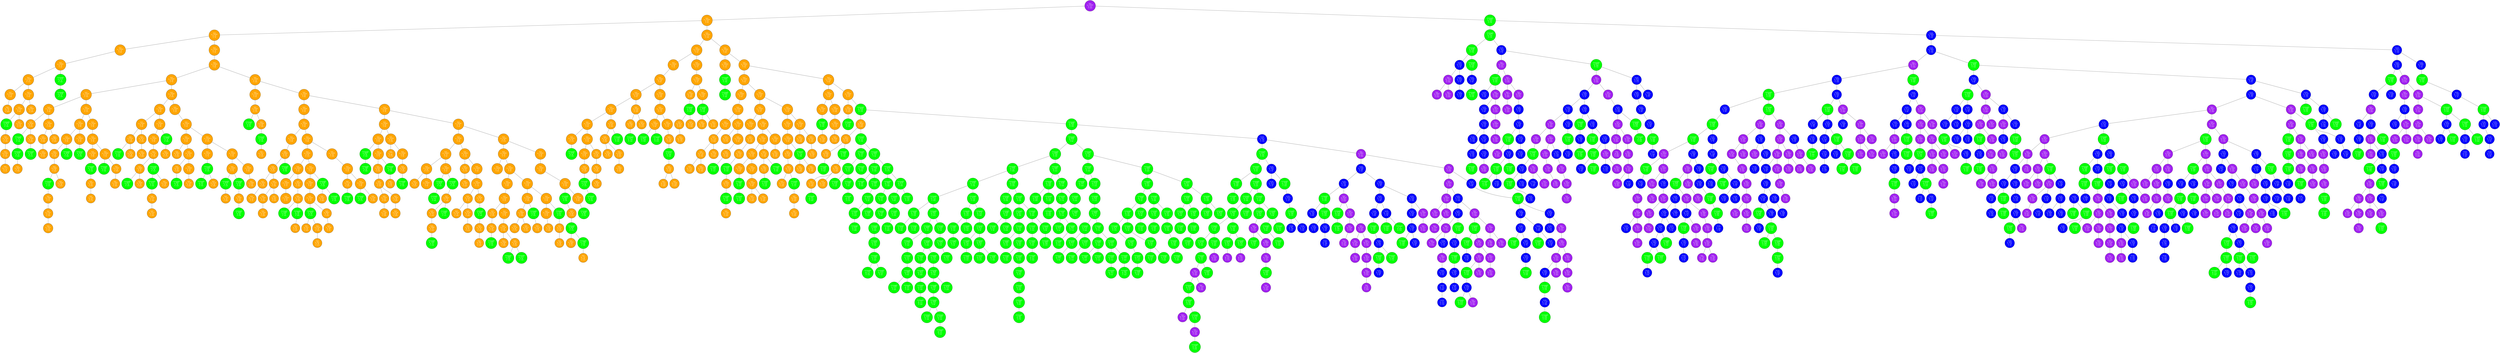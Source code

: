 graph G {
	rankdir=TB;
	node [shape=circle];
	"0x55cb7002e4f0" [label="line
p: 10000
X: 231\nY: 224", color=black, fontcolor=white, style=filled, fillcolor=purple];
	"0x55cb7002e4f0" -- "0x55cb700366f0";
	"0x55cb700366f0" [label="text
p: 10000
X: 96\nY: 54", color=black, fontcolor=white, style=filled, fillcolor=orange];
	"0x55cb700366f0" -- "0x55cb70031c70";
	"0x55cb70031c70" [label="text
p: 10000
X: 16\nY: 74", color=black, fontcolor=white, style=filled, fillcolor=orange];
	"0x55cb70031c70" -- "0x55cb70041670";
	"0x55cb70041670" [label="text
p: 10000
X: 16\nY: 84", color=black, fontcolor=white, style=filled, fillcolor=orange];
	"0x55cb70041670" -- "0x55cb70034770";
	"0x55cb70034770" [label="text
p: 10000
X: 16\nY: 24", color=black, fontcolor=white, style=filled, fillcolor=orange];
	"0x55cb70034770" -- "0x55cb7003e2f0";
	"0x55cb7003e2f0" [label="text
p: 10000
X: 16\nY: 114", color=black, fontcolor=white, style=filled, fillcolor=orange];
	"0x55cb7003e2f0" -- "0x55cb7003eff0";
	"0x55cb7003eff0" [label="text
p: 10000
X: 16\nY: 94", color=black, fontcolor=white, style=filled, fillcolor=orange];
	"0x55cb7003eff0" -- "0x55cb7003e7f0";
	"0x55cb7003e7f0" [label="text
p: 781
X: 16\nY: 264", color=black, fontcolor=white, style=filled, fillcolor=orange];
	"0x55cb7003e2f0" -- "0x55cb70036770";
	"0x55cb70036770" [label="text
p: 10000
X: 16\nY: 54", color=black, fontcolor=white, style=filled, fillcolor=orange];
	"0x55cb70036770" -- "0x55cb7003a270";
	"0x55cb7003a270" [label="text
p: 10000
X: 16\nY: 64", color=black, fontcolor=white, style=filled, fillcolor=orange];
	"0x55cb7003a270" -- "0x55cb7003ae70";
	"0x55cb7003ae70" [label="rectangle
p: 5633
X: 16\nY: 154", color=black, fontcolor=white, style=filled, fillcolor=green];
	"0x55cb7003ae70" -- "0x55cb7003dc70";
	"0x55cb7003dc70" [label="text
p: 3532
X: 16\nY: 164", color=black, fontcolor=white, style=filled, fillcolor=orange];
	"0x55cb7003dc70" -- "0x55cb7003c370";
	"0x55cb7003c370" [label="text
p: 2160
X: 16\nY: 194", color=black, fontcolor=white, style=filled, fillcolor=orange];
	"0x55cb7003c370" -- "0x55cb7003d670";
	"0x55cb7003d670" [label="text
p: 1171
X: 16\nY: 14", color=black, fontcolor=white, style=filled, fillcolor=orange];
	"0x55cb7003a270" -- "0x55cb70036c70";
	"0x55cb70036c70" [label="text
p: 5324
X: 16\nY: 174", color=black, fontcolor=white, style=filled, fillcolor=orange];
	"0x55cb70036770" -- "0x55cb70035170";
	"0x55cb70035170" [label="text
p: 8806
X: 16\nY: 234", color=black, fontcolor=white, style=filled, fillcolor=orange];
	"0x55cb70034770" -- "0x55cb70033570";
	"0x55cb70033570" [label="rectangle
p: 4133
X: 16\nY: 144", color=black, fontcolor=white, style=filled, fillcolor=green];
	"0x55cb70033570" -- "0x55cb70033970";
	"0x55cb70033970" [label="rectangle
p: 2728
X: 16\nY: 134", color=black, fontcolor=white, style=filled, fillcolor=green];
	"0x55cb70031c70" -- "0x55cb7002c970";
	"0x55cb7002c970" [label="text
p: 10000
X: 16\nY: 34", color=black, fontcolor=white, style=filled, fillcolor=orange];
	"0x55cb7002c970" -- "0x55cb7002a8f0";
	"0x55cb7002a8f0" [label="text
p: 10000
X: 46\nY: 84", color=black, fontcolor=white, style=filled, fillcolor=orange];
	"0x55cb7002a8f0" -- "0x55cb700217f0";
	"0x55cb700217f0" [label="text
p: 10000
X: 26\nY: 74", color=black, fontcolor=white, style=filled, fillcolor=orange];
	"0x55cb700217f0" -- "0x55cb700422f0";
	"0x55cb700422f0" [label="text
p: 10000
X: 26\nY: 104", color=black, fontcolor=white, style=filled, fillcolor=orange];
	"0x55cb700422f0" -- "0x55cb700230f0";
	"0x55cb700230f0" [label="text
p: 10000
X: 16\nY: 44", color=black, fontcolor=white, style=filled, fillcolor=orange];
	"0x55cb700230f0" -- "0x55cb70025bf0";
	"0x55cb70025bf0" [label="text
p: 9240
X: 16\nY: 254", color=black, fontcolor=white, style=filled, fillcolor=orange];
	"0x55cb70025bf0" -- "0x55cb70026df0";
	"0x55cb70026df0" [label="rectangle
p: 7876
X: 16\nY: 124", color=black, fontcolor=white, style=filled, fillcolor=green];
	"0x55cb70026df0" -- "0x55cb7002b5f0";
	"0x55cb7002b5f0" [label="rectangle
p: 5197
X: 16\nY: 164", color=black, fontcolor=white, style=filled, fillcolor=green];
	"0x55cb7002b5f0" -- "0x55cb7002acf0";
	"0x55cb7002acf0" [label="text
p: 4697
X: 16\nY: 184", color=black, fontcolor=white, style=filled, fillcolor=orange];
	"0x55cb70025bf0" -- "0x55cb70023370";
	"0x55cb70023370" [label="text
p: 7496
X: 16\nY: 204", color=black, fontcolor=white, style=filled, fillcolor=orange];
	"0x55cb70023370" -- "0x55cb70024470";
	"0x55cb70024470" [label="rectangle
p: 465
X: 16\nY: 114", color=black, fontcolor=white, style=filled, fillcolor=green];
	"0x55cb700230f0" -- "0x55cb7001fcf0";
	"0x55cb7001fcf0" [label="text
p: 10000
X: 16\nY: 104", color=black, fontcolor=white, style=filled, fillcolor=orange];
	"0x55cb7001fcf0" -- "0x55cb70021bf0";
	"0x55cb70021bf0" [label="text
p: 8638
X: 16\nY: 224", color=black, fontcolor=white, style=filled, fillcolor=orange];
	"0x55cb70021bf0" -- "0x55cb70021ff0";
	"0x55cb70021ff0" [label="text
p: 6048
X: 16\nY: 214", color=black, fontcolor=white, style=filled, fillcolor=orange];
	"0x55cb7001fcf0" -- "0x55cb7001f1f0";
	"0x55cb7001f1f0" [label="text
p: 6957
X: 16\nY: 244", color=black, fontcolor=white, style=filled, fillcolor=orange];
	"0x55cb700422f0" -- "0x55cb7002d070";
	"0x55cb7002d070" [label="text
p: 10000
X: 26\nY: 114", color=black, fontcolor=white, style=filled, fillcolor=orange];
	"0x55cb7002d070" -- "0x55cb70030e70";
	"0x55cb70030e70" [label="text
p: 10000
X: 26\nY: 94", color=black, fontcolor=white, style=filled, fillcolor=orange];
	"0x55cb70030e70" -- "0x55cb70031b70";
	"0x55cb70031b70" [label="text
p: 10000
X: 26\nY: 24", color=black, fontcolor=white, style=filled, fillcolor=orange];
	"0x55cb70031b70" -- "0x55cb70033870";
	"0x55cb70033870" [label="text
p: 9353
X: 26\nY: 184", color=black, fontcolor=white, style=filled, fillcolor=orange];
	"0x55cb70033870" -- "0x55cb70038bf0";
	"0x55cb70038bf0" [label="text
p: 8482
X: 26\nY: 224", color=black, fontcolor=white, style=filled, fillcolor=orange];
	"0x55cb70038bf0" -- "0x55cb7003a670";
	"0x55cb7003a670" [label="rectangle
p: 6337
X: 26\nY: 114", color=black, fontcolor=white, style=filled, fillcolor=green];
	"0x55cb7003a670" -- "0x55cb700418f0";
	"0x55cb700418f0" [label="text
p: 3948
X: 26\nY: 14", color=black, fontcolor=white, style=filled, fillcolor=orange];
	"0x55cb700418f0" -- "0x55cb7003c870";
	"0x55cb7003c870" [label="text
p: 3762
X: 26\nY: 194", color=black, fontcolor=white, style=filled, fillcolor=orange];
	"0x55cb7003c870" -- "0x55cb7003ff70";
	"0x55cb7003ff70" [label="text
p: 1852
X: 26\nY: 234", color=black, fontcolor=white, style=filled, fillcolor=orange];
	"0x55cb70038bf0" -- "0x55cb700378f0";
	"0x55cb700378f0" [label="text
p: 2009
X: 26\nY: 214", color=black, fontcolor=white, style=filled, fillcolor=orange];
	"0x55cb70031b70" -- "0x55cb70031170";
	"0x55cb70031170" [label="rectangle
p: 4956
X: 26\nY: 164", color=black, fontcolor=white, style=filled, fillcolor=green];
	"0x55cb70030e70" -- "0x55cb7002fc70";
	"0x55cb7002fc70" [label="text
p: 10000
X: 26\nY: 84", color=black, fontcolor=white, style=filled, fillcolor=orange];
	"0x55cb7002fc70" -- "0x55cb7002ee70";
	"0x55cb7002ee70" [label="rectangle
p: 5294
X: 26\nY: 154", color=black, fontcolor=white, style=filled, fillcolor=green];
	"0x55cb7002d070" -- "0x55cb70022770";
	"0x55cb70022770" [label="text
p: 10000
X: 26\nY: 54", color=black, fontcolor=white, style=filled, fillcolor=orange];
	"0x55cb70022770" -- "0x55cb700262f0";
	"0x55cb700262f0" [label="text
p: 10000
X: 26\nY: 34", color=black, fontcolor=white, style=filled, fillcolor=orange];
	"0x55cb700262f0" -- "0x55cb70026370";
	"0x55cb70026370" [label="text
p: 10000
X: 26\nY: 64", color=black, fontcolor=white, style=filled, fillcolor=orange];
	"0x55cb70026370" -- "0x55cb7002c370";
	"0x55cb7002c370" [label="rectangle
p: 7861
X: 26\nY: 124", color=black, fontcolor=white, style=filled, fillcolor=green];
	"0x55cb7002c370" -- "0x55cb7002ac70";
	"0x55cb7002ac70" [label="text
p: 3827
X: 26\nY: 254", color=black, fontcolor=white, style=filled, fillcolor=orange];
	"0x55cb7002ac70" -- "0x55cb700298f0";
	"0x55cb700298f0" [label="text
p: 536
X: 26\nY: 174", color=black, fontcolor=white, style=filled, fillcolor=orange];
	"0x55cb700262f0" -- "0x55cb70024270";
	"0x55cb70024270" [label="text
p: 10000
X: 26\nY: 44", color=black, fontcolor=white, style=filled, fillcolor=orange];
	"0x55cb70024270" -- "0x55cb70024370";
	"0x55cb70024370" [label="rectangle
p: 3546
X: 26\nY: 144", color=black, fontcolor=white, style=filled, fillcolor=green];
	"0x55cb70024270" -- "0x55cb700229f0";
	"0x55cb700229f0" [label="text
p: 4559
X: 26\nY: 204", color=black, fontcolor=white, style=filled, fillcolor=orange];
	"0x55cb700229f0" -- "0x55cb700239f0";
	"0x55cb700239f0" [label="text
p: 1083
X: 26\nY: 164", color=black, fontcolor=white, style=filled, fillcolor=orange];
	"0x55cb700217f0" -- "0x55cb7002a9f0";
	"0x55cb7002a9f0" [label="text
p: 10000
X: 36\nY: 104", color=black, fontcolor=white, style=filled, fillcolor=orange];
	"0x55cb7002a9f0" -- "0x55cb7003f170";
	"0x55cb7003f170" [label="text
p: 10000
X: 36\nY: 64", color=black, fontcolor=white, style=filled, fillcolor=orange];
	"0x55cb7003f170" -- "0x55cb70041bf0";
	"0x55cb70041bf0" [label="text
p: 10000
X: 36\nY: 84", color=black, fontcolor=white, style=filled, fillcolor=orange];
	"0x55cb70041bf0" -- "0x55cb70020470";
	"0x55cb70020470" [label="text
p: 8536
X: 26\nY: 244", color=black, fontcolor=white, style=filled, fillcolor=orange];
	"0x55cb70020470" -- "0x55cb70020e70";
	"0x55cb70020e70" [label="rectangle
p: 1311
X: 26\nY: 134", color=black, fontcolor=white, style=filled, fillcolor=green];
	"0x55cb70020470" -- "0x55cb7001f8f0";
	"0x55cb7001f8f0" [label="text
p: 2479
X: 26\nY: 264", color=black, fontcolor=white, style=filled, fillcolor=orange];
	"0x55cb70041bf0" -- "0x55cb70040a70";
	"0x55cb70040a70" [label="text
p: 3672
X: 36\nY: 164", color=black, fontcolor=white, style=filled, fillcolor=orange];
	"0x55cb70040a70" -- "0x55cb7003f9f0";
	"0x55cb7003f9f0" [label="text
p: 1969
X: 36\nY: 264", color=black, fontcolor=white, style=filled, fillcolor=orange];
	"0x55cb7003f170" -- "0x55cb7002e570";
	"0x55cb7002e570" [label="text
p: 10000
X: 36\nY: 94", color=black, fontcolor=white, style=filled, fillcolor=orange];
	"0x55cb7002e570" -- "0x55cb7002fbf0";
	"0x55cb7002fbf0" [label="text
p: 10000
X: 36\nY: 54", color=black, fontcolor=white, style=filled, fillcolor=orange];
	"0x55cb7002fbf0" -- "0x55cb70034970";
	"0x55cb70034970" [label="text
p: 7753
X: 36\nY: 194", color=black, fontcolor=white, style=filled, fillcolor=orange];
	"0x55cb70034970" -- "0x55cb70038f70";
	"0x55cb70038f70" [label="text
p: 6890
X: 36\nY: 14", color=black, fontcolor=white, style=filled, fillcolor=orange];
	"0x55cb70038f70" -- "0x55cb7003a6f0";
	"0x55cb7003a6f0" [label="rectangle
p: 4637
X: 36\nY: 134", color=black, fontcolor=white, style=filled, fillcolor=green];
	"0x55cb70038f70" -- "0x55cb700374f0";
	"0x55cb700374f0" [label="text
p: 3609
X: 36\nY: 224", color=black, fontcolor=white, style=filled, fillcolor=orange];
	"0x55cb70034970" -- "0x55cb70031af0";
	"0x55cb70031af0" [label="rectangle
p: 6419
X: 36\nY: 114", color=black, fontcolor=white, style=filled, fillcolor=green];
	"0x55cb70031af0" -- "0x55cb70032bf0";
	"0x55cb70032bf0" [label="rectangle
p: 5211
X: 36\nY: 144", color=black, fontcolor=white, style=filled, fillcolor=green];
	"0x55cb70032bf0" -- "0x55cb700339f0";
	"0x55cb700339f0" [label="text
p: 4704
X: 36\nY: 184", color=black, fontcolor=white, style=filled, fillcolor=orange];
	"0x55cb700339f0" -- "0x55cb70034070";
	"0x55cb70034070" [label="text
p: 3010
X: 36\nY: 244", color=black, fontcolor=white, style=filled, fillcolor=orange];
	"0x55cb70031af0" -- "0x55cb70031070";
	"0x55cb70031070" [label="text
p: 3106
X: 36\nY: 214", color=black, fontcolor=white, style=filled, fillcolor=orange];
	"0x55cb7002e570" -- "0x55cb7002bcf0";
	"0x55cb7002bcf0" [label="rectangle
p: 6799
X: 36\nY: 164", color=black, fontcolor=white, style=filled, fillcolor=green];
	"0x55cb7002bcf0" -- "0x55cb7002d270";
	"0x55cb7002d270" [label="text
p: 3309
X: 36\nY: 174", color=black, fontcolor=white, style=filled, fillcolor=orange];
	"0x55cb7002a9f0" -- "0x55cb7002f7f0";
	"0x55cb7002f7f0" [label="text
p: 10000
X: 46\nY: 24", color=black, fontcolor=white, style=filled, fillcolor=orange];
	"0x55cb7002f7f0" -- "0x55cb70021870";
	"0x55cb70021870" [label="text
p: 10000
X: 36\nY: 44", color=black, fontcolor=white, style=filled, fillcolor=orange];
	"0x55cb70021870" -- "0x55cb70028970";
	"0x55cb70028970" [label="text
p: 10000
X: 36\nY: 24", color=black, fontcolor=white, style=filled, fillcolor=orange];
	"0x55cb70028970" -- "0x55cb70029e70";
	"0x55cb70029e70" [label="text
p: 3952
X: 36\nY: 234", color=black, fontcolor=white, style=filled, fillcolor=orange];
	"0x55cb70028970" -- "0x55cb70023170";
	"0x55cb70023170" [label="text
p: 10000
X: 36\nY: 114", color=black, fontcolor=white, style=filled, fillcolor=orange];
	"0x55cb70023170" -- "0x55cb70026ff0";
	"0x55cb70026ff0" [label="text
p: 940
X: 36\nY: 254", color=black, fontcolor=white, style=filled, fillcolor=orange];
	"0x55cb70026ff0" -- "0x55cb70027b70";
	"0x55cb70027b70" [label="rectangle
p: 863
X: 36\nY: 124", color=black, fontcolor=white, style=filled, fillcolor=green];
	"0x55cb70023170" -- "0x55cb700222f0";
	"0x55cb700222f0" [label="text
p: 10000
X: 36\nY: 34", color=black, fontcolor=white, style=filled, fillcolor=orange];
	"0x55cb700222f0" -- "0x55cb70022e70";
	"0x55cb70022e70" [label="text
p: 7199
X: 36\nY: 204", color=black, fontcolor=white, style=filled, fillcolor=orange];
	"0x55cb70021870" -- "0x55cb70041770";
	"0x55cb70041770" [label="text
p: 10000
X: 46\nY: 114", color=black, fontcolor=white, style=filled, fillcolor=orange];
	"0x55cb70041770" -- "0x55cb700206f0";
	"0x55cb700206f0" [label="text
p: 10000
X: 36\nY: 74", color=black, fontcolor=white, style=filled, fillcolor=orange];
	"0x55cb700206f0" -- "0x55cb700419f0";
	"0x55cb700419f0" [label="rectangle
p: 6408
X: 46\nY: 134", color=black, fontcolor=white, style=filled, fillcolor=green];
	"0x55cb700419f0" -- "0x55cb7001eef0";
	"0x55cb7001eef0" [label="rectangle
p: 524
X: 36\nY: 154", color=black, fontcolor=white, style=filled, fillcolor=green];
	"0x55cb700419f0" -- "0x55cb700417f0";
	"0x55cb700417f0" [label="text
p: 5216
X: 46\nY: 194", color=black, fontcolor=white, style=filled, fillcolor=orange];
	"0x55cb70041770" -- "0x55cb700332f0";
	"0x55cb700332f0" [label="text
p: 10000
X: 46\nY: 54", color=black, fontcolor=white, style=filled, fillcolor=orange];
	"0x55cb700332f0" -- "0x55cb7003e0f0";
	"0x55cb7003e0f0" [label="text
p: 10000
X: 46\nY: 74", color=black, fontcolor=white, style=filled, fillcolor=orange];
	"0x55cb7003e0f0" -- "0x55cb700410f0";
	"0x55cb700410f0" [label="rectangle
p: 9576
X: 46\nY: 124", color=black, fontcolor=white, style=filled, fillcolor=green];
	"0x55cb700410f0" -- "0x55cb70040cf0";
	"0x55cb70040cf0" [label="text
p: 7301
X: 46\nY: 244", color=black, fontcolor=white, style=filled, fillcolor=orange];
	"0x55cb7003e0f0" -- "0x55cb7003dcf0";
	"0x55cb7003dcf0" [label="rectangle
p: 9240
X: 46\nY: 164", color=black, fontcolor=white, style=filled, fillcolor=green];
	"0x55cb7003dcf0" -- "0x55cb7003bef0";
	"0x55cb7003bef0" [label="text
p: 5565
X: 46\nY: 264", color=black, fontcolor=white, style=filled, fillcolor=orange];
	"0x55cb7003bef0" -- "0x55cb70037870";
	"0x55cb70037870" [label="rectangle
p: 4062
X: 46\nY: 154", color=black, fontcolor=white, style=filled, fillcolor=green];
	"0x55cb700332f0" -- "0x55cb7002f870";
	"0x55cb7002f870" [label="text
p: 10000
X: 46\nY: 94", color=black, fontcolor=white, style=filled, fillcolor=orange];
	"0x55cb7002f870" -- "0x55cb70032ef0";
	"0x55cb70032ef0" [label="text
p: 4489
X: 46\nY: 164", color=black, fontcolor=white, style=filled, fillcolor=orange];
	"0x55cb7002a8f0" -- "0x55cb70023df0";
	"0x55cb70023df0" [label="text
p: 10000
X: 46\nY: 104", color=black, fontcolor=white, style=filled, fillcolor=orange];
	"0x55cb70023df0" -- "0x55cb70024570";
	"0x55cb70024570" [label="text
p: 10000
X: 46\nY: 44", color=black, fontcolor=white, style=filled, fillcolor=orange];
	"0x55cb70024570" -- "0x55cb70027770";
	"0x55cb70027770" [label="text
p: 9448
X: 46\nY: 174", color=black, fontcolor=white, style=filled, fillcolor=orange];
	"0x55cb70027770" -- "0x55cb70029b70";
	"0x55cb70029b70" [label="rectangle
p: 2142
X: 46\nY: 114", color=black, fontcolor=white, style=filled, fillcolor=green];
	"0x55cb70027770" -- "0x55cb70024df0";
	"0x55cb70024df0" [label="text
p: 8389
X: 46\nY: 184", color=black, fontcolor=white, style=filled, fillcolor=orange];
	"0x55cb70024df0" -- "0x55cb700257f0";
	"0x55cb700257f0" [label="rectangle
p: 5206
X: 46\nY: 144", color=black, fontcolor=white, style=filled, fillcolor=green];
	"0x55cb700257f0" -- "0x55cb700268f0";
	"0x55cb700268f0" [label="text
p: 3411
X: 46\nY: 234", color=black, fontcolor=white, style=filled, fillcolor=orange];
	"0x55cb70023df0" -- "0x55cb70037c70";
	"0x55cb70037c70" [label="text
p: 10000
X: 66\nY: 94", color=black, fontcolor=white, style=filled, fillcolor=orange];
	"0x55cb70037c70" -- "0x55cb70023a70";
	"0x55cb70023a70" [label="text
p: 10000
X: 46\nY: 34", color=black, fontcolor=white, style=filled, fillcolor=orange];
	"0x55cb70023a70" -- "0x55cb7003b170";
	"0x55cb7003b170" [label="text
p: 10000
X: 56\nY: 94", color=black, fontcolor=white, style=filled, fillcolor=orange];
	"0x55cb7003b170" -- "0x55cb70023470";
	"0x55cb70023470" [label="text
p: 10000
X: 46\nY: 64", color=black, fontcolor=white, style=filled, fillcolor=orange];
	"0x55cb70023470" -- "0x55cb7003f670";
	"0x55cb7003f670" [label="text
p: 9520
X: 56\nY: 174", color=black, fontcolor=white, style=filled, fillcolor=orange];
	"0x55cb7003f670" -- "0x55cb6ffb0460";
	"0x55cb6ffb0460" [label="text
p: 9404
X: 46\nY: 214", color=black, fontcolor=white, style=filled, fillcolor=orange];
	"0x55cb6ffb0460" -- "0x55cb700202f0";
	"0x55cb700202f0" [label="text
p: 4953
X: 46\nY: 254", color=black, fontcolor=white, style=filled, fillcolor=orange];
	"0x55cb700202f0" -- "0x55cb7001ed70";
	"0x55cb7001ed70" [label="text
p: 1758
X: 46\nY: 14", color=black, fontcolor=white, style=filled, fillcolor=orange];
	"0x55cb6ffb0460" -- "0x55cb70040770";
	"0x55cb70040770" [label="text
p: 7570
X: 56\nY: 194", color=black, fontcolor=white, style=filled, fillcolor=orange];
	"0x55cb70040770" -- "0x55cb6ffaffe0";
	"0x55cb6ffaffe0" [label="text
p: 7004
X: 46\nY: 224", color=black, fontcolor=white, style=filled, fillcolor=orange];
	"0x55cb6ffaffe0" -- "0x55cb6ffb02e0";
	"0x55cb6ffb02e0" [label="text
p: 3294
X: 46\nY: 204", color=black, fontcolor=white, style=filled, fillcolor=orange];
	"0x55cb70040770" -- "0x55cb70040370";
	"0x55cb70040370" [label="text
p: 423
X: 56\nY: 254", color=black, fontcolor=white, style=filled, fillcolor=orange];
	"0x55cb7003f670" -- "0x55cb7003e270";
	"0x55cb7003e270" [label="rectangle
p: 6948
X: 56\nY: 154", color=black, fontcolor=white, style=filled, fillcolor=green];
	"0x55cb7003b170" -- "0x55cb7001f0f0";
	"0x55cb7001f0f0" [label="text
p: 10000
X: 56\nY: 84", color=black, fontcolor=white, style=filled, fillcolor=orange];
	"0x55cb7001f0f0" -- "0x55cb70034d70";
	"0x55cb70034d70" [label="text
p: 10000
X: 56\nY: 114", color=black, fontcolor=white, style=filled, fillcolor=orange];
	"0x55cb70034d70" -- "0x55cb70038c70";
	"0x55cb70038c70" [label="text
p: 10000
X: 56\nY: 44", color=black, fontcolor=white, style=filled, fillcolor=orange];
	"0x55cb70038c70" -- "0x55cb70039570";
	"0x55cb70039570" [label="text
p: 10000
X: 56\nY: 34", color=black, fontcolor=white, style=filled, fillcolor=orange];
	"0x55cb70039570" -- "0x55cb70039a70";
	"0x55cb70039a70" [label="text
p: 10000
X: 56\nY: 74", color=black, fontcolor=white, style=filled, fillcolor=orange];
	"0x55cb70038c70" -- "0x55cb70038070";
	"0x55cb70038070" [label="text
p: 8027
X: 56\nY: 164", color=black, fontcolor=white, style=filled, fillcolor=orange];
	"0x55cb70038070" -- "0x55cb70036e70";
	"0x55cb70036e70" [label="text
p: 7570
X: 56\nY: 234", color=black, fontcolor=white, style=filled, fillcolor=orange];
	"0x55cb70036e70" -- "0x55cb70037a70";
	"0x55cb70037a70" [label="rectangle
p: 4260
X: 56\nY: 144", color=black, fontcolor=white, style=filled, fillcolor=green];
	"0x55cb70036e70" -- "0x55cb700357f0";
	"0x55cb700357f0" [label="rectangle
p: 706
X: 56\nY: 164", color=black, fontcolor=white, style=filled, fillcolor=green];
	"0x55cb700357f0" -- "0x55cb70035f70";
	"0x55cb70035f70" [label="text
p: 207
X: 56\nY: 244", color=black, fontcolor=white, style=filled, fillcolor=orange];
	"0x55cb70034d70" -- "0x55cb700278f0";
	"0x55cb700278f0" [label="text
p: 10000
X: 56\nY: 54", color=black, fontcolor=white, style=filled, fillcolor=orange];
	"0x55cb700278f0" -- "0x55cb7002a5f0";
	"0x55cb7002a5f0" [label="text
p: 10000
X: 56\nY: 64", color=black, fontcolor=white, style=filled, fillcolor=orange];
	"0x55cb7002a5f0" -- "0x55cb70031870";
	"0x55cb70031870" [label="text
p: 10000
X: 56\nY: 24", color=black, fontcolor=white, style=filled, fillcolor=orange];
	"0x55cb70031870" -- "0x55cb70032970";
	"0x55cb70032970" [label="rectangle
p: 7423
X: 56\nY: 114", color=black, fontcolor=white, style=filled, fillcolor=green];
	"0x55cb70032970" -- "0x55cb70033e70";
	"0x55cb70033e70" [label="text
p: 916
X: 56\nY: 204", color=black, fontcolor=white, style=filled, fillcolor=orange];
	"0x55cb70032970" -- "0x55cb700319f0";
	"0x55cb700319f0" [label="text
p: 6762
X: 56\nY: 184", color=black, fontcolor=white, style=filled, fillcolor=orange];
	"0x55cb700319f0" -- "0x55cb700327f0";
	"0x55cb700327f0" [label="text
p: 661
X: 56\nY: 214", color=black, fontcolor=white, style=filled, fillcolor=orange];
	"0x55cb70031870" -- "0x55cb7002fd70";
	"0x55cb7002fd70" [label="text
p: 9667
X: 56\nY: 224", color=black, fontcolor=white, style=filled, fillcolor=orange];
	"0x55cb7002fd70" -- "0x55cb7002f470";
	"0x55cb7002f470" [label="text
p: 7628
X: 56\nY: 14", color=black, fontcolor=white, style=filled, fillcolor=orange];
	"0x55cb700278f0" -- "0x55cb700226f0";
	"0x55cb700226f0" [label="rectangle
p: 5245
X: 56\nY: 124", color=black, fontcolor=white, style=filled, fillcolor=green];
	"0x55cb700226f0" -- "0x55cb70025ef0";
	"0x55cb70025ef0" [label="text
p: 4521
X: 56\nY: 264", color=black, fontcolor=white, style=filled, fillcolor=orange];
	"0x55cb700226f0" -- "0x55cb700208f0";
	"0x55cb700208f0" [label="rectangle
p: 4227
X: 56\nY: 134", color=black, fontcolor=white, style=filled, fillcolor=green];
	"0x55cb7001f0f0" -- "0x55cb6ffafe60";
	"0x55cb6ffafe60" [label="text
p: 10000
X: 56\nY: 104", color=black, fontcolor=white, style=filled, fillcolor=orange];
	"0x55cb6ffafe60" -- "0x55cb7003eb70";
	"0x55cb7003eb70" [label="text
p: 10000
X: 66\nY: 24", color=black, fontcolor=white, style=filled, fillcolor=orange];
	"0x55cb7003eb70" -- "0x55cb70041ef0";
	"0x55cb70041ef0" [label="text
p: 5710
X: 66\nY: 224", color=black, fontcolor=white, style=filled, fillcolor=orange];
	"0x55cb70041ef0" -- "0x55cb7003f770";
	"0x55cb7003f770" [label="rectangle
p: 3787
X: 66\nY: 124", color=black, fontcolor=white, style=filled, fillcolor=green];
	"0x55cb7003eb70" -- "0x55cb7003a970";
	"0x55cb7003a970" [label="text
p: 10000
X: 66\nY: 84", color=black, fontcolor=white, style=filled, fillcolor=orange];
	"0x55cb7003a970" -- "0x55cb7003c770";
	"0x55cb7003c770" [label="rectangle
p: 1059
X: 66\nY: 114", color=black, fontcolor=white, style=filled, fillcolor=green];
	"0x55cb7003a970" -- "0x55cb70039270";
	"0x55cb70039270" [label="text
p: 2795
X: 66\nY: 244", color=black, fontcolor=white, style=filled, fillcolor=orange];
	"0x55cb70037c70" -- "0x55cb700216f0";
	"0x55cb700216f0" [label="text
p: 10000
X: 66\nY: 34", color=black, fontcolor=white, style=filled, fillcolor=orange];
	"0x55cb700216f0" -- "0x55cb70026e70";
	"0x55cb70026e70" [label="text
p: 10000
X: 66\nY: 64", color=black, fontcolor=white, style=filled, fillcolor=orange];
	"0x55cb70026e70" -- "0x55cb700331f0";
	"0x55cb700331f0" [label="text
p: 10000
X: 66\nY: 54", color=black, fontcolor=white, style=filled, fillcolor=orange];
	"0x55cb700331f0" -- "0x55cb70035ef0";
	"0x55cb70035ef0" [label="rectangle
p: 6627
X: 66\nY: 144", color=black, fontcolor=white, style=filled, fillcolor=green];
	"0x55cb70035ef0" -- "0x55cb70037370";
	"0x55cb70037370" [label="rectangle
p: 1583
X: 66\nY: 164", color=black, fontcolor=white, style=filled, fillcolor=green];
	"0x55cb700331f0" -- "0x55cb7002a770";
	"0x55cb7002a770" [label="text
p: 10000
X: 66\nY: 74", color=black, fontcolor=white, style=filled, fillcolor=orange];
	"0x55cb7002a770" -- "0x55cb7002cbf0";
	"0x55cb7002cbf0" [label="text
p: 9847
X: 66\nY: 234", color=black, fontcolor=white, style=filled, fillcolor=orange];
	"0x55cb7002cbf0" -- "0x55cb700322f0";
	"0x55cb700322f0" [label="text
p: 9341
X: 66\nY: 194", color=black, fontcolor=white, style=filled, fillcolor=orange];
	"0x55cb700322f0" -- "0x55cb700324f0";
	"0x55cb700324f0" [label="text
p: 7055
X: 66\nY: 254", color=black, fontcolor=white, style=filled, fillcolor=orange];
	"0x55cb700324f0" -- "0x55cb70032870";
	"0x55cb70032870" [label="text
p: 1181
X: 66\nY: 184", color=black, fontcolor=white, style=filled, fillcolor=orange];
	"0x55cb700322f0" -- "0x55cb7002da70";
	"0x55cb7002da70" [label="text
p: 7087
X: 66\nY: 204", color=black, fontcolor=white, style=filled, fillcolor=orange];
	"0x55cb7002da70" -- "0x55cb7002cff0";
	"0x55cb7002cff0" [label="text
p: 6126
X: 66\nY: 264", color=black, fontcolor=white, style=filled, fillcolor=orange];
	"0x55cb7002a770" -- "0x55cb70027170";
	"0x55cb70027170" [label="rectangle
p: 7327
X: 66\nY: 154", color=black, fontcolor=white, style=filled, fillcolor=green];
	"0x55cb70027170" -- "0x55cb7002a6f0";
	"0x55cb7002a6f0" [label="text
p: 523
X: 66\nY: 14", color=black, fontcolor=white, style=filled, fillcolor=orange];
	"0x55cb70026e70" -- "0x55cb700242f0";
	"0x55cb700242f0" [label="text
p: 10000
X: 66\nY: 104", color=black, fontcolor=white, style=filled, fillcolor=orange];
	"0x55cb700242f0" -- "0x55cb70025870";
	"0x55cb70025870" [label="text
p: 777
X: 66\nY: 174", color=black, fontcolor=white, style=filled, fillcolor=orange];
	"0x55cb700242f0" -- "0x55cb70022f70";
	"0x55cb70022f70" [label="text
p: 10000
X: 66\nY: 44", color=black, fontcolor=white, style=filled, fillcolor=orange];
	"0x55cb70022f70" -- "0x55cb70022ff0";
	"0x55cb70022ff0" [label="text
p: 5926
X: 66\nY: 164", color=black, fontcolor=white, style=filled, fillcolor=orange];
	"0x55cb70022ff0" -- "0x55cb700234f0";
	"0x55cb700234f0" [label="rectangle
p: 1337
X: 66\nY: 134", color=black, fontcolor=white, style=filled, fillcolor=green];
	"0x55cb700216f0" -- "0x55cb7001f7f0";
	"0x55cb7001f7f0" [label="text
p: 10000
X: 76\nY: 24", color=black, fontcolor=white, style=filled, fillcolor=orange];
	"0x55cb7001f7f0" -- "0x55cb70031470";
	"0x55cb70031470" [label="text
p: 10000
X: 76\nY: 34", color=black, fontcolor=white, style=filled, fillcolor=orange];
	"0x55cb70031470" -- "0x55cb7003d870";
	"0x55cb7003d870" [label="text
p: 10000
X: 76\nY: 84", color=black, fontcolor=white, style=filled, fillcolor=orange];
	"0x55cb7003d870" -- "0x55cb7001fc70";
	"0x55cb7001fc70" [label="text
p: 10000
X: 66\nY: 114", color=black, fontcolor=white, style=filled, fillcolor=orange];
	"0x55cb7001fc70" -- "0x55cb70020af0";
	"0x55cb70020af0" [label="text
p: 7414
X: 66\nY: 214", color=black, fontcolor=white, style=filled, fillcolor=orange];
	"0x55cb7001fc70" -- "0x55cb7003def0";
	"0x55cb7003def0" [label="text
p: 10000
X: 76\nY: 94", color=black, fontcolor=white, style=filled, fillcolor=orange];
	"0x55cb7003d870" -- "0x55cb700371f0";
	"0x55cb700371f0" [label="text
p: 10000
X: 76\nY: 54", color=black, fontcolor=white, style=filled, fillcolor=orange];
	"0x55cb700371f0" -- "0x55cb70039ff0";
	"0x55cb70039ff0" [label="rectangle
p: 8218
X: 76\nY: 124", color=black, fontcolor=white, style=filled, fillcolor=green];
	"0x55cb70039ff0" -- "0x55cb700385f0";
	"0x55cb700385f0" [label="rectangle
p: 3113
X: 76\nY: 164", color=black, fontcolor=white, style=filled, fillcolor=green];
	"0x55cb700371f0" -- "0x55cb700318f0";
	"0x55cb700318f0" [label="rectangle
p: 9325
X: 76\nY: 134", color=black, fontcolor=white, style=filled, fillcolor=green];
	"0x55cb700318f0" -- "0x55cb70033ef0";
	"0x55cb70033ef0" [label="text
p: 8802
X: 76\nY: 164", color=black, fontcolor=white, style=filled, fillcolor=orange];
	"0x55cb70033ef0" -- "0x55cb700355f0";
	"0x55cb700355f0" [label="text
p: 3841
X: 76\nY: 244", color=black, fontcolor=white, style=filled, fillcolor=orange];
	"0x55cb700355f0" -- "0x55cb70034670";
	"0x55cb70034670" [label="text
p: 3696
X: 76\nY: 204", color=black, fontcolor=white, style=filled, fillcolor=orange];
	"0x55cb70034670" -- "0x55cb70033f70";
	"0x55cb70033f70" [label="rectangle
p: 1564
X: 76\nY: 154", color=black, fontcolor=white, style=filled, fillcolor=green];
	"0x55cb70033ef0" -- "0x55cb70033d70";
	"0x55cb70033d70" [label="rectangle
p: 6500
X: 76\nY: 114", color=black, fontcolor=white, style=filled, fillcolor=green];
	"0x55cb70031470" -- "0x55cb7002d870";
	"0x55cb7002d870" [label="text
p: 10000
X: 76\nY: 104", color=black, fontcolor=white, style=filled, fillcolor=orange];
	"0x55cb7002d870" -- "0x55cb7002ebf0";
	"0x55cb7002ebf0" [label="text
p: 5045
X: 76\nY: 174", color=black, fontcolor=white, style=filled, fillcolor=orange];
	"0x55cb7002ebf0" -- "0x55cb7002eb70";
	"0x55cb7002eb70" [label="text
p: 1492
X: 76\nY: 224", color=black, fontcolor=white, style=filled, fillcolor=orange];
	"0x55cb7002d870" -- "0x55cb7002bdf0";
	"0x55cb7002bdf0" [label="text
p: 10000
X: 76\nY: 44", color=black, fontcolor=white, style=filled, fillcolor=orange];
	"0x55cb7002bdf0" -- "0x55cb700295f0";
	"0x55cb700295f0" [label="text
p: 10000
X: 76\nY: 114", color=black, fontcolor=white, style=filled, fillcolor=orange];
	"0x55cb700295f0" -- "0x55cb7002b870";
	"0x55cb7002b870" [label="text
p: 3152
X: 76\nY: 14", color=black, fontcolor=white, style=filled, fillcolor=orange];
	"0x55cb7002b870" -- "0x55cb7002b970";
	"0x55cb7002b970" [label="text
p: 3120
X: 76\nY: 194", color=black, fontcolor=white, style=filled, fillcolor=orange];
	"0x55cb7002b870" -- "0x55cb7002a370";
	"0x55cb7002a370" [label="text
p: 2378
X: 76\nY: 264", color=black, fontcolor=white, style=filled, fillcolor=orange];
	"0x55cb7002a370" -- "0x55cb7002b570";
	"0x55cb7002b570" [label="text
p: 427
X: 76\nY: 214", color=black, fontcolor=white, style=filled, fillcolor=orange];
	"0x55cb700295f0" -- "0x55cb70027570";
	"0x55cb70027570" [label="text
p: 6839
X: 76\nY: 254", color=black, fontcolor=white, style=filled, fillcolor=orange];
	"0x55cb70027570" -- "0x55cb70021270";
	"0x55cb70021270" [label="rectangle
p: 6287
X: 76\nY: 144", color=black, fontcolor=white, style=filled, fillcolor=green];
	"0x55cb70021270" -- "0x55cb700247f0";
	"0x55cb700247f0" [label="text
p: 3815
X: 76\nY: 234", color=black, fontcolor=white, style=filled, fillcolor=orange];
	"0x55cb700247f0" -- "0x55cb70021b70";
	"0x55cb70021b70" [label="text
p: 982
X: 76\nY: 184", color=black, fontcolor=white, style=filled, fillcolor=orange];
	"0x55cb7001f7f0" -- "0x55cb70021f70";
	"0x55cb70021f70" [label="text
p: 10000
X: 86\nY: 114", color=black, fontcolor=white, style=filled, fillcolor=orange];
	"0x55cb70021f70" -- "0x55cb7001edf0";
	"0x55cb7001edf0" [label="text
p: 10000
X: 76\nY: 74", color=black, fontcolor=white, style=filled, fillcolor=orange];
	"0x55cb7001edf0" -- "0x55cb7001ef70";
	"0x55cb7001ef70" [label="text
p: 10000
X: 76\nY: 64", color=black, fontcolor=white, style=filled, fillcolor=orange];
	"0x55cb7001edf0" -- "0x55cb70034e70";
	"0x55cb70034e70" [label="text
p: 10000
X: 86\nY: 94", color=black, fontcolor=white, style=filled, fillcolor=orange];
	"0x55cb70034e70" -- "0x55cb70035970";
	"0x55cb70035970" [label="text
p: 10000
X: 86\nY: 84", color=black, fontcolor=white, style=filled, fillcolor=orange];
	"0x55cb70035970" -- "0x55cb7003cdf0";
	"0x55cb7003cdf0" [label="text
p: 10000
X: 86\nY: 24", color=black, fontcolor=white, style=filled, fillcolor=orange];
	"0x55cb7003cdf0" -- "0x55cb7003cf70";
	"0x55cb7003cf70" [label="text
p: 8010
X: 86\nY: 234", color=black, fontcolor=white, style=filled, fillcolor=orange];
	"0x55cb7003cf70" -- "0x55cb70041e70";
	"0x55cb70041e70" [label="text
p: 7324
X: 86\nY: 194", color=black, fontcolor=white, style=filled, fillcolor=orange];
	"0x55cb70041e70" -- "0x55cb7003e370";
	"0x55cb7003e370" [label="rectangle
p: 6501
X: 86\nY: 144", color=black, fontcolor=white, style=filled, fillcolor=green];
	"0x55cb7003cdf0" -- "0x55cb70036070";
	"0x55cb70036070" [label="text
p: 10000
X: 86\nY: 74", color=black, fontcolor=white, style=filled, fillcolor=orange];
	"0x55cb70036070" -- "0x55cb70038670";
	"0x55cb70038670" [label="text
p: 6730
X: 86\nY: 184", color=black, fontcolor=white, style=filled, fillcolor=orange];
	"0x55cb70038670" -- "0x55cb7003a470";
	"0x55cb7003a470" [label="text
p: 5088
X: 86\nY: 264", color=black, fontcolor=white, style=filled, fillcolor=orange];
	"0x55cb70038670" -- "0x55cb70036670";
	"0x55cb70036670" [label="text
p: 5572
X: 86\nY: 244", color=black, fontcolor=white, style=filled, fillcolor=orange];
	"0x55cb70036670" -- "0x55cb70037670";
	"0x55cb70037670" [label="rectangle
p: 4682
X: 86\nY: 154", color=black, fontcolor=white, style=filled, fillcolor=green];
	"0x55cb70036670" -- "0x55cb70036370";
	"0x55cb70036370" [label="rectangle
p: 2311
X: 86\nY: 164", color=black, fontcolor=white, style=filled, fillcolor=green];
	"0x55cb70034e70" -- "0x55cb7002c3f0";
	"0x55cb7002c3f0" [label="text
p: 10000
X: 86\nY: 44", color=black, fontcolor=white, style=filled, fillcolor=orange];
	"0x55cb7002c3f0" -- "0x55cb7002f070";
	"0x55cb7002f070" [label="text
p: 10000
X: 86\nY: 104", color=black, fontcolor=white, style=filled, fillcolor=orange];
	"0x55cb7002f070" -- "0x55cb70031d70";
	"0x55cb70031d70" [label="text
p: 9684
X: 86\nY: 164", color=black, fontcolor=white, style=filled, fillcolor=orange];
	"0x55cb70031d70" -- "0x55cb700344f0";
	"0x55cb700344f0" [label="text
p: 3276
X: 86\nY: 174", color=black, fontcolor=white, style=filled, fillcolor=orange];
	"0x55cb70031d70" -- "0x55cb70030170";
	"0x55cb70030170" [label="text
p: 9213
X: 86\nY: 214", color=black, fontcolor=white, style=filled, fillcolor=orange];
	"0x55cb7002f070" -- "0x55cb7002ecf0";
	"0x55cb7002ecf0" [label="rectangle
p: 8351
X: 86\nY: 124", color=black, fontcolor=white, style=filled, fillcolor=green];
	"0x55cb7002ecf0" -- "0x55cb7002e1f0";
	"0x55cb7002e1f0" [label="text
p: 1213
X: 86\nY: 14", color=black, fontcolor=white, style=filled, fillcolor=orange];
	"0x55cb7002c3f0" -- "0x55cb70027c70";
	"0x55cb70027c70" [label="text
p: 10000
X: 86\nY: 54", color=black, fontcolor=white, style=filled, fillcolor=orange];
	"0x55cb70027c70" -- "0x55cb700293f0";
	"0x55cb700293f0" [label="text
p: 10000
X: 86\nY: 34", color=black, fontcolor=white, style=filled, fillcolor=orange];
	"0x55cb700293f0" -- "0x55cb700297f0";
	"0x55cb700297f0" [label="text
p: 446
X: 86\nY: 204", color=black, fontcolor=white, style=filled, fillcolor=orange];
	"0x55cb70027c70" -- "0x55cb70026cf0";
	"0x55cb70026cf0" [label="rectangle
p: 3371
X: 86\nY: 114", color=black, fontcolor=white, style=filled, fillcolor=green];
	"0x55cb70026cf0" -- "0x55cb70025170";
	"0x55cb70025170" [label="text
p: 818
X: 86\nY: 224", color=black, fontcolor=white, style=filled, fillcolor=orange];
	"0x55cb70025170" -- "0x55cb70023b70";
	"0x55cb70023b70" [label="text
p: 466
X: 86\nY: 254", color=black, fontcolor=white, style=filled, fillcolor=orange];
	"0x55cb70021f70" -- "0x55cb7001ebf0";
	"0x55cb7001ebf0" [label="text
p: 10000
X: 86\nY: 64", color=black, fontcolor=white, style=filled, fillcolor=orange];
	"0x55cb7001ebf0" -- "0x55cb700369f0";
	"0x55cb700369f0" [label="text
p: 10000
X: 96\nY: 84", color=black, fontcolor=white, style=filled, fillcolor=orange];
	"0x55cb700369f0" -- "0x55cb7003d170";
	"0x55cb7003d170" [label="text
p: 10000
X: 96\nY: 104", color=black, fontcolor=white, style=filled, fillcolor=orange];
	"0x55cb7003d170" -- "0x55cb6ffb0b60";
	"0x55cb6ffb0b60" [label="rectangle
p: 9623
X: 86\nY: 134", color=black, fontcolor=white, style=filled, fillcolor=green];
	"0x55cb6ffb0b60" -- "0x55cb7003fd70";
	"0x55cb7003fd70" [label="text
p: 9121
X: 96\nY: 234", color=black, fontcolor=white, style=filled, fillcolor=orange];
	"0x55cb7003fd70" -- "0x55cb70040df0";
	"0x55cb70040df0" [label="rectangle
p: 6660
X: 96\nY: 114", color=black, fontcolor=white, style=filled, fillcolor=green];
	"0x55cb70040df0" -- "0x55cb70042070";
	"0x55cb70042070" [label="text
p: 5285
X: 96\nY: 14", color=black, fontcolor=white, style=filled, fillcolor=orange];
	"0x55cb70040df0" -- "0x55cb70040470";
	"0x55cb70040470" [label="rectangle
p: 1592
X: 96\nY: 164", color=black, fontcolor=white, style=filled, fillcolor=green];
	"0x55cb70040470" -- "0x55cb70040af0";
	"0x55cb70040af0" [label="text
p: 731
X: 96\nY: 214", color=black, fontcolor=white, style=filled, fillcolor=orange];
	"0x55cb7003d170" -- "0x55cb7003aff0";
	"0x55cb7003aff0" [label="text
p: 10000
X: 96\nY: 94", color=black, fontcolor=white, style=filled, fillcolor=orange];
	"0x55cb7003aff0" -- "0x55cb7003ccf0";
	"0x55cb7003ccf0" [label="rectangle
p: 6905
X: 96\nY: 124", color=black, fontcolor=white, style=filled, fillcolor=green];
	"0x55cb700366f0" -- "0x55cb7003f570";
	"0x55cb7003f570" [label="text
p: 10000
X: 116\nY: 104", color=black, fontcolor=white, style=filled, fillcolor=orange];
	"0x55cb7003f570" -- "0x55cb70028ff0";
	"0x55cb70028ff0" [label="text
p: 10000
X: 106\nY: 44", color=black, fontcolor=white, style=filled, fillcolor=orange];
	"0x55cb70028ff0" -- "0x55cb700352f0";
	"0x55cb700352f0" [label="text
p: 10000
X: 96\nY: 24", color=black, fontcolor=white, style=filled, fillcolor=orange];
	"0x55cb700352f0" -- "0x55cb7003ca70";
	"0x55cb7003ca70" [label="text
p: 10000
X: 106\nY: 94", color=black, fontcolor=white, style=filled, fillcolor=orange];
	"0x55cb7003ca70" -- "0x55cb70041a70";
	"0x55cb70041a70" [label="text
p: 10000
X: 106\nY: 54", color=black, fontcolor=white, style=filled, fillcolor=orange];
	"0x55cb70041a70" -- "0x55cb70028370";
	"0x55cb70028370" [label="text
p: 10000
X: 96\nY: 44", color=black, fontcolor=white, style=filled, fillcolor=orange];
	"0x55cb70028370" -- "0x55cb700325f0";
	"0x55cb700325f0" [label="text
p: 10000
X: 96\nY: 64", color=black, fontcolor=white, style=filled, fillcolor=orange];
	"0x55cb700325f0" -- "0x55cb70032b70";
	"0x55cb70032b70" [label="text
p: 10000
X: 96\nY: 114", color=black, fontcolor=white, style=filled, fillcolor=orange];
	"0x55cb70032b70" -- "0x55cb70033370";
	"0x55cb70033370" [label="rectangle
p: 4730
X: 96\nY: 154", color=black, fontcolor=white, style=filled, fillcolor=green];
	"0x55cb700325f0" -- "0x55cb7002a170";
	"0x55cb7002a170" [label="text
p: 10000
X: 96\nY: 34", color=black, fontcolor=white, style=filled, fillcolor=orange];
	"0x55cb7002a170" -- "0x55cb7002a3f0";
	"0x55cb7002a3f0" [label="text
p: 10000
X: 96\nY: 74", color=black, fontcolor=white, style=filled, fillcolor=orange];
	"0x55cb7002a3f0" -- "0x55cb70031df0";
	"0x55cb70031df0" [label="text
p: 9146
X: 96\nY: 184", color=black, fontcolor=white, style=filled, fillcolor=orange];
	"0x55cb70031df0" -- "0x55cb7002ba70";
	"0x55cb7002ba70" [label="rectangle
p: 5115
X: 96\nY: 134", color=black, fontcolor=white, style=filled, fillcolor=green];
	"0x55cb7002ba70" -- "0x55cb7002bb70";
	"0x55cb7002bb70" [label="rectangle
p: 1831
X: 96\nY: 144", color=black, fontcolor=white, style=filled, fillcolor=green];
	"0x55cb7002a170" -- "0x55cb70028cf0";
	"0x55cb70028cf0" [label="text
p: 8578
X: 96\nY: 254", color=black, fontcolor=white, style=filled, fillcolor=orange];
	"0x55cb70028cf0" -- "0x55cb700296f0";
	"0x55cb700296f0" [label="text
p: 7810
X: 96\nY: 204", color=black, fontcolor=white, style=filled, fillcolor=orange];
	"0x55cb700296f0" -- "0x55cb70029df0";
	"0x55cb70029df0" [label="text
p: 5839
X: 96\nY: 224", color=black, fontcolor=white, style=filled, fillcolor=orange];
	"0x55cb70028370" -- "0x55cb6ffb04e0";
	"0x55cb6ffb04e0" [label="text
p: 8767
X: 96\nY: 244", color=black, fontcolor=white, style=filled, fillcolor=orange];
	"0x55cb6ffb04e0" -- "0x55cb70022070";
	"0x55cb70022070" [label="text
p: 8727
X: 96\nY: 194", color=black, fontcolor=white, style=filled, fillcolor=orange];
	"0x55cb70022070" -- "0x55cb70026ef0";
	"0x55cb70026ef0" [label="text
p: 5382
X: 96\nY: 174", color=black, fontcolor=white, style=filled, fillcolor=orange];
	"0x55cb70022070" -- "0x55cb7001ecf0";
	"0x55cb7001ecf0" [label="text
p: 2855
X: 96\nY: 264", color=black, fontcolor=white, style=filled, fillcolor=orange];
	"0x55cb7001ecf0" -- "0x55cb700209f0";
	"0x55cb700209f0" [label="text
p: 2802
X: 96\nY: 164", color=black, fontcolor=white, style=filled, fillcolor=orange];
	"0x55cb6ffb04e0" -- "0x55cb70042370";
	"0x55cb70042370" [label="rectangle
p: 2100
X: 106\nY: 134", color=black, fontcolor=white, style=filled, fillcolor=green];
	"0x55cb70041a70" -- "0x55cb7003f6f0";
	"0x55cb7003f6f0" [label="text
p: 9502
X: 106\nY: 194", color=black, fontcolor=white, style=filled, fillcolor=orange];
	"0x55cb7003f6f0" -- "0x55cb700406f0";
	"0x55cb700406f0" [label="text
p: 6921
X: 106\nY: 14", color=black, fontcolor=white, style=filled, fillcolor=orange];
	"0x55cb700406f0" -- "0x55cb70040f70";
	"0x55cb70040f70" [label="rectangle
p: 6275
X: 106\nY: 144", color=black, fontcolor=white, style=filled, fillcolor=green];
	"0x55cb7003f6f0" -- "0x55cb7003ed70";
	"0x55cb7003ed70" [label="text
p: 4619
X: 106\nY: 214", color=black, fontcolor=white, style=filled, fillcolor=orange];
	"0x55cb7003ca70" -- "0x55cb7003c7f0";
	"0x55cb7003c7f0" [label="text
p: 10000
X: 106\nY: 104", color=black, fontcolor=white, style=filled, fillcolor=orange];
	"0x55cb7003c7f0" -- "0x55cb70034bf0";
	"0x55cb70034bf0" [label="text
p: 10000
X: 106\nY: 114", color=black, fontcolor=white, style=filled, fillcolor=orange];
	"0x55cb70034bf0" -- "0x55cb700398f0";
	"0x55cb700398f0" [label="text
p: 10000
X: 106\nY: 64", color=black, fontcolor=white, style=filled, fillcolor=orange];
	"0x55cb700398f0" -- "0x55cb7003bb70";
	"0x55cb7003bb70" [label="rectangle
p: 8001
X: 106\nY: 154", color=black, fontcolor=white, style=filled, fillcolor=green];
	"0x55cb700398f0" -- "0x55cb70035bf0";
	"0x55cb70035bf0" [label="rectangle
p: 718
X: 106\nY: 114", color=black, fontcolor=white, style=filled, fillcolor=green];
	"0x55cb70034bf0" -- "0x55cb70029870";
	"0x55cb70029870" [label="text
p: 10000
X: 106\nY: 34", color=black, fontcolor=white, style=filled, fillcolor=orange];
	"0x55cb70029870" -- "0x55cb7002b2f0";
	"0x55cb7002b2f0" [label="text
p: 7973
X: 106\nY: 244", color=black, fontcolor=white, style=filled, fillcolor=orange];
	"0x55cb7002b2f0" -- "0x55cb700348f0";
	"0x55cb700348f0" [label="rectangle
p: 6112
X: 106\nY: 124", color=black, fontcolor=white, style=filled, fillcolor=green];
	"0x55cb700348f0" -- "0x55cb7002c7f0";
	"0x55cb7002c7f0" [label="text
p: 6043
X: 106\nY: 224", color=black, fontcolor=white, style=filled, fillcolor=orange];
	"0x55cb7002c7f0" -- "0x55cb7002fcf0";
	"0x55cb7002fcf0" [label="text
p: 916
X: 106\nY: 204", color=black, fontcolor=white, style=filled, fillcolor=orange];
	"0x55cb7002c7f0" -- "0x55cb7002c270";
	"0x55cb7002c270" [label="text
p: 2740
X: 106\nY: 234", color=black, fontcolor=white, style=filled, fillcolor=orange];
	"0x55cb70028ff0" -- "0x55cb70028bf0";
	"0x55cb70028bf0" [label="text
p: 10000
X: 106\nY: 74", color=black, fontcolor=white, style=filled, fillcolor=orange];
	"0x55cb70028bf0" -- "0x55cb7001fa70";
	"0x55cb7001fa70" [label="text
p: 10000
X: 106\nY: 24", color=black, fontcolor=white, style=filled, fillcolor=orange];
	"0x55cb7001fa70" -- "0x55cb700225f0";
	"0x55cb700225f0" [label="text
p: 7549
X: 106\nY: 264", color=black, fontcolor=white, style=filled, fillcolor=orange];
	"0x55cb700225f0" -- "0x55cb70024a70";
	"0x55cb70024a70" [label="rectangle
p: 6319
X: 106\nY: 164", color=black, fontcolor=white, style=filled, fillcolor=green];
	"0x55cb70024a70" -- "0x55cb70028af0";
	"0x55cb70028af0" [label="text
p: 4674
X: 106\nY: 254", color=black, fontcolor=white, style=filled, fillcolor=orange];
	"0x55cb70028af0" -- "0x55cb700288f0";
	"0x55cb700288f0" [label="text
p: 1695
X: 106\nY: 174", color=black, fontcolor=white, style=filled, fillcolor=orange];
	"0x55cb70024a70" -- "0x55cb70023570";
	"0x55cb70023570" [label="text
p: 2138
X: 106\nY: 164", color=black, fontcolor=white, style=filled, fillcolor=orange];
	"0x55cb7001fa70" -- "0x55cb6ffb0860";
	"0x55cb6ffb0860" [label="text
p: 10000
X: 106\nY: 84", color=black, fontcolor=white, style=filled, fillcolor=orange];
	"0x55cb6ffb0860" -- "0x55cb70041970";
	"0x55cb70041970" [label="rectangle
p: 9606
X: 116\nY: 124", color=black, fontcolor=white, style=filled, fillcolor=green];
	"0x55cb70041970" -- "0x55cb6ffb0560";
	"0x55cb6ffb0560" [label="text
p: 5404
X: 106\nY: 184", color=black, fontcolor=white, style=filled, fillcolor=orange];
	"0x55cb70041970" -- "0x55cb7003fcf0";
	"0x55cb7003fcf0" [label="text
p: 5207
X: 116\nY: 204", color=black, fontcolor=white, style=filled, fillcolor=orange];
	"0x55cb7003f570" -- "0x55cb7003c3f0";
	"0x55cb7003c3f0" [label="text
p: 10000
X: 116\nY: 84", color=black, fontcolor=white, style=filled, fillcolor=orange];
	"0x55cb7003c3f0" -- "0x55cb7003c5f0";
	"0x55cb7003c5f0" [label="text
p: 10000
X: 116\nY: 34", color=black, fontcolor=white, style=filled, fillcolor=orange];
	"0x55cb7003c5f0" -- "0x55cb7003cb70";
	"0x55cb7003cb70" [label="rectangle
p: 8461
X: 116\nY: 154", color=black, fontcolor=white, style=filled, fillcolor=green];
	"0x55cb7003cb70" -- "0x55cb7003daf0";
	"0x55cb7003daf0" [label="rectangle
p: 6628
X: 116\nY: 164", color=black, fontcolor=white, style=filled, fillcolor=green];
	"0x55cb7003c3f0" -- "0x55cb70039f70";
	"0x55cb70039f70" [label="text
p: 10000
X: 136\nY: 54", color=black, fontcolor=white, style=filled, fillcolor=orange];
	"0x55cb70039f70" -- "0x55cb70025d70";
	"0x55cb70025d70" [label="text
p: 10000
X: 116\nY: 54", color=black, fontcolor=white, style=filled, fillcolor=orange];
	"0x55cb70025d70" -- "0x55cb700279f0";
	"0x55cb700279f0" [label="text
p: 10000
X: 116\nY: 64", color=black, fontcolor=white, style=filled, fillcolor=orange];
	"0x55cb700279f0" -- "0x55cb7002d2f0";
	"0x55cb7002d2f0" [label="text
p: 10000
X: 116\nY: 114", color=black, fontcolor=white, style=filled, fillcolor=orange];
	"0x55cb7002d2f0" -- "0x55cb7002d370";
	"0x55cb7002d370" [label="text
p: 10000
X: 116\nY: 94", color=black, fontcolor=white, style=filled, fillcolor=orange];
	"0x55cb7002d370" -- "0x55cb7002f3f0";
	"0x55cb7002f3f0" [label="text
p: 7114
X: 116\nY: 244", color=black, fontcolor=white, style=filled, fillcolor=orange];
	"0x55cb7002f3f0" -- "0x55cb70030270";
	"0x55cb70030270" [label="text
p: 6732
X: 116\nY: 194", color=black, fontcolor=white, style=filled, fillcolor=orange];
	"0x55cb70030270" -- "0x55cb70033ff0";
	"0x55cb70033ff0" [label="text
p: 1572
X: 116\nY: 224", color=black, fontcolor=white, style=filled, fillcolor=orange];
	"0x55cb70030270" -- "0x55cb7002fb70";
	"0x55cb7002fb70" [label="text
p: 2845
X: 116\nY: 184", color=black, fontcolor=white, style=filled, fillcolor=orange];
	"0x55cb7002f3f0" -- "0x55cb7002dd70";
	"0x55cb7002dd70" [label="text
p: 5780
X: 116\nY: 264", color=black, fontcolor=white, style=filled, fillcolor=orange];
	"0x55cb7002d2f0" -- "0x55cb700292f0";
	"0x55cb700292f0" [label="text
p: 10000
X: 116\nY: 74", color=black, fontcolor=white, style=filled, fillcolor=orange];
	"0x55cb700292f0" -- "0x55cb7002ae70";
	"0x55cb7002ae70" [label="text
p: 3275
X: 116\nY: 174", color=black, fontcolor=white, style=filled, fillcolor=orange];
	"0x55cb700292f0" -- "0x55cb70028070";
	"0x55cb70028070" [label="text
p: 10000
X: 116\nY: 44", color=black, fontcolor=white, style=filled, fillcolor=orange];
	"0x55cb70028070" -- "0x55cb70027df0";
	"0x55cb70027df0" [label="text
p: 4301
X: 116\nY: 164", color=black, fontcolor=white, style=filled, fillcolor=orange];
	"0x55cb70027df0" -- "0x55cb70027ff0";
	"0x55cb70027ff0" [label="rectangle
p: 1064
X: 116\nY: 114", color=black, fontcolor=white, style=filled, fillcolor=green];
	"0x55cb70025d70" -- "0x55cb70029ef0";
	"0x55cb70029ef0" [label="text
p: 10000
X: 126\nY: 54", color=black, fontcolor=white, style=filled, fillcolor=orange];
	"0x55cb70029ef0" -- "0x55cb700421f0";
	"0x55cb700421f0" [label="text
p: 10000
X: 126\nY: 74", color=black, fontcolor=white, style=filled, fillcolor=orange];
	"0x55cb700421f0" -- "0x55cb7001f670";
	"0x55cb7001f670" [label="text
p: 10000
X: 116\nY: 24", color=black, fontcolor=white, style=filled, fillcolor=orange];
	"0x55cb7001f670" -- "0x55cb70021ef0";
	"0x55cb70021ef0" [label="text
p: 8472
X: 116\nY: 234", color=black, fontcolor=white, style=filled, fillcolor=orange];
	"0x55cb70021ef0" -- "0x55cb70022470";
	"0x55cb70022470" [label="text
p: 7836
X: 116\nY: 214", color=black, fontcolor=white, style=filled, fillcolor=orange];
	"0x55cb70022470" -- "0x55cb70023870";
	"0x55cb70023870" [label="rectangle
p: 7225
X: 116\nY: 134", color=black, fontcolor=white, style=filled, fillcolor=green];
	"0x55cb70023870" -- "0x55cb700243f0";
	"0x55cb700243f0" [label="text
p: 6246
X: 116\nY: 14", color=black, fontcolor=white, style=filled, fillcolor=orange];
	"0x55cb700243f0" -- "0x55cb700254f0";
	"0x55cb700254f0" [label="rectangle
p: 4087
X: 116\nY: 144", color=black, fontcolor=white, style=filled, fillcolor=green];
	"0x55cb700254f0" -- "0x55cb700249f0";
	"0x55cb700249f0" [label="text
p: 1258
X: 116\nY: 254", color=black, fontcolor=white, style=filled, fillcolor=orange];
	"0x55cb700421f0" -- "0x55cb700312f0";
	"0x55cb700312f0" [label="text
p: 10000
X: 126\nY: 94", color=black, fontcolor=white, style=filled, fillcolor=orange];
	"0x55cb700312f0" -- "0x55cb700380f0";
	"0x55cb700380f0" [label="text
p: 10000
X: 126\nY: 104", color=black, fontcolor=white, style=filled, fillcolor=orange];
	"0x55cb700380f0" -- "0x55cb7003e4f0";
	"0x55cb7003e4f0" [label="text
p: 10000
X: 126\nY: 114", color=black, fontcolor=white, style=filled, fillcolor=orange];
	"0x55cb7003e4f0" -- "0x55cb7003e670";
	"0x55cb7003e670" [label="text
p: 10000
X: 126\nY: 44", color=black, fontcolor=white, style=filled, fillcolor=orange];
	"0x55cb7003e670" -- "0x55cb70041f70";
	"0x55cb70041f70" [label="rectangle
p: 7906
X: 126\nY: 144", color=black, fontcolor=white, style=filled, fillcolor=green];
	"0x55cb70041f70" -- "0x55cb700416f0";
	"0x55cb700416f0" [label="rectangle
p: 3423
X: 126\nY: 134", color=black, fontcolor=white, style=filled, fillcolor=green];
	"0x55cb7003e4f0" -- "0x55cb7003d2f0";
	"0x55cb7003d2f0" [label="text
p: 10000
X: 126\nY: 34", color=black, fontcolor=white, style=filled, fillcolor=orange];
	"0x55cb7003d2f0" -- "0x55cb7003a570";
	"0x55cb7003a570" [label="text
p: 10000
X: 126\nY: 84", color=black, fontcolor=white, style=filled, fillcolor=orange];
	"0x55cb7003a570" -- "0x55cb7003b4f0";
	"0x55cb7003b4f0" [label="text
p: 5337
X: 126\nY: 204", color=black, fontcolor=white, style=filled, fillcolor=orange];
	"0x55cb7003a570" -- "0x55cb700394f0";
	"0x55cb700394f0" [label="text
p: 1389
X: 126\nY: 244", color=black, fontcolor=white, style=filled, fillcolor=orange];
	"0x55cb700380f0" -- "0x55cb700334f0";
	"0x55cb700334f0" [label="text
p: 5723
X: 126\nY: 184", color=black, fontcolor=white, style=filled, fillcolor=orange];
	"0x55cb700334f0" -- "0x55cb70036d70";
	"0x55cb70036d70" [label="text
p: 3983
X: 126\nY: 214", color=black, fontcolor=white, style=filled, fillcolor=orange];
	"0x55cb70036d70" -- "0x55cb70037e70";
	"0x55cb70037e70" [label="rectangle
p: 2323
X: 126\nY: 124", color=black, fontcolor=white, style=filled, fillcolor=green];
	"0x55cb700334f0" -- "0x55cb70031a70";
	"0x55cb70031a70" [label="rectangle
p: 1708
X: 126\nY: 154", color=black, fontcolor=white, style=filled, fillcolor=green];
	"0x55cb700312f0" -- "0x55cb70029f70";
	"0x55cb70029f70" [label="text
p: 10000
X: 126\nY: 64", color=black, fontcolor=white, style=filled, fillcolor=orange];
	"0x55cb70029f70" -- "0x55cb7002f670";
	"0x55cb7002f670" [label="text
p: 1543
X: 126\nY: 194", color=black, fontcolor=white, style=filled, fillcolor=orange];
	"0x55cb70029ef0" -- "0x55cb70040070";
	"0x55cb70040070" [label="text
p: 10000
X: 136\nY: 24", color=black, fontcolor=white, style=filled, fillcolor=orange];
	"0x55cb70040070" -- "0x55cb70041ff0";
	"0x55cb70041ff0" [label="text
p: 10000
X: 136\nY: 34", color=black, fontcolor=white, style=filled, fillcolor=orange];
	"0x55cb70041ff0" -- "0x55cb70023c70";
	"0x55cb70023c70" [label="text
p: 10000
X: 126\nY: 24", color=black, fontcolor=white, style=filled, fillcolor=orange];
	"0x55cb70023c70" -- "0x55cb700255f0";
	"0x55cb700255f0" [label="text
p: 6638
X: 126\nY: 174", color=black, fontcolor=white, style=filled, fillcolor=orange];
	"0x55cb700255f0" -- "0x55cb700287f0";
	"0x55cb700287f0" [label="text
p: 5529
X: 126\nY: 14", color=black, fontcolor=white, style=filled, fillcolor=orange];
	"0x55cb700287f0" -- "0x55cb70028a70";
	"0x55cb70028a70" [label="text
p: 2575
X: 126\nY: 234", color=black, fontcolor=white, style=filled, fillcolor=orange];
	"0x55cb700287f0" -- "0x55cb70025c70";
	"0x55cb70025c70" [label="rectangle
p: 4733
X: 126\nY: 114", color=black, fontcolor=white, style=filled, fillcolor=green];
	"0x55cb70025c70" -- "0x55cb700266f0";
	"0x55cb700266f0" [label="text
p: 2886
X: 126\nY: 224", color=black, fontcolor=white, style=filled, fillcolor=orange];
	"0x55cb700266f0" -- "0x55cb70026270";
	"0x55cb70026270" [label="text
p: 2512
X: 126\nY: 254", color=black, fontcolor=white, style=filled, fillcolor=orange];
	"0x55cb70023c70" -- "0x55cb70021570";
	"0x55cb70021570" [label="rectangle
p: 7513
X: 126\nY: 164", color=black, fontcolor=white, style=filled, fillcolor=green];
	"0x55cb70021570" -- "0x55cb70022570";
	"0x55cb70022570" [label="text
p: 3842
X: 126\nY: 264", color=black, fontcolor=white, style=filled, fillcolor=orange];
	"0x55cb70021570" -- "0x55cb6ffb08e0";
	"0x55cb6ffb08e0" [label="text
p: 4993
X: 126\nY: 164", color=black, fontcolor=white, style=filled, fillcolor=orange];
	"0x55cb70040070" -- "0x55cb7003e070";
	"0x55cb7003e070" [label="text
p: 10000
X: 136\nY: 44", color=black, fontcolor=white, style=filled, fillcolor=orange];
	"0x55cb7003e070" -- "0x55cb7003f2f0";
	"0x55cb7003f2f0" [label="text
p: 3370
X: 136\nY: 184", color=black, fontcolor=white, style=filled, fillcolor=orange];
	"0x55cb7003e070" -- "0x55cb7003d6f0";
	"0x55cb7003d6f0" [label="text
p: 9225
X: 136\nY: 224", color=black, fontcolor=white, style=filled, fillcolor=orange];
	"0x55cb7003d6f0" -- "0x55cb7003aaf0";
	"0x55cb7003aaf0" [label="text
p: 3251
X: 136\nY: 14", color=black, fontcolor=white, style=filled, fillcolor=orange];
	"0x55cb70039f70" -- "0x55cb7002e0f0";
	"0x55cb7002e0f0" [label="text
p: 10000
X: 136\nY: 64", color=black, fontcolor=white, style=filled, fillcolor=orange];
	"0x55cb7002e0f0" -- "0x55cb70036970";
	"0x55cb70036970" [label="text
p: 10000
X: 136\nY: 94", color=black, fontcolor=white, style=filled, fillcolor=orange];
	"0x55cb70036970" -- "0x55cb70036bf0";
	"0x55cb70036bf0" [label="text
p: 10000
X: 136\nY: 84", color=black, fontcolor=white, style=filled, fillcolor=orange];
	"0x55cb70036bf0" -- "0x55cb70037af0";
	"0x55cb70037af0" [label="rectangle
p: 7950
X: 136\nY: 114", color=black, fontcolor=white, style=filled, fillcolor=green];
	"0x55cb70037af0" -- "0x55cb700393f0";
	"0x55cb700393f0" [label="text
p: 1226
X: 136\nY: 264", color=black, fontcolor=white, style=filled, fillcolor=orange];
	"0x55cb70036970" -- "0x55cb700320f0";
	"0x55cb700320f0" [label="text
p: 10000
X: 136\nY: 104", color=black, fontcolor=white, style=filled, fillcolor=orange];
	"0x55cb700320f0" -- "0x55cb70030070";
	"0x55cb70030070" [label="text
p: 10000
X: 136\nY: 114", color=black, fontcolor=white, style=filled, fillcolor=orange];
	"0x55cb70030070" -- "0x55cb7002e770";
	"0x55cb7002e770" [label="text
p: 3008
X: 136\nY: 164", color=black, fontcolor=white, style=filled, fillcolor=orange];
	"0x55cb7002e0f0" -- "0x55cb70029370";
	"0x55cb70029370" [label="text
p: 10000
X: 136\nY: 74", color=black, fontcolor=white, style=filled, fillcolor=orange];
	"0x55cb70029370" -- "0x55cb7002b770";
	"0x55cb7002b770" [label="text
p: 8298
X: 136\nY: 214", color=black, fontcolor=white, style=filled, fillcolor=orange];
	"0x55cb7002b770" -- "0x55cb70029770";
	"0x55cb70029770" [label="rectangle
p: 6727
X: 136\nY: 134", color=black, fontcolor=white, style=filled, fillcolor=green];
	"0x55cb70029370" -- "0x55cb700359f0";
	"0x55cb700359f0" [label="rectangle
p: 9948
X: 146\nY: 134", color=black, fontcolor=white, style=filled, fillcolor=green];
	"0x55cb700359f0" -- "0x55cb6ffb0260";
	"0x55cb6ffb0260" [label="text
p: 9819
X: 136\nY: 204", color=black, fontcolor=white, style=filled, fillcolor=orange];
	"0x55cb6ffb0260" -- "0x55cb700281f0";
	"0x55cb700281f0" [label="text
p: 8297
X: 136\nY: 174", color=black, fontcolor=white, style=filled, fillcolor=orange];
	"0x55cb700281f0" -- "0x55cb70028e70";
	"0x55cb70028e70" [label="text
p: 6260
X: 136\nY: 244", color=black, fontcolor=white, style=filled, fillcolor=orange];
	"0x55cb70028e70" -- "0x55cb70028570";
	"0x55cb70028570" [label="rectangle
p: 2364
X: 136\nY: 144", color=black, fontcolor=white, style=filled, fillcolor=green];
	"0x55cb700281f0" -- "0x55cb7001e7f0";
	"0x55cb7001e7f0" [label="rectangle
p: 5589
X: 136\nY: 154", color=black, fontcolor=white, style=filled, fillcolor=green];
	"0x55cb7001e7f0" -- "0x55cb7001f9f0";
	"0x55cb7001f9f0" [label="text
p: 5461
X: 136\nY: 194", color=black, fontcolor=white, style=filled, fillcolor=orange];
	"0x55cb7001f9f0" -- "0x55cb70020f70";
	"0x55cb70020f70" [label="text
p: 4018
X: 136\nY: 254", color=black, fontcolor=white, style=filled, fillcolor=orange];
	"0x55cb70020f70" -- "0x55cb7001faf0";
	"0x55cb7001faf0" [label="rectangle
p: 455
X: 136\nY: 164", color=black, fontcolor=white, style=filled, fillcolor=green];
	"0x55cb7001f9f0" -- "0x55cb7001f870";
	"0x55cb7001f870" [label="text
p: 1258
X: 136\nY: 234", color=black, fontcolor=white, style=filled, fillcolor=orange];
	"0x55cb6ffb0260" -- "0x55cb7003bcf0";
	"0x55cb7003bcf0" [label="rectangle
p: 9316
X: 141\nY: 154", color=black, fontcolor=white, style=filled, fillcolor=green];
	"0x55cb7003bcf0" -- "0x55cb7003c1f0";
	"0x55cb7003c1f0" [label="rectangle
p: 7592
X: 141\nY: 14", color=black, fontcolor=white, style=filled, fillcolor=green];
	"0x55cb7003c1f0" -- "0x55cb70040d70";
	"0x55cb70040d70" [label="rectangle
p: 5321
X: 141\nY: 14", color=black, fontcolor=white, style=filled, fillcolor=green];
	"0x55cb70040d70" -- "0x55cb6ffafde0";
	"0x55cb6ffafde0" [label="rectangle
p: 2038
X: 136\nY: 124", color=black, fontcolor=white, style=filled, fillcolor=green];
	"0x55cb70040d70" -- "0x55cb7003db70";
	"0x55cb7003db70" [label="rectangle
p: 1948
X: 141\nY: 94", color=black, fontcolor=white, style=filled, fillcolor=green];
	"0x55cb7003db70" -- "0x55cb7003e770";
	"0x55cb7003e770" [label="rectangle
p: 292
X: 141\nY: 114", color=black, fontcolor=white, style=filled, fillcolor=green];
	"0x55cb7003c1f0" -- "0x55cb7003bd70";
	"0x55cb7003bd70" [label="rectangle
p: 7366
X: 141\nY: 54", color=black, fontcolor=white, style=filled, fillcolor=green];
	"0x55cb7003bcf0" -- "0x55cb7002c8f0";
	"0x55cb7002c8f0" [label="rectangle
p: 9064
X: 141\nY: 44", color=black, fontcolor=white, style=filled, fillcolor=green];
	"0x55cb7002c8f0" -- "0x55cb7003b2f0";
	"0x55cb7003b2f0" [label="rectangle
p: 7724
X: 141\nY: 144", color=black, fontcolor=white, style=filled, fillcolor=green];
	"0x55cb7003b2f0" -- "0x55cb7003b5f0";
	"0x55cb7003b5f0" [label="rectangle
p: 389
X: 141\nY: 164", color=black, fontcolor=white, style=filled, fillcolor=green];
	"0x55cb7003b2f0" -- "0x55cb700310f0";
	"0x55cb700310f0" [label="rectangle
p: 5689
X: 141\nY: 104", color=black, fontcolor=white, style=filled, fillcolor=green];
	"0x55cb700310f0" -- "0x55cb70034170";
	"0x55cb70034170" [label="rectangle
p: 5513
X: 141\nY: 24", color=black, fontcolor=white, style=filled, fillcolor=green];
	"0x55cb70034170" -- "0x55cb7003ab70";
	"0x55cb7003ab70" [label="rectangle
p: 4397
X: 141\nY: 224", color=black, fontcolor=white, style=filled, fillcolor=green];
	"0x55cb7003ab70" -- "0x55cb7003a170";
	"0x55cb7003a170" [label="rectangle
p: 4347
X: 141\nY: 264", color=black, fontcolor=white, style=filled, fillcolor=green];
	"0x55cb70034170" -- "0x55cb700316f0";
	"0x55cb700316f0" [label="rectangle
p: 1689
X: 141\nY: 214", color=black, fontcolor=white, style=filled, fillcolor=green];
	"0x55cb7002c8f0" -- "0x55cb700228f0";
	"0x55cb700228f0" [label="rectangle
p: 8476
X: 141\nY: 174", color=black, fontcolor=white, style=filled, fillcolor=green];
	"0x55cb700228f0" -- "0x55cb7002bd70";
	"0x55cb7002bd70" [label="rectangle
p: 7801
X: 141\nY: 184", color=black, fontcolor=white, style=filled, fillcolor=green];
	"0x55cb7002bd70" -- "0x55cb7002b0f0";
	"0x55cb7002b0f0" [label="rectangle
p: 7681
X: 141\nY: 74", color=black, fontcolor=white, style=filled, fillcolor=green];
	"0x55cb7002b0f0" -- "0x55cb70022cf0";
	"0x55cb70022cf0" [label="rectangle
p: 7649
X: 141\nY: 64", color=black, fontcolor=white, style=filled, fillcolor=green];
	"0x55cb70022cf0" -- "0x55cb700285f0";
	"0x55cb700285f0" [label="rectangle
p: 6849
X: 141\nY: 234", color=black, fontcolor=white, style=filled, fillcolor=green];
	"0x55cb700285f0" -- "0x55cb7002a4f0";
	"0x55cb7002a4f0" [label="rectangle
p: 3629
X: 141\nY: 124", color=black, fontcolor=white, style=filled, fillcolor=green];
	"0x55cb7002a4f0" -- "0x55cb70028f70";
	"0x55cb70028f70" [label="rectangle
p: 3264
X: 141\nY: 244", color=black, fontcolor=white, style=filled, fillcolor=green];
	"0x55cb70028f70" -- "0x55cb70029570";
	"0x55cb70029570" [label="rectangle
p: 172
X: 141\nY: 134", color=black, fontcolor=white, style=filled, fillcolor=green];
	"0x55cb70028f70" -- "0x55cb70028b70";
	"0x55cb70028b70" [label="rectangle
p: 2314
X: 141\nY: 34", color=black, fontcolor=white, style=filled, fillcolor=green];
	"0x55cb700228f0" -- "0x55cb6ffb0a60";
	"0x55cb6ffb0a60" [label="rectangle
p: 6270
X: 141\nY: 194", color=black, fontcolor=white, style=filled, fillcolor=green];
	"0x55cb6ffb0a60" -- "0x55cb700221f0";
	"0x55cb700221f0" [label="rectangle
p: 5014
X: 141\nY: 84", color=black, fontcolor=white, style=filled, fillcolor=green];
	"0x55cb700221f0" -- "0x55cb700200f0";
	"0x55cb700200f0" [label="rectangle
p: 2652
X: 141\nY: 254", color=black, fontcolor=white, style=filled, fillcolor=green];
	"0x55cb700200f0" -- "0x55cb70020cf0";
	"0x55cb70020cf0" [label="rectangle
p: 141
X: 141\nY: 204", color=black, fontcolor=white, style=filled, fillcolor=green];
	"0x55cb6ffb0a60" -- "0x55cb70041170";
	"0x55cb70041170" [label="rectangle
p: 3203
X: 146\nY: 114", color=black, fontcolor=white, style=filled, fillcolor=green];
	"0x55cb700359f0" -- "0x55cb70030ff0";
	"0x55cb70030ff0" [label="rectangle
p: 9909
X: 186\nY: 154", color=black, fontcolor=white, style=filled, fillcolor=green];
	"0x55cb70030ff0" -- "0x55cb70032ff0";
	"0x55cb70032ff0" [label="rectangle
p: 9906
X: 171\nY: 84", color=black, fontcolor=white, style=filled, fillcolor=green];
	"0x55cb70032ff0" -- "0x55cb7003d270";
	"0x55cb7003d270" [label="rectangle
p: 9900
X: 166\nY: 154", color=black, fontcolor=white, style=filled, fillcolor=green];
	"0x55cb7003d270" -- "0x55cb70034570";
	"0x55cb70034570" [label="rectangle
p: 9784
X: 161\nY: 264", color=black, fontcolor=white, style=filled, fillcolor=green];
	"0x55cb70034570" -- "0x55cb700219f0";
	"0x55cb700219f0" [label="rectangle
p: 9754
X: 151\nY: 154", color=black, fontcolor=white, style=filled, fillcolor=green];
	"0x55cb700219f0" -- "0x55cb700277f0";
	"0x55cb700277f0" [label="rectangle
p: 9711
X: 146\nY: 144", color=black, fontcolor=white, style=filled, fillcolor=green];
	"0x55cb700277f0" -- "0x55cb7002b270";
	"0x55cb7002b270" [label="rectangle
p: 7464
X: 146\nY: 124", color=black, fontcolor=white, style=filled, fillcolor=green];
	"0x55cb7002b270" -- "0x55cb70033cf0";
	"0x55cb70033cf0" [label="rectangle
p: 5349
X: 146\nY: 164", color=black, fontcolor=white, style=filled, fillcolor=green];
	"0x55cb7002b270" -- "0x55cb7002a070";
	"0x55cb7002a070" [label="rectangle
p: 2186
X: 146\nY: 154", color=black, fontcolor=white, style=filled, fillcolor=green];
	"0x55cb700277f0" -- "0x55cb7002aa70";
	"0x55cb7002aa70" [label="rectangle
p: 9551
X: 151\nY: 214", color=black, fontcolor=white, style=filled, fillcolor=green];
	"0x55cb7002aa70" -- "0x55cb70039670";
	"0x55cb70039670" [label="rectangle
p: 8865
X: 151\nY: 14", color=black, fontcolor=white, style=filled, fillcolor=green];
	"0x55cb70039670" -- "0x55cb70039cf0";
	"0x55cb70039cf0" [label="rectangle
p: 5740
X: 151\nY: 124", color=black, fontcolor=white, style=filled, fillcolor=green];
	"0x55cb70039cf0" -- "0x55cb7003e9f0";
	"0x55cb7003e9f0" [label="rectangle
p: 3127
X: 151\nY: 74", color=black, fontcolor=white, style=filled, fillcolor=green];
	"0x55cb7003e9f0" -- "0x55cb7003b8f0";
	"0x55cb7003b8f0" [label="rectangle
p: 2985
X: 151\nY: 94", color=black, fontcolor=white, style=filled, fillcolor=green];
	"0x55cb7003b8f0" -- "0x55cb7003c9f0";
	"0x55cb7003c9f0" [label="rectangle
p: 1076
X: 151\nY: 244", color=black, fontcolor=white, style=filled, fillcolor=green];
	"0x55cb7003b8f0" -- "0x55cb7003b770";
	"0x55cb7003b770" [label="rectangle
p: 530
X: 151\nY: 224", color=black, fontcolor=white, style=filled, fillcolor=green];
	"0x55cb70039670" -- "0x55cb70034370";
	"0x55cb70034370" [label="rectangle
p: 8065
X: 151\nY: 254", color=black, fontcolor=white, style=filled, fillcolor=green];
	"0x55cb70034370" -- "0x55cb70034470";
	"0x55cb70034470" [label="rectangle
p: 7044
X: 151\nY: 234", color=black, fontcolor=white, style=filled, fillcolor=green];
	"0x55cb70034470" -- "0x55cb700381f0";
	"0x55cb700381f0" [label="rectangle
p: 5912
X: 151\nY: 264", color=black, fontcolor=white, style=filled, fillcolor=green];
	"0x55cb700381f0" -- "0x55cb70036af0";
	"0x55cb70036af0" [label="rectangle
p: 2251
X: 151\nY: 194", color=black, fontcolor=white, style=filled, fillcolor=green];
	"0x55cb70036af0" -- "0x55cb70037d70";
	"0x55cb70037d70" [label="rectangle
p: 171
X: 151\nY: 184", color=black, fontcolor=white, style=filled, fillcolor=green];
	"0x55cb70034370" -- "0x55cb700328f0";
	"0x55cb700328f0" [label="rectangle
p: 7854
X: 151\nY: 174", color=black, fontcolor=white, style=filled, fillcolor=green];
	"0x55cb700328f0" -- "0x55cb7002e870";
	"0x55cb7002e870" [label="rectangle
p: 5629
X: 151\nY: 164", color=black, fontcolor=white, style=filled, fillcolor=green];
	"0x55cb7002e870" -- "0x55cb70031cf0";
	"0x55cb70031cf0" [label="rectangle
p: 4960
X: 151\nY: 84", color=black, fontcolor=white, style=filled, fillcolor=green];
	"0x55cb70031cf0" -- "0x55cb70031570";
	"0x55cb70031570" [label="rectangle
p: 4584
X: 151\nY: 64", color=black, fontcolor=white, style=filled, fillcolor=green];
	"0x55cb70031570" -- "0x55cb70031970";
	"0x55cb70031970" [label="rectangle
p: 2644
X: 151\nY: 104", color=black, fontcolor=white, style=filled, fillcolor=green];
	"0x55cb70031570" -- "0x55cb7002f970";
	"0x55cb7002f970" [label="rectangle
p: 2045
X: 151\nY: 144", color=black, fontcolor=white, style=filled, fillcolor=green];
	"0x55cb7002f970" -- "0x55cb70031270";
	"0x55cb70031270" [label="rectangle
p: 576
X: 151\nY: 44", color=black, fontcolor=white, style=filled, fillcolor=green];
	"0x55cb7002e870" -- "0x55cb7002d470";
	"0x55cb7002d470" [label="rectangle
p: 4516
X: 151\nY: 204", color=black, fontcolor=white, style=filled, fillcolor=green];
	"0x55cb7002aa70" -- "0x55cb70026470";
	"0x55cb70026470" [label="rectangle
p: 8249
X: 151\nY: 34", color=black, fontcolor=white, style=filled, fillcolor=green];
	"0x55cb70026470" -- "0x55cb7002a1f0";
	"0x55cb7002a1f0" [label="rectangle
p: 7976
X: 151\nY: 54", color=black, fontcolor=white, style=filled, fillcolor=green];
	"0x55cb7002a1f0" -- "0x55cb70029470";
	"0x55cb70029470" [label="rectangle
p: 5023
X: 151\nY: 114", color=black, fontcolor=white, style=filled, fillcolor=green];
	"0x55cb700219f0" -- "0x55cb70036170";
	"0x55cb70036170" [label="rectangle
p: 9372
X: 156\nY: 124", color=black, fontcolor=white, style=filled, fillcolor=green];
	"0x55cb70036170" -- "0x55cb7003ee70";
	"0x55cb7003ee70" [label="rectangle
p: 7543
X: 156\nY: 114", color=black, fontcolor=white, style=filled, fillcolor=green];
	"0x55cb7003ee70" -- "0x55cb70021070";
	"0x55cb70021070" [label="rectangle
p: 4382
X: 151\nY: 134", color=black, fontcolor=white, style=filled, fillcolor=green];
	"0x55cb70021070" -- "0x55cb7001f970";
	"0x55cb7001f970" [label="rectangle
p: 1974
X: 151\nY: 24", color=black, fontcolor=white, style=filled, fillcolor=green];
	"0x55cb7003ee70" -- "0x55cb7003bff0";
	"0x55cb7003bff0" [label="rectangle
p: 6201
X: 156\nY: 154", color=black, fontcolor=white, style=filled, fillcolor=green];
	"0x55cb70036170" -- "0x55cb7002b3f0";
	"0x55cb7002b3f0" [label="rectangle
p: 7776
X: 156\nY: 164", color=black, fontcolor=white, style=filled, fillcolor=green];
	"0x55cb7002b3f0" -- "0x55cb7003b070";
	"0x55cb7003b070" [label="rectangle
p: 6616
X: 161\nY: 54", color=black, fontcolor=white, style=filled, fillcolor=green];
	"0x55cb7003b070" -- "0x55cb70020370";
	"0x55cb70020370" [label="rectangle
p: 4553
X: 156\nY: 144", color=black, fontcolor=white, style=filled, fillcolor=green];
	"0x55cb70020370" -- "0x55cb70022a70";
	"0x55cb70022a70" [label="rectangle
p: 2780
X: 156\nY: 134", color=black, fontcolor=white, style=filled, fillcolor=green];
	"0x55cb7003b070" -- "0x55cb700389f0";
	"0x55cb700389f0" [label="rectangle
p: 4823
X: 161\nY: 74", color=black, fontcolor=white, style=filled, fillcolor=green];
	"0x55cb700389f0" -- "0x55cb700399f0";
	"0x55cb700399f0" [label="rectangle
p: 2314
X: 161\nY: 134", color=black, fontcolor=white, style=filled, fillcolor=green];
	"0x55cb700389f0" -- "0x55cb700353f0";
	"0x55cb700353f0" [label="rectangle
p: 3698
X: 161\nY: 194", color=black, fontcolor=white, style=filled, fillcolor=green];
	"0x55cb70034570" -- "0x55cb7002edf0";
	"0x55cb7002edf0" [label="rectangle
p: 9190
X: 161\nY: 154", color=black, fontcolor=white, style=filled, fillcolor=green];
	"0x55cb7002edf0" -- "0x55cb7002f2f0";
	"0x55cb7002f2f0" [label="rectangle
p: 6549
X: 161\nY: 104", color=black, fontcolor=white, style=filled, fillcolor=green];
	"0x55cb7002f2f0" -- "0x55cb70031bf0";
	"0x55cb70031bf0" [label="rectangle
p: 6088
X: 161\nY: 64", color=black, fontcolor=white, style=filled, fillcolor=green];
	"0x55cb70031bf0" -- "0x55cb70032d70";
	"0x55cb70032d70" [label="rectangle
p: 5435
X: 161\nY: 34", color=black, fontcolor=white, style=filled, fillcolor=green];
	"0x55cb70031bf0" -- "0x55cb7002f370";
	"0x55cb7002f370" [label="rectangle
p: 4596
X: 161\nY: 224", color=black, fontcolor=white, style=filled, fillcolor=green];
	"0x55cb7002edf0" -- "0x55cb700203f0";
	"0x55cb700203f0" [label="rectangle
p: 8664
X: 161\nY: 124", color=black, fontcolor=white, style=filled, fillcolor=green];
	"0x55cb700203f0" -- "0x55cb7002ed70";
	"0x55cb7002ed70" [label="rectangle
p: 8071
X: 161\nY: 184", color=black, fontcolor=white, style=filled, fillcolor=green];
	"0x55cb7002ed70" -- "0x55cb7002dcf0";
	"0x55cb7002dcf0" [label="rectangle
p: 7839
X: 161\nY: 234", color=black, fontcolor=white, style=filled, fillcolor=green];
	"0x55cb7002dcf0" -- "0x55cb7002def0";
	"0x55cb7002def0" [label="rectangle
p: 5864
X: 161\nY: 114", color=black, fontcolor=white, style=filled, fillcolor=green];
	"0x55cb7002dcf0" -- "0x55cb70027f70";
	"0x55cb70027f70" [label="rectangle
p: 5241
X: 161\nY: 24", color=black, fontcolor=white, style=filled, fillcolor=green];
	"0x55cb70027f70" -- "0x55cb7002cd70";
	"0x55cb7002cd70" [label="rectangle
p: 1400
X: 161\nY: 144", color=black, fontcolor=white, style=filled, fillcolor=green];
	"0x55cb70027f70" -- "0x55cb70026b70";
	"0x55cb70026b70" [label="rectangle
p: 4665
X: 161\nY: 204", color=black, fontcolor=white, style=filled, fillcolor=green];
	"0x55cb70026b70" -- "0x55cb70026af0";
	"0x55cb70026af0" [label="rectangle
p: 2759
X: 161\nY: 14", color=black, fontcolor=white, style=filled, fillcolor=green];
	"0x55cb70026af0" -- "0x55cb700248f0";
	"0x55cb700248f0" [label="rectangle
p: 2552
X: 161\nY: 254", color=black, fontcolor=white, style=filled, fillcolor=green];
	"0x55cb700248f0" -- "0x55cb70024ff0";
	"0x55cb70024ff0" [label="rectangle
p: 1861
X: 161\nY: 44", color=black, fontcolor=white, style=filled, fillcolor=green];
	"0x55cb70024ff0" -- "0x55cb700265f0";
	"0x55cb700265f0" [label="rectangle
p: 662
X: 161\nY: 174", color=black, fontcolor=white, style=filled, fillcolor=green];
	"0x55cb700203f0" -- "0x55cb6ffb0360";
	"0x55cb6ffb0360" [label="rectangle
p: 7195
X: 161\nY: 244", color=black, fontcolor=white, style=filled, fillcolor=green];
	"0x55cb6ffb0360" -- "0x55cb7001ea70";
	"0x55cb7001ea70" [label="rectangle
p: 3123
X: 161\nY: 214", color=black, fontcolor=white, style=filled, fillcolor=green];
	"0x55cb7001ea70" -- "0x55cb7001f4f0";
	"0x55cb7001f4f0" [label="rectangle
p: 2504
X: 161\nY: 84", color=black, fontcolor=white, style=filled, fillcolor=green];
	"0x55cb7001f4f0" -- "0x55cb7001f770";
	"0x55cb7001f770" [label="rectangle
p: 279
X: 161\nY: 164", color=black, fontcolor=white, style=filled, fillcolor=green];
	"0x55cb6ffb0360" -- "0x55cb6ffaff60";
	"0x55cb6ffaff60" [label="rectangle
p: 5533
X: 161\nY: 94", color=black, fontcolor=white, style=filled, fillcolor=green];
	"0x55cb6ffaff60" -- "0x55cb7003d9f0";
	"0x55cb7003d9f0" [label="rectangle
p: 3403
X: 166\nY: 114", color=black, fontcolor=white, style=filled, fillcolor=green];
	"0x55cb7003d270" -- "0x55cb70042470";
	"0x55cb70042470" [label="rectangle
p: 9483
X: 171\nY: 214", color=black, fontcolor=white, style=filled, fillcolor=green];
	"0x55cb70042470" -- "0x55cb70034cf0";
	"0x55cb70034cf0" [label="rectangle
p: 7200
X: 166\nY: 144", color=black, fontcolor=white, style=filled, fillcolor=green];
	"0x55cb70034cf0" -- "0x55cb70035270";
	"0x55cb70035270" [label="rectangle
p: 6654
X: 166\nY: 164", color=black, fontcolor=white, style=filled, fillcolor=green];
	"0x55cb70034cf0" -- "0x55cb700263f0";
	"0x55cb700263f0" [label="rectangle
p: 4717
X: 166\nY: 124", color=black, fontcolor=white, style=filled, fillcolor=green];
	"0x55cb700263f0" -- "0x55cb70020bf0";
	"0x55cb70020bf0" [label="rectangle
p: 150
X: 166\nY: 134", color=black, fontcolor=white, style=filled, fillcolor=green];
	"0x55cb70042470" -- "0x55cb7003b9f0";
	"0x55cb7003b9f0" [label="rectangle
p: 8768
X: 171\nY: 104", color=black, fontcolor=white, style=filled, fillcolor=green];
	"0x55cb7003b9f0" -- "0x55cb700400f0";
	"0x55cb700400f0" [label="rectangle
p: 7643
X: 171\nY: 174", color=black, fontcolor=white, style=filled, fillcolor=green];
	"0x55cb700400f0" -- "0x55cb7003e8f0";
	"0x55cb7003e8f0" [label="rectangle
p: 7381
X: 171\nY: 134", color=black, fontcolor=white, style=filled, fillcolor=green];
	"0x55cb7003e8f0" -- "0x55cb7003eef0";
	"0x55cb7003eef0" [label="rectangle
p: 4435
X: 171\nY: 24", color=black, fontcolor=white, style=filled, fillcolor=green];
	"0x55cb7003e8f0" -- "0x55cb7003c270";
	"0x55cb7003c270" [label="rectangle
p: 5805
X: 171\nY: 114", color=black, fontcolor=white, style=filled, fillcolor=green];
	"0x55cb7003c270" -- "0x55cb7003d8f0";
	"0x55cb7003d8f0" [label="rectangle
p: 4357
X: 171\nY: 164", color=black, fontcolor=white, style=filled, fillcolor=green];
	"0x55cb7003b9f0" -- "0x55cb700340f0";
	"0x55cb700340f0" [label="rectangle
p: 6053
X: 171\nY: 234", color=black, fontcolor=white, style=filled, fillcolor=green];
	"0x55cb700340f0" -- "0x55cb700373f0";
	"0x55cb700373f0" [label="rectangle
p: 4683
X: 171\nY: 64", color=black, fontcolor=white, style=filled, fillcolor=green];
	"0x55cb70032ff0" -- "0x55cb700218f0";
	"0x55cb700218f0" [label="rectangle
p: 9872
X: 176\nY: 124", color=black, fontcolor=white, style=filled, fillcolor=green];
	"0x55cb700218f0" -- "0x55cb70030d70";
	"0x55cb70030d70" [label="rectangle
p: 9309
X: 171\nY: 184", color=black, fontcolor=white, style=filled, fillcolor=green];
	"0x55cb70030d70" -- "0x55cb70032770";
	"0x55cb70032770" [label="rectangle
p: 5209
X: 171\nY: 204", color=black, fontcolor=white, style=filled, fillcolor=green];
	"0x55cb70030d70" -- "0x55cb700240f0";
	"0x55cb700240f0" [label="rectangle
p: 8716
X: 176\nY: 154", color=black, fontcolor=white, style=filled, fillcolor=green];
	"0x55cb700240f0" -- "0x55cb70026c70";
	"0x55cb70026c70" [label="rectangle
p: 8255
X: 176\nY: 114", color=black, fontcolor=white, style=filled, fillcolor=green];
	"0x55cb70026c70" -- "0x55cb7002cdf0";
	"0x55cb7002cdf0" [label="rectangle
p: 8082
X: 171\nY: 34", color=black, fontcolor=white, style=filled, fillcolor=green];
	"0x55cb7002cdf0" -- "0x55cb7002f9f0";
	"0x55cb7002f9f0" [label="rectangle
p: 6722
X: 171\nY: 244", color=black, fontcolor=white, style=filled, fillcolor=green];
	"0x55cb7002f9f0" -- "0x55cb7002faf0";
	"0x55cb7002faf0" [label="rectangle
p: 4616
X: 171\nY: 54", color=black, fontcolor=white, style=filled, fillcolor=green];
	"0x55cb7002faf0" -- "0x55cb7002fff0";
	"0x55cb7002fff0" [label="rectangle
p: 2880
X: 171\nY: 94", color=black, fontcolor=white, style=filled, fillcolor=green];
	"0x55cb7002f9f0" -- "0x55cb7002f1f0";
	"0x55cb7002f1f0" [label="rectangle
p: 6333
X: 171\nY: 14", color=black, fontcolor=white, style=filled, fillcolor=green];
	"0x55cb7002f1f0" -- "0x55cb7002eaf0";
	"0x55cb7002eaf0" [label="rectangle
p: 1860
X: 171\nY: 254", color=black, fontcolor=white, style=filled, fillcolor=green];
	"0x55cb7002cdf0" -- "0x55cb70029170";
	"0x55cb70029170" [label="rectangle
p: 7082
X: 171\nY: 74", color=black, fontcolor=white, style=filled, fillcolor=green];
	"0x55cb70029170" -- "0x55cb7002c470";
	"0x55cb7002c470" [label="rectangle
p: 5459
X: 171\nY: 144", color=black, fontcolor=white, style=filled, fillcolor=green];
	"0x55cb7002c470" -- "0x55cb7002c670";
	"0x55cb7002c670" [label="rectangle
p: 2891
X: 171\nY: 224", color=black, fontcolor=white, style=filled, fillcolor=green];
	"0x55cb7002c470" -- "0x55cb70029d70";
	"0x55cb70029d70" [label="rectangle
p: 4235
X: 171\nY: 124", color=black, fontcolor=white, style=filled, fillcolor=green];
	"0x55cb70029170" -- "0x55cb70022d70";
	"0x55cb70022d70" [label="rectangle
p: 6219
X: 171\nY: 194", color=black, fontcolor=white, style=filled, fillcolor=green];
	"0x55cb70022d70" -- "0x55cb70025af0";
	"0x55cb70025af0" [label="rectangle
p: 4439
X: 171\nY: 154", color=black, fontcolor=white, style=filled, fillcolor=green];
	"0x55cb70025af0" -- "0x55cb700286f0";
	"0x55cb700286f0" [label="rectangle
p: 1811
X: 171\nY: 44", color=black, fontcolor=white, style=filled, fillcolor=green];
	"0x55cb70022d70" -- "0x55cb70020b70";
	"0x55cb70020b70" [label="rectangle
p: 2440
X: 171\nY: 264", color=black, fontcolor=white, style=filled, fillcolor=green];
	"0x55cb70020b70" -- "0x55cb70030670";
	"0x55cb70030670" [label="rectangle
p: 542
X: 176\nY: 164", color=black, fontcolor=white, style=filled, fillcolor=green];
	"0x55cb700218f0" -- "0x55cb700220f0";
	"0x55cb700220f0" [label="rectangle
p: 8988
X: 181\nY: 224", color=black, fontcolor=white, style=filled, fillcolor=green];
	"0x55cb700220f0" -- "0x55cb70030bf0";
	"0x55cb70030bf0" [label="rectangle
p: 8891
X: 181\nY: 234", color=black, fontcolor=white, style=filled, fillcolor=green];
	"0x55cb70030bf0" -- "0x55cb70035770";
	"0x55cb70035770" [label="rectangle
p: 7969
X: 181\nY: 24", color=black, fontcolor=white, style=filled, fillcolor=green];
	"0x55cb70035770" -- "0x55cb7003da70";
	"0x55cb7003da70" [label="rectangle
p: 7267
X: 181\nY: 104", color=black, fontcolor=white, style=filled, fillcolor=green];
	"0x55cb7003da70" -- "0x55cb7003e1f0";
	"0x55cb7003e1f0" [label="rectangle
p: 4074
X: 181\nY: 114", color=black, fontcolor=white, style=filled, fillcolor=green];
	"0x55cb7003e1f0" -- "0x55cb7001f5f0";
	"0x55cb7001f5f0" [label="rectangle
p: 3612
X: 176\nY: 144", color=black, fontcolor=white, style=filled, fillcolor=green];
	"0x55cb7001f5f0" -- "0x55cb7001e670";
	"0x55cb7001e670" [label="rectangle
p: 2472
X: 176\nY: 134", color=black, fontcolor=white, style=filled, fillcolor=green];
	"0x55cb7001e670" -- "0x55cb70042970";
	"0x55cb70042970" [label="rectangle
p: 1598
X: 181\nY: 94", color=black, fontcolor=white, style=filled, fillcolor=green];
	"0x55cb7003da70" -- "0x55cb7003a070";
	"0x55cb7003a070" [label="rectangle
p: 3653
X: 181\nY: 34", color=black, fontcolor=white, style=filled, fillcolor=green];
	"0x55cb7003a070" -- "0x55cb70035e70";
	"0x55cb70035e70" [label="rectangle
p: 3107
X: 181\nY: 14", color=black, fontcolor=white, style=filled, fillcolor=green];
	"0x55cb70035e70" -- "0x55cb700372f0";
	"0x55cb700372f0" [label="rectangle
p: 1532
X: 181\nY: 54", color=black, fontcolor=white, style=filled, fillcolor=green];
	"0x55cb70035e70" -- "0x55cb70035c70";
	"0x55cb70035c70" [label="rectangle
p: 3038
X: 181\nY: 244", color=black, fontcolor=white, style=filled, fillcolor=green];
	"0x55cb70035770" -- "0x55cb700350f0";
	"0x55cb700350f0" [label="rectangle
p: 4254
X: 181\nY: 84", color=black, fontcolor=white, style=filled, fillcolor=green];
	"0x55cb700350f0" -- "0x55cb700336f0";
	"0x55cb700336f0" [label="rectangle
p: 420
X: 181\nY: 144", color=black, fontcolor=white, style=filled, fillcolor=green];
	"0x55cb70030bf0" -- "0x55cb7002be70";
	"0x55cb7002be70" [label="rectangle
p: 7470
X: 181\nY: 164", color=black, fontcolor=white, style=filled, fillcolor=green];
	"0x55cb7002be70" -- "0x55cb7002e970";
	"0x55cb7002e970" [label="rectangle
p: 5422
X: 181\nY: 134", color=black, fontcolor=white, style=filled, fillcolor=green];
	"0x55cb7002e970" -- "0x55cb700307f0";
	"0x55cb700307f0" [label="rectangle
p: 660
X: 181\nY: 44", color=black, fontcolor=white, style=filled, fillcolor=green];
	"0x55cb7002be70" -- "0x55cb70024c70";
	"0x55cb70024c70" [label="rectangle
p: 5287
X: 181\nY: 124", color=black, fontcolor=white, style=filled, fillcolor=green];
	"0x55cb70024c70" -- "0x55cb700280f0";
	"0x55cb700280f0" [label="rectangle
p: 3647
X: 181\nY: 154", color=black, fontcolor=white, style=filled, fillcolor=green];
	"0x55cb700280f0" -- "0x55cb70028270";
	"0x55cb70028270" [label="rectangle
p: 3322
X: 181\nY: 194", color=black, fontcolor=white, style=filled, fillcolor=green];
	"0x55cb70028270" -- "0x55cb70029670";
	"0x55cb70029670" [label="rectangle
p: 2339
X: 181\nY: 264", color=black, fontcolor=white, style=filled, fillcolor=green];
	"0x55cb700220f0" -- "0x55cb6ffafbe0";
	"0x55cb6ffafbe0" [label="rectangle
p: 8973
X: 181\nY: 204", color=black, fontcolor=white, style=filled, fillcolor=green];
	"0x55cb6ffafbe0" -- "0x55cb7001fbf0";
	"0x55cb7001fbf0" [label="rectangle
p: 8560
X: 181\nY: 214", color=black, fontcolor=white, style=filled, fillcolor=green];
	"0x55cb7001fbf0" -- "0x55cb70021df0";
	"0x55cb70021df0" [label="rectangle
p: 6836
X: 181\nY: 64", color=black, fontcolor=white, style=filled, fillcolor=green];
	"0x55cb70021df0" -- "0x55cb70021d70";
	"0x55cb70021d70" [label="rectangle
p: 4453
X: 181\nY: 254", color=black, fontcolor=white, style=filled, fillcolor=green];
	"0x55cb7001fbf0" -- "0x55cb6ffafce0";
	"0x55cb6ffafce0" [label="rectangle
p: 4625
X: 181\nY: 184", color=black, fontcolor=white, style=filled, fillcolor=green];
	"0x55cb6ffafce0" -- "0x55cb6ffb0060";
	"0x55cb6ffb0060" [label="rectangle
p: 2469
X: 181\nY: 174", color=black, fontcolor=white, style=filled, fillcolor=green];
	"0x55cb6ffb0060" -- "0x55cb7001f6f0";
	"0x55cb7001f6f0" [label="rectangle
p: 604
X: 181\nY: 74", color=black, fontcolor=white, style=filled, fillcolor=green];
	"0x55cb6ffafbe0" -- "0x55cb7003be70";
	"0x55cb7003be70" [label="rectangle
p: 8507
X: 186\nY: 134", color=black, fontcolor=white, style=filled, fillcolor=green];
	"0x55cb7003be70" -- "0x55cb700429f0";
	"0x55cb700429f0" [label="rectangle
p: 3608
X: 186\nY: 124", color=black, fontcolor=white, style=filled, fillcolor=green];
	"0x55cb7003be70" -- "0x55cb70032e70";
	"0x55cb70032e70" [label="rectangle
p: 6978
X: 186\nY: 144", color=black, fontcolor=white, style=filled, fillcolor=green];
	"0x55cb70030ff0" -- "0x55cb70038af0";
	"0x55cb70038af0" [label="circle
p: 9831
X: 196\nY: 119", color=black, fontcolor=white, style=filled, fillcolor=blue];
	"0x55cb70038af0" -- "0x55cb6ffb09e0";
	"0x55cb6ffb09e0" [label="rectangle
p: 9572
X: 191\nY: 154", color=black, fontcolor=white, style=filled, fillcolor=green];
	"0x55cb6ffb09e0" -- "0x55cb7003fb70";
	"0x55cb7003fb70" [label="rectangle
p: 9510
X: 191\nY: 34", color=black, fontcolor=white, style=filled, fillcolor=green];
	"0x55cb7003fb70" -- "0x55cb7002dbf0";
	"0x55cb7002dbf0" [label="rectangle
p: 7699
X: 186\nY: 164", color=black, fontcolor=white, style=filled, fillcolor=green];
	"0x55cb7002dbf0" -- "0x55cb700201f0";
	"0x55cb700201f0" [label="rectangle
p: 820
X: 186\nY: 114", color=black, fontcolor=white, style=filled, fillcolor=green];
	"0x55cb7003fb70" -- "0x55cb70028170";
	"0x55cb70028170" [label="rectangle
p: 9265
X: 191\nY: 224", color=black, fontcolor=white, style=filled, fillcolor=green];
	"0x55cb70028170" -- "0x55cb7002a470";
	"0x55cb7002a470" [label="rectangle
p: 9234
X: 191\nY: 164", color=black, fontcolor=white, style=filled, fillcolor=green];
	"0x55cb7002a470" -- "0x55cb70030570";
	"0x55cb70030570" [label="rectangle
p: 9027
X: 191\nY: 44", color=black, fontcolor=white, style=filled, fillcolor=green];
	"0x55cb70030570" -- "0x55cb70034af0";
	"0x55cb70034af0" [label="rectangle
p: 8746
X: 191\nY: 84", color=black, fontcolor=white, style=filled, fillcolor=green];
	"0x55cb70034af0" -- "0x55cb7003f370";
	"0x55cb7003f370" [label="rectangle
p: 8119
X: 191\nY: 184", color=black, fontcolor=white, style=filled, fillcolor=green];
	"0x55cb7003f370" -- "0x55cb70037ff0";
	"0x55cb70037ff0" [label="rectangle
p: 7683
X: 191\nY: 74", color=black, fontcolor=white, style=filled, fillcolor=green];
	"0x55cb70037ff0" -- "0x55cb7003a0f0";
	"0x55cb7003a0f0" [label="line
p: 7425
X: 191\nY: 184", color=black, fontcolor=white, style=filled, fillcolor=purple];
	"0x55cb7003a0f0" -- "0x55cb7003a4f0";
	"0x55cb7003a4f0" [label="rectangle
p: 5251
X: 191\nY: 14", color=black, fontcolor=white, style=filled, fillcolor=green];
	"0x55cb7003a4f0" -- "0x55cb7003e5f0";
	"0x55cb7003e5f0" [label="rectangle
p: 4281
X: 191\nY: 134", color=black, fontcolor=white, style=filled, fillcolor=green];
	"0x55cb7003e5f0" -- "0x55cb7003ea70";
	"0x55cb7003ea70" [label="line
p: 4008
X: 191\nY: 264", color=black, fontcolor=white, style=filled, fillcolor=purple];
	"0x55cb7003e5f0" -- "0x55cb7003dd70";
	"0x55cb7003dd70" [label="rectangle
p: 2379
X: 191\nY: 174", color=black, fontcolor=white, style=filled, fillcolor=green];
	"0x55cb7003dd70" -- "0x55cb7003acf0";
	"0x55cb7003acf0" [label="line
p: 1030
X: 191\nY: 164", color=black, fontcolor=white, style=filled, fillcolor=purple];
	"0x55cb7003acf0" -- "0x55cb7003d770";
	"0x55cb7003d770" [label="rectangle
p: 527
X: 191\nY: 254", color=black, fontcolor=white, style=filled, fillcolor=green];
	"0x55cb7003a0f0" -- "0x55cb70038470";
	"0x55cb70038470" [label="line
p: 7353
X: 191\nY: 254", color=black, fontcolor=white, style=filled, fillcolor=purple];
	"0x55cb70037ff0" -- "0x55cb70036270";
	"0x55cb70036270" [label="rectangle
p: 6961
X: 191\nY: 234", color=black, fontcolor=white, style=filled, fillcolor=green];
	"0x55cb70034af0" -- "0x55cb700306f0";
	"0x55cb700306f0" [label="rectangle
p: 2523
X: 191\nY: 264", color=black, fontcolor=white, style=filled, fillcolor=green];
	"0x55cb700306f0" -- "0x55cb700309f0";
	"0x55cb700309f0" [label="line
p: 2219
X: 191\nY: 204", color=black, fontcolor=white, style=filled, fillcolor=purple];
	"0x55cb70030570" -- "0x55cb7002eef0";
	"0x55cb7002eef0" [label="rectangle
p: 7223
X: 191\nY: 104", color=black, fontcolor=white, style=filled, fillcolor=green];
	"0x55cb7002eef0" -- "0x55cb7002ff70";
	"0x55cb7002ff70" [label="rectangle
p: 3615
X: 191\nY: 124", color=black, fontcolor=white, style=filled, fillcolor=green];
	"0x55cb7002ff70" -- "0x55cb7002f6f0";
	"0x55cb7002f6f0" [label="line
p: 155
X: 191\nY: 174", color=black, fontcolor=white, style=filled, fillcolor=purple];
	"0x55cb7002eef0" -- "0x55cb7002d6f0";
	"0x55cb7002d6f0" [label="rectangle
p: 3804
X: 191\nY: 214", color=black, fontcolor=white, style=filled, fillcolor=green];
	"0x55cb7002d6f0" -- "0x55cb7002b370";
	"0x55cb7002b370" [label="line
p: 393
X: 191\nY: 244", color=black, fontcolor=white, style=filled, fillcolor=purple];
	"0x55cb7002a470" -- "0x55cb70028df0";
	"0x55cb70028df0" [label="rectangle
p: 2200
X: 191\nY: 54", color=black, fontcolor=white, style=filled, fillcolor=green];
	"0x55cb70028170" -- "0x55cb700236f0";
	"0x55cb700236f0" [label="rectangle
p: 8750
X: 191\nY: 244", color=black, fontcolor=white, style=filled, fillcolor=green];
	"0x55cb700236f0" -- "0x55cb70023970";
	"0x55cb70023970" [label="rectangle
p: 8414
X: 191\nY: 144", color=black, fontcolor=white, style=filled, fillcolor=green];
	"0x55cb70023970" -- "0x55cb70026a70";
	"0x55cb70026a70" [label="line
p: 7850
X: 191\nY: 214", color=black, fontcolor=white, style=filled, fillcolor=purple];
	"0x55cb70026a70" -- "0x55cb700274f0";
	"0x55cb700274f0" [label="rectangle
p: 5351
X: 191\nY: 24", color=black, fontcolor=white, style=filled, fillcolor=green];
	"0x55cb70026a70" -- "0x55cb70024b70";
	"0x55cb70024b70" [label="line
p: 6896
X: 191\nY: 234", color=black, fontcolor=white, style=filled, fillcolor=purple];
	"0x55cb70024b70" -- "0x55cb70025ff0";
	"0x55cb70025ff0" [label="line
p: 3542
X: 191\nY: 194", color=black, fontcolor=white, style=filled, fillcolor=purple];
	"0x55cb70025ff0" -- "0x55cb70025070";
	"0x55cb70025070" [label="rectangle
p: 2842
X: 191\nY: 204", color=black, fontcolor=white, style=filled, fillcolor=green];
	"0x55cb70025070" -- "0x55cb70025470";
	"0x55cb70025470" [label="line
p: 1126
X: 191\nY: 224", color=black, fontcolor=white, style=filled, fillcolor=purple];
	"0x55cb700236f0" -- "0x55cb7001fff0";
	"0x55cb7001fff0" [label="rectangle
p: 8203
X: 191\nY: 94", color=black, fontcolor=white, style=filled, fillcolor=green];
	"0x55cb7001fff0" -- "0x55cb70020870";
	"0x55cb70020870" [label="rectangle
p: 7192
X: 191\nY: 64", color=black, fontcolor=white, style=filled, fillcolor=green];
	"0x55cb70020870" -- "0x55cb700233f0";
	"0x55cb700233f0" [label="rectangle
p: 3510
X: 191\nY: 194", color=black, fontcolor=white, style=filled, fillcolor=green];
	"0x55cb7001fff0" -- "0x55cb7001ee70";
	"0x55cb7001ee70" [label="rectangle
p: 3337
X: 191\nY: 114", color=black, fontcolor=white, style=filled, fillcolor=green];
	"0x55cb6ffb09e0" -- "0x55cb70041af0";
	"0x55cb70041af0" [label="circle
p: 8865
X: 196\nY: 69", color=black, fontcolor=white, style=filled, fillcolor=blue];
	"0x55cb70041af0" -- "0x55cb70041b70";
	"0x55cb70041b70" [label="circle
p: 2672
X: 196\nY: 39", color=black, fontcolor=white, style=filled, fillcolor=blue];
	"0x55cb70041af0" -- "0x55cb7003ec70";
	"0x55cb7003ec70" [label="rectangle
p: 7530
X: 196\nY: 164", color=black, fontcolor=white, style=filled, fillcolor=green];
	"0x55cb7003ec70" -- "0x55cb7003a9f0";
	"0x55cb7003a9f0" [label="circle
p: 6970
X: 196\nY: 19", color=black, fontcolor=white, style=filled, fillcolor=blue];
	"0x55cb7003a9f0" -- "0x55cb70039ef0";
	"0x55cb70039ef0" [label="rectangle
p: 3524
X: 196\nY: 114", color=black, fontcolor=white, style=filled, fillcolor=green];
	"0x55cb70039ef0" -- "0x55cb7003a8f0";
	"0x55cb7003a8f0" [label="circle
p: 867
X: 196\nY: 49", color=black, fontcolor=white, style=filled, fillcolor=blue];
	"0x55cb70039ef0" -- "0x55cb700392f0";
	"0x55cb700392f0" [label="circle
p: 3379
X: 196\nY: 99", color=black, fontcolor=white, style=filled, fillcolor=blue];
	"0x55cb70038af0" -- "0x55cb7003b570";
	"0x55cb7003b570" [label="line
p: 9601
X: 211\nY: 184", color=black, fontcolor=white, style=filled, fillcolor=purple];
	"0x55cb7003b570" -- "0x55cb7003f970";
	"0x55cb7003f970" [label="circle
p: 9586
X: 206\nY: 29", color=black, fontcolor=white, style=filled, fillcolor=blue];
	"0x55cb7003f970" -- "0x55cb700224f0";
	"0x55cb700224f0" [label="circle
p: 9507
X: 196\nY: 109", color=black, fontcolor=white, style=filled, fillcolor=blue];
	"0x55cb700224f0" -- "0x55cb7002adf0";
	"0x55cb7002adf0" [label="rectangle
p: 7780
X: 196\nY: 134", color=black, fontcolor=white, style=filled, fillcolor=green];
	"0x55cb7002adf0" -- "0x55cb7002d5f0";
	"0x55cb7002d5f0" [label="circle
p: 7407
X: 196\nY: 89", color=black, fontcolor=white, style=filled, fillcolor=blue];
	"0x55cb7002adf0" -- "0x55cb70027270";
	"0x55cb70027270" [label="rectangle
p: 6849
X: 196\nY: 154", color=black, fontcolor=white, style=filled, fillcolor=green];
	"0x55cb70027270" -- "0x55cb70028d70";
	"0x55cb70028d70" [label="circle
p: 2206
X: 196\nY: 79", color=black, fontcolor=white, style=filled, fillcolor=blue];
	"0x55cb70027270" -- "0x55cb700244f0";
	"0x55cb700244f0" [label="circle
p: 5684
X: 196\nY: 29", color=black, fontcolor=white, style=filled, fillcolor=blue];
	"0x55cb700244f0" -- "0x55cb70025770";
	"0x55cb70025770" [label="circle
p: 452
X: 196\nY: 59", color=black, fontcolor=white, style=filled, fillcolor=blue];
	"0x55cb700224f0" -- "0x55cb70041d70";
	"0x55cb70041d70" [label="line
p: 9435
X: 201\nY: 224", color=black, fontcolor=white, style=filled, fillcolor=purple];
	"0x55cb70041d70" -- "0x55cb7001f3f0";
	"0x55cb7001f3f0" [label="rectangle
p: 3733
X: 196\nY: 144", color=black, fontcolor=white, style=filled, fillcolor=green];
	"0x55cb7001f3f0" -- "0x55cb6ffb01e0";
	"0x55cb6ffb01e0" [label="rectangle
p: 361
X: 196\nY: 124", color=black, fontcolor=white, style=filled, fillcolor=green];
	"0x55cb70041d70" -- "0x55cb70039370";
	"0x55cb70039370" [label="line
p: 8274
X: 201\nY: 214", color=black, fontcolor=white, style=filled, fillcolor=purple];
	"0x55cb70039370" -- "0x55cb70041c70";
	"0x55cb70041c70" [label="line
p: 6166
X: 201\nY: 174", color=black, fontcolor=white, style=filled, fillcolor=purple];
	"0x55cb70041c70" -- "0x55cb7003a7f0";
	"0x55cb7003a7f0" [label="line
p: 140
X: 201\nY: 194", color=black, fontcolor=white, style=filled, fillcolor=purple];
	"0x55cb70039370" -- "0x55cb700363f0";
	"0x55cb700363f0" [label="line
p: 8185
X: 201\nY: 244", color=black, fontcolor=white, style=filled, fillcolor=purple];
	"0x55cb700363f0" -- "0x55cb70036870";
	"0x55cb70036870" [label="line
p: 6794
X: 201\nY: 264", color=black, fontcolor=white, style=filled, fillcolor=purple];
	"0x55cb70036870" -- "0x55cb70037570";
	"0x55cb70037570" [label="line
p: 5985
X: 201\nY: 184", color=black, fontcolor=white, style=filled, fillcolor=purple];
	"0x55cb700363f0" -- "0x55cb700259f0";
	"0x55cb700259f0" [label="line
p: 8175
X: 201\nY: 164", color=black, fontcolor=white, style=filled, fillcolor=purple];
	"0x55cb700259f0" -- "0x55cb7002b670";
	"0x55cb7002b670" [label="line
p: 3634
X: 201\nY: 204", color=black, fontcolor=white, style=filled, fillcolor=purple];
	"0x55cb7002b670" -- "0x55cb7002e370";
	"0x55cb7002e370" [label="line
p: 1060
X: 201\nY: 234", color=black, fontcolor=white, style=filled, fillcolor=purple];
	"0x55cb7002e370" -- "0x55cb7002cf70";
	"0x55cb7002cf70" [label="line
p: 84
X: 201\nY: 254", color=black, fontcolor=white, style=filled, fillcolor=purple];
	"0x55cb7003f970" -- "0x55cb7002d570";
	"0x55cb7002d570" [label="circle
p: 8940
X: 206\nY: 79", color=black, fontcolor=white, style=filled, fillcolor=blue];
	"0x55cb7002d570" -- "0x55cb700337f0";
	"0x55cb700337f0" [label="circle
p: 8761
X: 206\nY: 89", color=black, fontcolor=white, style=filled, fillcolor=blue];
	"0x55cb700337f0" -- "0x55cb70036f70";
	"0x55cb70036f70" [label="circle
p: 8703
X: 206\nY: 69", color=black, fontcolor=white, style=filled, fillcolor=blue];
	"0x55cb70036f70" -- "0x55cb7003b7f0";
	"0x55cb7003b7f0" [label="rectangle
p: 7480
X: 206\nY: 124", color=black, fontcolor=white, style=filled, fillcolor=green];
	"0x55cb7003b7f0" -- "0x55cb70038cf0";
	"0x55cb70038cf0" [label="circle
p: 5657
X: 206\nY: 119", color=black, fontcolor=white, style=filled, fillcolor=blue];
	"0x55cb70038cf0" -- "0x55cb7003a5f0";
	"0x55cb7003a5f0" [label="rectangle
p: 5032
X: 206\nY: 154", color=black, fontcolor=white, style=filled, fillcolor=green];
	"0x55cb7003a5f0" -- "0x55cb7003a3f0";
	"0x55cb7003a3f0" [label="circle
p: 2918
X: 206\nY: 49", color=black, fontcolor=white, style=filled, fillcolor=blue];
	"0x55cb70038cf0" -- "0x55cb700382f0";
	"0x55cb700382f0" [label="rectangle
p: 3744
X: 206\nY: 114", color=black, fontcolor=white, style=filled, fillcolor=green];
	"0x55cb700337f0" -- "0x55cb7002f570";
	"0x55cb7002f570" [label="circle
p: 7147
X: 206\nY: 39", color=black, fontcolor=white, style=filled, fillcolor=blue];
	"0x55cb7002f570" -- "0x55cb70030870";
	"0x55cb70030870" [label="rectangle
p: 1441
X: 206\nY: 164", color=black, fontcolor=white, style=filled, fillcolor=green];
	"0x55cb7002f570" -- "0x55cb7002e5f0";
	"0x55cb7002e5f0" [label="rectangle
p: 33
X: 206\nY: 134", color=black, fontcolor=white, style=filled, fillcolor=green];
	"0x55cb7002d570" -- "0x55cb6ffafc60";
	"0x55cb6ffafc60" [label="circle
p: 6202
X: 206\nY: 109", color=black, fontcolor=white, style=filled, fillcolor=blue];
	"0x55cb6ffafc60" -- "0x55cb7001f070";
	"0x55cb7001f070" [label="circle
p: 4818
X: 206\nY: 99", color=black, fontcolor=white, style=filled, fillcolor=blue];
	"0x55cb7001f070" -- "0x55cb70023d70";
	"0x55cb70023d70" [label="circle
p: 3398
X: 206\nY: 19", color=black, fontcolor=white, style=filled, fillcolor=blue];
	"0x55cb70023d70" -- "0x55cb7002c070";
	"0x55cb7002c070" [label="rectangle
p: 1542
X: 206\nY: 144", color=black, fontcolor=white, style=filled, fillcolor=green];
	"0x55cb70023d70" -- "0x55cb70021170";
	"0x55cb70021170" [label="circle
p: 2025
X: 206\nY: 59", color=black, fontcolor=white, style=filled, fillcolor=blue];
	"0x55cb6ffafc60" -- "0x55cb7003d070";
	"0x55cb7003d070" [label="line
p: 4483
X: 211\nY: 214", color=black, fontcolor=white, style=filled, fillcolor=purple];
	"0x55cb7003d070" -- "0x55cb700409f0";
	"0x55cb700409f0" [label="line
p: 3311
X: 211\nY: 224", color=black, fontcolor=white, style=filled, fillcolor=purple];
	"0x55cb7003b570" -- "0x55cb7001e8f0";
	"0x55cb7001e8f0" [label="line
p: 9576
X: 221\nY: 234", color=black, fontcolor=white, style=filled, fillcolor=purple];
	"0x55cb7001e8f0" -- "0x55cb70024170";
	"0x55cb70024170" [label="line
p: 9476
X: 211\nY: 164", color=black, fontcolor=white, style=filled, fillcolor=purple];
	"0x55cb70024170" -- "0x55cb700397f0";
	"0x55cb700397f0" [label="line
p: 9428
X: 211\nY: 204", color=black, fontcolor=white, style=filled, fillcolor=purple];
	"0x55cb700397f0" -- "0x55cb7003b0f0";
	"0x55cb7003b0f0" [label="line
p: 3625
X: 211\nY: 244", color=black, fontcolor=white, style=filled, fillcolor=purple];
	"0x55cb700397f0" -- "0x55cb70027670";
	"0x55cb70027670" [label="line
p: 8237
X: 211\nY: 174", color=black, fontcolor=white, style=filled, fillcolor=purple];
	"0x55cb70027670" -- "0x55cb7002e9f0";
	"0x55cb7002e9f0" [label="line
p: 3794
X: 211\nY: 264", color=black, fontcolor=white, style=filled, fillcolor=purple];
	"0x55cb70024170" -- "0x55cb7002c4f0";
	"0x55cb7002c4f0" [label="circle
p: 9367
X: 216\nY: 109", color=black, fontcolor=white, style=filled, fillcolor=blue];
	"0x55cb7002c4f0" -- "0x55cb700361f0";
	"0x55cb700361f0" [label="circle
p: 8614
X: 216\nY: 79", color=black, fontcolor=white, style=filled, fillcolor=blue];
	"0x55cb700361f0" -- "0x55cb7001fdf0";
	"0x55cb7001fdf0" [label="line
p: 7727
X: 211\nY: 194", color=black, fontcolor=white, style=filled, fillcolor=purple];
	"0x55cb7001fdf0" -- "0x55cb700212f0";
	"0x55cb700212f0" [label="line
p: 7658
X: 211\nY: 234", color=black, fontcolor=white, style=filled, fillcolor=purple];
	"0x55cb7001fdf0" -- "0x55cb7003ecf0";
	"0x55cb7003ecf0" [label="circle
p: 6075
X: 216\nY: 19", color=black, fontcolor=white, style=filled, fillcolor=blue];
	"0x55cb7003ecf0" -- "0x55cb6ffafd60";
	"0x55cb6ffafd60" [label="line
p: 5469
X: 211\nY: 254", color=black, fontcolor=white, style=filled, fillcolor=purple];
	"0x55cb6ffafd60" -- "0x55cb70041270";
	"0x55cb70041270" [label="circle
p: 2072
X: 216\nY: 39", color=black, fontcolor=white, style=filled, fillcolor=blue];
	"0x55cb70041270" -- "0x55cb7003fe70";
	"0x55cb7003fe70" [label="circle
p: 721
X: 216\nY: 69", color=black, fontcolor=white, style=filled, fillcolor=blue];
	"0x55cb7003fe70" -- "0x55cb70040670";
	"0x55cb70040670" [label="circle
p: 213
X: 216\nY: 119", color=black, fontcolor=white, style=filled, fillcolor=blue];
	"0x55cb700361f0" -- "0x55cb70035570";
	"0x55cb70035570" [label="rectangle
p: 8321
X: 216\nY: 144", color=black, fontcolor=white, style=filled, fillcolor=green];
	"0x55cb70035570" -- "0x55cb70032af0";
	"0x55cb70032af0" [label="circle
p: 4154
X: 216\nY: 59", color=black, fontcolor=white, style=filled, fillcolor=blue];
	"0x55cb70032af0" -- "0x55cb700302f0";
	"0x55cb700302f0" [label="rectangle
p: 3809
X: 216\nY: 124", color=black, fontcolor=white, style=filled, fillcolor=green];
	"0x55cb700302f0" -- "0x55cb7002e470";
	"0x55cb7002e470" [label="circle
p: 2687
X: 216\nY: 29", color=black, fontcolor=white, style=filled, fillcolor=blue];
	"0x55cb7002e470" -- "0x55cb7002d0f0";
	"0x55cb7002d0f0" [label="circle
p: 961
X: 216\nY: 99", color=black, fontcolor=white, style=filled, fillcolor=blue];
	"0x55cb7002c4f0" -- "0x55cb7002c5f0";
	"0x55cb7002c5f0" [label="line
p: 9093
X: 221\nY: 194", color=black, fontcolor=white, style=filled, fillcolor=purple];
	"0x55cb7002c5f0" -- "0x55cb70024bf0";
	"0x55cb70024bf0" [label="rectangle
p: 8814
X: 216\nY: 164", color=black, fontcolor=white, style=filled, fillcolor=green];
	"0x55cb70024bf0" -- "0x55cb700251f0";
	"0x55cb700251f0" [label="rectangle
p: 6648
X: 216\nY: 134", color=black, fontcolor=white, style=filled, fillcolor=green];
	"0x55cb700251f0" -- "0x55cb70026870";
	"0x55cb70026870" [label="circle
p: 394
X: 216\nY: 89", color=black, fontcolor=white, style=filled, fillcolor=blue];
	"0x55cb70024bf0" -- "0x55cb70034f70";
	"0x55cb70034f70" [label="line
p: 8741
X: 221\nY: 214", color=black, fontcolor=white, style=filled, fillcolor=purple];
	"0x55cb70034f70" -- "0x55cb7003f470";
	"0x55cb7003f470" [label="line
p: 8037
X: 221\nY: 224", color=black, fontcolor=white, style=filled, fillcolor=purple];
	"0x55cb7003f470" -- "0x55cb70021af0";
	"0x55cb70021af0" [label="rectangle
p: 4304
X: 216\nY: 154", color=black, fontcolor=white, style=filled, fillcolor=green];
	"0x55cb70021af0" -- "0x55cb7001fe70";
	"0x55cb7001fe70" [label="circle
p: 3385
X: 216\nY: 49", color=black, fontcolor=white, style=filled, fillcolor=blue];
	"0x55cb7001fe70" -- "0x55cb70020570";
	"0x55cb70020570" [label="rectangle
p: 3354
X: 216\nY: 114", color=black, fontcolor=white, style=filled, fillcolor=green];
	"0x55cb7001fe70" -- "0x55cb700402f0";
	"0x55cb700402f0" [label="line
p: 2497
X: 221\nY: 184", color=black, fontcolor=white, style=filled, fillcolor=purple];
	"0x55cb7003f470" -- "0x55cb70039bf0";
	"0x55cb70039bf0" [label="line
p: 7427
X: 221\nY: 174", color=black, fontcolor=white, style=filled, fillcolor=purple];
	"0x55cb70034f70" -- "0x55cb70033bf0";
	"0x55cb70033bf0" [label="line
p: 6267
X: 221\nY: 244", color=black, fontcolor=white, style=filled, fillcolor=purple];
	"0x55cb70033bf0" -- "0x55cb70030df0";
	"0x55cb70030df0" [label="line
p: 2517
X: 221\nY: 254", color=black, fontcolor=white, style=filled, fillcolor=purple];
	"0x55cb7002c5f0" -- "0x55cb70025cf0";
	"0x55cb70025cf0" [label="line
p: 5496
X: 221\nY: 264", color=black, fontcolor=white, style=filled, fillcolor=purple];
	"0x55cb70025cf0" -- "0x55cb70026070";
	"0x55cb70026070" [label="line
p: 890
X: 221\nY: 204", color=black, fontcolor=white, style=filled, fillcolor=purple];
	"0x55cb70025cf0" -- "0x55cb700237f0";
	"0x55cb700237f0" [label="line
p: 3855
X: 221\nY: 164", color=black, fontcolor=white, style=filled, fillcolor=purple];
	"0x55cb7001e8f0" -- "0x55cb70041cf0";
	"0x55cb70041cf0" [label="circle
p: 9073
X: 226\nY: 89", color=black, fontcolor=white, style=filled, fillcolor=blue];
	"0x55cb70041cf0" -- "0x55cb7002bbf0";
	"0x55cb7002bbf0" [label="rectangle
p: 8943
X: 226\nY: 154", color=black, fontcolor=white, style=filled, fillcolor=green];
	"0x55cb7002bbf0" -- "0x55cb70039070";
	"0x55cb70039070" [label="circle
p: 8306
X: 226\nY: 99", color=black, fontcolor=white, style=filled, fillcolor=blue];
	"0x55cb70039070" -- "0x55cb7003f070";
	"0x55cb7003f070" [label="circle
p: 6737
X: 226\nY: 59", color=black, fontcolor=white, style=filled, fillcolor=blue];
	"0x55cb7003f070" -- "0x55cb7003f1f0";
	"0x55cb7003f1f0" [label="rectangle
p: 3685
X: 226\nY: 164", color=black, fontcolor=white, style=filled, fillcolor=green];
	"0x55cb7003f070" -- "0x55cb7003de70";
	"0x55cb7003de70" [label="circle
p: 6721
X: 226\nY: 79", color=black, fontcolor=white, style=filled, fillcolor=blue];
	"0x55cb7003de70" -- "0x55cb70039d70";
	"0x55cb70039d70" [label="circle
p: 6634
X: 226\nY: 19", color=black, fontcolor=white, style=filled, fillcolor=blue];
	"0x55cb70039d70" -- "0x55cb7003ad70";
	"0x55cb7003ad70" [label="rectangle
p: 1315
X: 226\nY: 144", color=black, fontcolor=white, style=filled, fillcolor=green];
	"0x55cb70039070" -- "0x55cb700305f0";
	"0x55cb700305f0" [label="circle
p: 7776
X: 226\nY: 69", color=black, fontcolor=white, style=filled, fillcolor=blue];
	"0x55cb700305f0" -- "0x55cb70033670";
	"0x55cb70033670" [label="rectangle
p: 6501
X: 226\nY: 114", color=black, fontcolor=white, style=filled, fillcolor=green];
	"0x55cb700305f0" -- "0x55cb7002d9f0";
	"0x55cb7002d9f0" [label="circle
p: 5514
X: 226\nY: 39", color=black, fontcolor=white, style=filled, fillcolor=blue];
	"0x55cb7002bbf0" -- "0x55cb700256f0";
	"0x55cb700256f0" [label="circle
p: 8226
X: 226\nY: 49", color=black, fontcolor=white, style=filled, fillcolor=blue];
	"0x55cb700256f0" -- "0x55cb700267f0";
	"0x55cb700267f0" [label="circle
p: 6517
X: 226\nY: 119", color=black, fontcolor=white, style=filled, fillcolor=blue];
	"0x55cb700256f0" -- "0x55cb7002f8f0";
	"0x55cb7002f8f0" [label="line
p: 7840
X: 231\nY: 214", color=black, fontcolor=white, style=filled, fillcolor=purple];
	"0x55cb7002f8f0" -- "0x55cb7003ddf0";
	"0x55cb7003ddf0" [label="line
p: 6001
X: 231\nY: 174", color=black, fontcolor=white, style=filled, fillcolor=purple];
	"0x55cb7003ddf0" -- "0x55cb700427f0";
	"0x55cb700427f0" [label="line
p: 5191
X: 231\nY: 164", color=black, fontcolor=white, style=filled, fillcolor=purple];
	"0x55cb700427f0" -- "0x55cb6ffb0160";
	"0x55cb6ffb0160" [label="circle
p: 4992
X: 226\nY: 29", color=black, fontcolor=white, style=filled, fillcolor=blue];
	"0x55cb6ffb0160" -- "0x55cb7001f570";
	"0x55cb7001f570" [label="rectangle
p: 3356
X: 226\nY: 134", color=black, fontcolor=white, style=filled, fillcolor=green];
	"0x55cb7001f570" -- "0x55cb70020ef0";
	"0x55cb70020ef0" [label="circle
p: 1729
X: 226\nY: 109", color=black, fontcolor=white, style=filled, fillcolor=blue];
	"0x55cb70020ef0" -- "0x55cb70024cf0";
	"0x55cb70024cf0" [label="rectangle
p: 294
X: 226\nY: 124", color=black, fontcolor=white, style=filled, fillcolor=green];
	"0x55cb700427f0" -- "0x55cb7003e170";
	"0x55cb7003e170" [label="line
p: 1491
X: 231\nY: 204", color=black, fontcolor=white, style=filled, fillcolor=purple];
	"0x55cb7003ddf0" -- "0x55cb7003d7f0";
	"0x55cb7003d7f0" [label="line
p: 4933
X: 231\nY: 184", color=black, fontcolor=white, style=filled, fillcolor=purple];
	"0x55cb7003d7f0" -- "0x55cb70033770";
	"0x55cb70033770" [label="line
p: 3419
X: 231\nY: 244", color=black, fontcolor=white, style=filled, fillcolor=purple];
	"0x55cb70033770" -- "0x55cb70036b70";
	"0x55cb70036b70" [label="line
p: 3057
X: 231\nY: 264", color=black, fontcolor=white, style=filled, fillcolor=purple];
	"0x55cb7002e4f0" -- "0x55cb70027cf0";
	"0x55cb70027cf0" [label="rectangle
p: 9994
X: 266\nY: 154", color=black, fontcolor=white, style=filled, fillcolor=green];
	"0x55cb70027cf0" -- "0x55cb70034a70";
	"0x55cb70034a70" [label="rectangle
p: 9975
X: 236\nY: 114", color=black, fontcolor=white, style=filled, fillcolor=green];
	"0x55cb70034a70" -- "0x55cb7003c070";
	"0x55cb7003c070" [label="rectangle
p: 9190
X: 236\nY: 154", color=black, fontcolor=white, style=filled, fillcolor=green];
	"0x55cb7003c070" -- "0x55cb70040b70";
	"0x55cb70040b70" [label="circle
p: 8181
X: 236\nY: 39", color=black, fontcolor=white, style=filled, fillcolor=blue];
	"0x55cb70040b70" -- "0x55cb70028470";
	"0x55cb70028470" [label="line
p: 7534
X: 231\nY: 194", color=black, fontcolor=white, style=filled, fillcolor=purple];
	"0x55cb70028470" -- "0x55cb7002c770";
	"0x55cb7002c770" [label="line
p: 4865
X: 231\nY: 234", color=black, fontcolor=white, style=filled, fillcolor=purple];
	"0x55cb70028470" -- "0x55cb70025a70";
	"0x55cb70025a70" [label="line
p: 3953
X: 231\nY: 254", color=black, fontcolor=white, style=filled, fillcolor=purple];
	"0x55cb70040b70" -- "0x55cb7003ef70";
	"0x55cb7003ef70" [label="circle
p: 5454
X: 236\nY: 79", color=black, fontcolor=white, style=filled, fillcolor=blue];
	"0x55cb7003ef70" -- "0x55cb7003c170";
	"0x55cb7003c170" [label="circle
p: 4698
X: 236\nY: 29", color=black, fontcolor=white, style=filled, fillcolor=blue];
	"0x55cb7003c070" -- "0x55cb7003ba70";
	"0x55cb7003ba70" [label="rectangle
p: 6236
X: 236\nY: 164", color=black, fontcolor=white, style=filled, fillcolor=green];
	"0x55cb7003ba70" -- "0x55cb7003b870";
	"0x55cb7003b870" [label="circle
p: 6006
X: 236\nY: 49", color=black, fontcolor=white, style=filled, fillcolor=blue];
	"0x55cb7003b870" -- "0x55cb70037cf0";
	"0x55cb70037cf0" [label="rectangle
p: 5975
X: 236\nY: 134", color=black, fontcolor=white, style=filled, fillcolor=green];
	"0x55cb70034a70" -- "0x55cb70029af0";
	"0x55cb70029af0" [label="circle
p: 9923
X: 246\nY: 59", color=black, fontcolor=white, style=filled, fillcolor=blue];
	"0x55cb70029af0" -- "0x55cb7002fa70";
	"0x55cb7002fa70" [label="line
p: 9700
X: 241\nY: 214", color=black, fontcolor=white, style=filled, fillcolor=purple];
	"0x55cb7002fa70" -- "0x55cb7002df70";
	"0x55cb7002df70" [label="rectangle
p: 9152
X: 236\nY: 124", color=black, fontcolor=white, style=filled, fillcolor=green];
	"0x55cb7002df70" -- "0x55cb7002e2f0";
	"0x55cb7002e2f0" [label="circle
p: 6413
X: 236\nY: 59", color=black, fontcolor=white, style=filled, fillcolor=blue];
	"0x55cb7002df70" -- "0x55cb7003bbf0";
	"0x55cb7003bbf0" [label="line
p: 7384
X: 241\nY: 184", color=black, fontcolor=white, style=filled, fillcolor=purple];
	"0x55cb7003bbf0" -- "0x55cb7002d670";
	"0x55cb7002d670" [label="circle
p: 6268
X: 236\nY: 99", color=black, fontcolor=white, style=filled, fillcolor=blue];
	"0x55cb7002d670" -- "0x55cb7002b170";
	"0x55cb7002b170" [label="circle
p: 5595
X: 236\nY: 19", color=black, fontcolor=white, style=filled, fillcolor=blue];
	"0x55cb7002b170" -- "0x55cb7002ce70";
	"0x55cb7002ce70" [label="circle
p: 3505
X: 236\nY: 109", color=black, fontcolor=white, style=filled, fillcolor=blue];
	"0x55cb7002b170" -- "0x55cb70024670";
	"0x55cb70024670" [label="circle
p: 5512
X: 236\nY: 69", color=black, fontcolor=white, style=filled, fillcolor=blue];
	"0x55cb70024670" -- "0x55cb70025df0";
	"0x55cb70025df0" [label="circle
p: 4391
X: 236\nY: 119", color=black, fontcolor=white, style=filled, fillcolor=blue];
	"0x55cb70025df0" -- "0x55cb700290f0";
	"0x55cb700290f0" [label="rectangle
p: 3608
X: 236\nY: 144", color=black, fontcolor=white, style=filled, fillcolor=green];
	"0x55cb70024670" -- "0x55cb70022ef0";
	"0x55cb70022ef0" [label="circle
p: 4259
X: 236\nY: 89", color=black, fontcolor=white, style=filled, fillcolor=blue];
	"0x55cb70022ef0" -- "0x55cb70040e70";
	"0x55cb70040e70" [label="line
p: 2953
X: 241\nY: 204", color=black, fontcolor=white, style=filled, fillcolor=purple];
	"0x55cb7003bbf0" -- "0x55cb70033a70";
	"0x55cb70033a70" [label="line
p: 6074
X: 241\nY: 224", color=black, fontcolor=white, style=filled, fillcolor=purple];
	"0x55cb70033a70" -- "0x55cb700368f0";
	"0x55cb700368f0" [label="line
p: 6069
X: 241\nY: 264", color=black, fontcolor=white, style=filled, fillcolor=purple];
	"0x55cb700368f0" -- "0x55cb70038170";
	"0x55cb70038170" [label="line
p: 1082
X: 241\nY: 164", color=black, fontcolor=white, style=filled, fillcolor=purple];
	"0x55cb7002fa70" -- "0x55cb70022670";
	"0x55cb70022670" [label="line
p: 9273
X: 241\nY: 194", color=black, fontcolor=white, style=filled, fillcolor=purple];
	"0x55cb70022670" -- "0x55cb70027a70";
	"0x55cb70027a70" [label="line
p: 7977
X: 241\nY: 254", color=black, fontcolor=white, style=filled, fillcolor=purple];
	"0x55cb70027a70" -- "0x55cb70022970";
	"0x55cb70022970" [label="line
p: 4096
X: 241\nY: 244", color=black, fontcolor=white, style=filled, fillcolor=purple];
	"0x55cb70022670" -- "0x55cb7001fb70";
	"0x55cb7001fb70" [label="line
p: 8945
X: 241\nY: 174", color=black, fontcolor=white, style=filled, fillcolor=purple];
	"0x55cb7001fb70" -- "0x55cb7002d1f0";
	"0x55cb7002d1f0" [label="circle
p: 8081
X: 246\nY: 19", color=black, fontcolor=white, style=filled, fillcolor=blue];
	"0x55cb7002d1f0" -- "0x55cb70038970";
	"0x55cb70038970" [label="circle
p: 7839
X: 246\nY: 79", color=black, fontcolor=white, style=filled, fillcolor=blue];
	"0x55cb70038970" -- "0x55cb70042b70";
	"0x55cb70042b70" [label="rectangle
p: 6383
X: 246\nY: 144", color=black, fontcolor=white, style=filled, fillcolor=green];
	"0x55cb70042b70" -- "0x55cb7001f470";
	"0x55cb7001f470" [label="line
p: 1140
X: 241\nY: 234", color=black, fontcolor=white, style=filled, fillcolor=purple];
	"0x55cb70042b70" -- "0x55cb7003a770";
	"0x55cb7003a770" [label="circle
p: 5538
X: 246\nY: 49", color=black, fontcolor=white, style=filled, fillcolor=blue];
	"0x55cb7003a770" -- "0x55cb7003f3f0";
	"0x55cb7003f3f0" [label="rectangle
p: 3850
X: 246\nY: 124", color=black, fontcolor=white, style=filled, fillcolor=green];
	"0x55cb7003f3f0" -- "0x55cb700414f0";
	"0x55cb700414f0" [label="rectangle
p: 167
X: 246\nY: 114", color=black, fontcolor=white, style=filled, fillcolor=green];
	"0x55cb7003f3f0" -- "0x55cb7003e6f0";
	"0x55cb7003e6f0" [label="circle
p: 424
X: 246\nY: 29", color=black, fontcolor=white, style=filled, fillcolor=blue];
	"0x55cb7003a770" -- "0x55cb70039df0";
	"0x55cb70039df0" [label="rectangle
p: 2082
X: 246\nY: 154", color=black, fontcolor=white, style=filled, fillcolor=green];
	"0x55cb70038970" -- "0x55cb70036470";
	"0x55cb70036470" [label="circle
p: 6798
X: 246\nY: 89", color=black, fontcolor=white, style=filled, fillcolor=blue];
	"0x55cb70036470" -- "0x55cb700349f0";
	"0x55cb700349f0" [label="circle
p: 3354
X: 246\nY: 39", color=black, fontcolor=white, style=filled, fillcolor=blue];
	"0x55cb70029af0" -- "0x55cb70032570";
	"0x55cb70032570" [label="rectangle
p: 9915
X: 266\nY: 134", color=black, fontcolor=white, style=filled, fillcolor=green];
	"0x55cb70032570" -- "0x55cb700311f0";
	"0x55cb700311f0" [label="line
p: 9839
X: 261\nY: 184", color=black, fontcolor=white, style=filled, fillcolor=purple];
	"0x55cb700311f0" -- "0x55cb70038870";
	"0x55cb70038870" [label="circle
p: 9485
X: 256\nY: 19", color=black, fontcolor=white, style=filled, fillcolor=blue];
	"0x55cb70038870" -- "0x55cb70040870";
	"0x55cb70040870" [label="circle
p: 7050
X: 256\nY: 49", color=black, fontcolor=white, style=filled, fillcolor=blue];
	"0x55cb70040870" -- "0x55cb7003c0f0";
	"0x55cb7003c0f0" [label="line
p: 7003
X: 251\nY: 204", color=black, fontcolor=white, style=filled, fillcolor=purple];
	"0x55cb7003c0f0" -- "0x55cb7003c8f0";
	"0x55cb7003c8f0" [label="line
p: 6588
X: 251\nY: 184", color=black, fontcolor=white, style=filled, fillcolor=purple];
	"0x55cb7003c8f0" -- "0x55cb70020a70";
	"0x55cb70020a70" [label="rectangle
p: 5761
X: 246\nY: 134", color=black, fontcolor=white, style=filled, fillcolor=green];
	"0x55cb70020a70" -- "0x55cb70023f70";
	"0x55cb70023f70" [label="circle
p: 5619
X: 246\nY: 99", color=black, fontcolor=white, style=filled, fillcolor=blue];
	"0x55cb70023f70" -- "0x55cb70025270";
	"0x55cb70025270" [label="rectangle
p: 4418
X: 246\nY: 164", color=black, fontcolor=white, style=filled, fillcolor=green];
	"0x55cb70025270" -- "0x55cb70024070";
	"0x55cb70024070" [label="circle
p: 2203
X: 246\nY: 119", color=black, fontcolor=white, style=filled, fillcolor=blue];
	"0x55cb70023f70" -- "0x55cb700227f0";
	"0x55cb700227f0" [label="circle
p: 4343
X: 246\nY: 109", color=black, fontcolor=white, style=filled, fillcolor=blue];
	"0x55cb70020a70" -- "0x55cb7003fbf0";
	"0x55cb7003fbf0" [label="line
p: 3791
X: 251\nY: 244", color=black, fontcolor=white, style=filled, fillcolor=purple];
	"0x55cb7003fbf0" -- "0x55cb6ffb0960";
	"0x55cb6ffb0960" [label="circle
p: 1759
X: 246\nY: 69", color=black, fontcolor=white, style=filled, fillcolor=blue];
	"0x55cb7003fbf0" -- "0x55cb7003cff0";
	"0x55cb7003cff0" [label="line
p: 2737
X: 251\nY: 224", color=black, fontcolor=white, style=filled, fillcolor=purple];
	"0x55cb7003c0f0" -- "0x55cb700313f0";
	"0x55cb700313f0" [label="line
p: 6809
X: 251\nY: 264", color=black, fontcolor=white, style=filled, fillcolor=purple];
	"0x55cb700313f0" -- "0x55cb70034df0";
	"0x55cb70034df0" [label="line
p: 6090
X: 251\nY: 254", color=black, fontcolor=white, style=filled, fillcolor=purple];
	"0x55cb70034df0" -- "0x55cb700396f0";
	"0x55cb700396f0" [label="line
p: 1086
X: 251\nY: 194", color=black, fontcolor=white, style=filled, fillcolor=purple];
	"0x55cb700396f0" -- "0x55cb70037bf0";
	"0x55cb70037bf0" [label="line
p: 662
X: 251\nY: 174", color=black, fontcolor=white, style=filled, fillcolor=purple];
	"0x55cb700313f0" -- "0x55cb70041470";
	"0x55cb70041470" [label="circle
p: 5417
X: 256\nY: 109", color=black, fontcolor=white, style=filled, fillcolor=blue];
	"0x55cb70041470" -- "0x55cb7002d4f0";
	"0x55cb7002d4f0" [label="line
p: 5196
X: 251\nY: 164", color=black, fontcolor=white, style=filled, fillcolor=purple];
	"0x55cb7002d4f0" -- "0x55cb7002b070";
	"0x55cb7002b070" [label="line
p: 3455
X: 251\nY: 234", color=black, fontcolor=white, style=filled, fillcolor=purple];
	"0x55cb7002b070" -- "0x55cb7002c9f0";
	"0x55cb7002c9f0" [label="line
p: 1822
X: 251\nY: 214", color=black, fontcolor=white, style=filled, fillcolor=purple];
	"0x55cb70040870" -- "0x55cb70040170";
	"0x55cb70040170" [label="circle
p: 3300
X: 256\nY: 69", color=black, fontcolor=white, style=filled, fillcolor=blue];
	"0x55cb70040170" -- "0x55cb7003d0f0";
	"0x55cb7003d0f0" [label="rectangle
p: 2707
X: 256\nY: 114", color=black, fontcolor=white, style=filled, fillcolor=green];
	"0x55cb7003d0f0" -- "0x55cb7003b670";
	"0x55cb7003b670" [label="circle
p: 1052
X: 256\nY: 89", color=black, fontcolor=white, style=filled, fillcolor=blue];
	"0x55cb70038870" -- "0x55cb7002bf70";
	"0x55cb7002bf70" [label="circle
p: 8095
X: 256\nY: 79", color=black, fontcolor=white, style=filled, fillcolor=blue];
	"0x55cb7002bf70" -- "0x55cb700376f0";
	"0x55cb700376f0" [label="rectangle
p: 7994
X: 256\nY: 144", color=black, fontcolor=white, style=filled, fillcolor=green];
	"0x55cb700376f0" -- "0x55cb7002e070";
	"0x55cb7002e070" [label="circle
p: 7904
X: 256\nY: 39", color=black, fontcolor=white, style=filled, fillcolor=blue];
	"0x55cb7002e070" -- "0x55cb700365f0";
	"0x55cb700365f0" [label="rectangle
p: 223
X: 256\nY: 154", color=black, fontcolor=white, style=filled, fillcolor=green];
	"0x55cb7002bf70" -- "0x55cb700261f0";
	"0x55cb700261f0" [label="circle
p: 6387
X: 256\nY: 59", color=black, fontcolor=white, style=filled, fillcolor=blue];
	"0x55cb700261f0" -- "0x55cb70029270";
	"0x55cb70029270" [label="rectangle
p: 5790
X: 256\nY: 134", color=black, fontcolor=white, style=filled, fillcolor=green];
	"0x55cb700261f0" -- "0x55cb70020170";
	"0x55cb70020170" [label="circle
p: 6238
X: 256\nY: 29", color=black, fontcolor=white, style=filled, fillcolor=blue];
	"0x55cb70020170" -- "0x55cb70022c70";
	"0x55cb70022c70" [label="rectangle
p: 6094
X: 256\nY: 164", color=black, fontcolor=white, style=filled, fillcolor=green];
	"0x55cb70022c70" -- "0x55cb700231f0";
	"0x55cb700231f0" [label="circle
p: 2048
X: 256\nY: 99", color=black, fontcolor=white, style=filled, fillcolor=blue];
	"0x55cb70022c70" -- "0x55cb700207f0";
	"0x55cb700207f0" [label="rectangle
p: 1929
X: 256\nY: 124", color=black, fontcolor=white, style=filled, fillcolor=green];
	"0x55cb70020170" -- "0x55cb7003b970";
	"0x55cb7003b970" [label="line
p: 4449
X: 261\nY: 174", color=black, fontcolor=white, style=filled, fillcolor=purple];
	"0x55cb7003b970" -- "0x55cb7001fef0";
	"0x55cb7001fef0" [label="circle
p: 1169
X: 256\nY: 119", color=black, fontcolor=white, style=filled, fillcolor=blue];
	"0x55cb7003b970" -- "0x55cb70035cf0";
	"0x55cb70035cf0" [label="line
p: 3072
X: 261\nY: 234", color=black, fontcolor=white, style=filled, fillcolor=purple];
	"0x55cb700311f0" -- "0x55cb700300f0";
	"0x55cb700300f0" [label="line
p: 9105
X: 261\nY: 164", color=black, fontcolor=white, style=filled, fillcolor=purple];
	"0x55cb700300f0" -- "0x55cb7003f8f0";
	"0x55cb7003f8f0" [label="circle
p: 9051
X: 266\nY: 109", color=black, fontcolor=white, style=filled, fillcolor=blue];
	"0x55cb7003f8f0" -- "0x55cb70027bf0";
	"0x55cb70027bf0" [label="line
p: 6231
X: 261\nY: 224", color=black, fontcolor=white, style=filled, fillcolor=purple];
	"0x55cb70027bf0" -- "0x55cb700299f0";
	"0x55cb700299f0" [label="line
p: 3158
X: 261\nY: 204", color=black, fontcolor=white, style=filled, fillcolor=purple];
	"0x55cb700299f0" -- "0x55cb7002c1f0";
	"0x55cb7002c1f0" [label="line
p: 84
X: 261\nY: 264", color=black, fontcolor=white, style=filled, fillcolor=purple];
	"0x55cb70027bf0" -- "0x55cb700273f0";
	"0x55cb700273f0" [label="line
p: 5098
X: 261\nY: 194", color=black, fontcolor=white, style=filled, fillcolor=purple];
	"0x55cb700273f0" -- "0x55cb700214f0";
	"0x55cb700214f0" [label="line
p: 5001
X: 261\nY: 254", color=black, fontcolor=white, style=filled, fillcolor=purple];
	"0x55cb700214f0" -- "0x55cb6ffb06e0";
	"0x55cb6ffb06e0" [label="line
p: 3100
X: 261\nY: 244", color=black, fontcolor=white, style=filled, fillcolor=purple];
	"0x55cb6ffb06e0" -- "0x55cb7001e970";
	"0x55cb7001e970" [label="line
p: 2200
X: 261\nY: 214", color=black, fontcolor=white, style=filled, fillcolor=purple];
	"0x55cb6ffb06e0" -- "0x55cb700405f0";
	"0x55cb700405f0" [label="circle
p: 1111
X: 266\nY: 69", color=black, fontcolor=white, style=filled, fillcolor=blue];
	"0x55cb7003f8f0" -- "0x55cb700395f0";
	"0x55cb700395f0" [label="rectangle
p: 8846
X: 266\nY: 114", color=black, fontcolor=white, style=filled, fillcolor=green];
	"0x55cb700395f0" -- "0x55cb70034ff0";
	"0x55cb70034ff0" [label="rectangle
p: 89
X: 266\nY: 144", color=black, fontcolor=white, style=filled, fillcolor=green];
	"0x55cb70032570" -- "0x55cb7002abf0";
	"0x55cb7002abf0" [label="circle
p: 8051
X: 266\nY: 119", color=black, fontcolor=white, style=filled, fillcolor=blue];
	"0x55cb7002abf0" -- "0x55cb7002daf0";
	"0x55cb7002daf0" [label="circle
p: 6641
X: 266\nY: 19", color=black, fontcolor=white, style=filled, fillcolor=blue];
	"0x55cb7002daf0" -- "0x55cb7002ad70";
	"0x55cb7002ad70" [label="circle
p: 4968
X: 266\nY: 89", color=black, fontcolor=white, style=filled, fillcolor=blue];
	"0x55cb7002ad70" -- "0x55cb7002b6f0";
	"0x55cb7002b6f0" [label="circle
p: 3525
X: 266\nY: 49", color=black, fontcolor=white, style=filled, fillcolor=blue];
	"0x55cb7002b6f0" -- "0x55cb7002ca70";
	"0x55cb7002ca70" [label="rectangle
p: 1567
X: 266\nY: 164", color=black, fontcolor=white, style=filled, fillcolor=green];
	"0x55cb7002ca70" -- "0x55cb7002cef0";
	"0x55cb7002cef0" [label="circle
p: 573
X: 266\nY: 29", color=black, fontcolor=white, style=filled, fillcolor=blue];
	"0x55cb7002abf0" -- "0x55cb70028870";
	"0x55cb70028870" [label="circle
p: 7029
X: 266\nY: 79", color=black, fontcolor=white, style=filled, fillcolor=blue];
	"0x55cb70027cf0" -- "0x55cb7002c6f0";
	"0x55cb7002c6f0" [label="circle
p: 9994
X: 396\nY: 49", color=black, fontcolor=white, style=filled, fillcolor=blue];
	"0x55cb7002c6f0" -- "0x55cb7003adf0";
	"0x55cb7003adf0" [label="circle
p: 9982
X: 326\nY: 109", color=black, fontcolor=white, style=filled, fillcolor=blue];
	"0x55cb7003adf0" -- "0x55cb70035870";
	"0x55cb70035870" [label="line
p: 9974
X: 311\nY: 164", color=black, fontcolor=white, style=filled, fillcolor=purple];
	"0x55cb70035870" -- "0x55cb7003e570";
	"0x55cb7003e570" [label="circle
p: 9898
X: 306\nY: 109", color=black, fontcolor=white, style=filled, fillcolor=blue];
	"0x55cb7003e570" -- "0x55cb6ffb00e0";
	"0x55cb6ffb00e0" [label="rectangle
p: 9853
X: 286\nY: 124", color=black, fontcolor=white, style=filled, fillcolor=green];
	"0x55cb6ffb00e0" -- "0x55cb70025e70";
	"0x55cb70025e70" [label="circle
p: 9622
X: 266\nY: 59", color=black, fontcolor=white, style=filled, fillcolor=blue];
	"0x55cb70025e70" -- "0x55cb700333f0";
	"0x55cb700333f0" [label="rectangle
p: 9349
X: 286\nY: 134", color=black, fontcolor=white, style=filled, fillcolor=green];
	"0x55cb700333f0" -- "0x55cb7003c570";
	"0x55cb7003c570" [label="rectangle
p: 9169
X: 276\nY: 154", color=black, fontcolor=white, style=filled, fillcolor=green];
	"0x55cb7003c570" -- "0x55cb70031f70";
	"0x55cb70031f70" [label="line
p: 9054
X: 271\nY: 184", color=black, fontcolor=white, style=filled, fillcolor=purple];
	"0x55cb70031f70" -- "0x55cb70023cf0";
	"0x55cb70023cf0" [label="rectangle
p: 7764
X: 266\nY: 124", color=black, fontcolor=white, style=filled, fillcolor=green];
	"0x55cb70023cf0" -- "0x55cb70020270";
	"0x55cb70020270" [label="circle
p: 7523
X: 266\nY: 99", color=black, fontcolor=white, style=filled, fillcolor=blue];
	"0x55cb70020270" -- "0x55cb70035d70";
	"0x55cb70035d70" [label="line
p: 6808
X: 271\nY: 204", color=black, fontcolor=white, style=filled, fillcolor=purple];
	"0x55cb70035d70" -- "0x55cb7003f7f0";
	"0x55cb7003f7f0" [label="line
p: 6459
X: 271\nY: 244", color=black, fontcolor=white, style=filled, fillcolor=purple];
	"0x55cb7003f7f0" -- "0x55cb6ffb0660";
	"0x55cb6ffb0660" [label="circle
p: 3214
X: 266\nY: 39", color=black, fontcolor=white, style=filled, fillcolor=blue];
	"0x55cb7003f7f0" -- "0x55cb70038ff0";
	"0x55cb70038ff0" [label="line
p: 3637
X: 271\nY: 214", color=black, fontcolor=white, style=filled, fillcolor=purple];
	"0x55cb70038ff0" -- "0x55cb7003dff0";
	"0x55cb7003dff0" [label="line
p: 1203
X: 271\nY: 254", color=black, fontcolor=white, style=filled, fillcolor=purple];
	"0x55cb70031f70" -- "0x55cb7002a970";
	"0x55cb7002a970" [label="line
p: 6259
X: 271\nY: 174", color=black, fontcolor=white, style=filled, fillcolor=purple];
	"0x55cb7002a970" -- "0x55cb7002b7f0";
	"0x55cb7002b7f0" [label="line
p: 5772
X: 271\nY: 264", color=black, fontcolor=white, style=filled, fillcolor=purple];
	"0x55cb7002b7f0" -- "0x55cb70030cf0";
	"0x55cb70030cf0" [label="line
p: 3441
X: 271\nY: 164", color=black, fontcolor=white, style=filled, fillcolor=purple];
	"0x55cb7002a970" -- "0x55cb7003d5f0";
	"0x55cb7003d5f0" [label="circle
p: 5464
X: 276\nY: 119", color=black, fontcolor=white, style=filled, fillcolor=blue];
	"0x55cb7003d5f0" -- "0x55cb700269f0";
	"0x55cb700269f0" [label="line
p: 4347
X: 271\nY: 234", color=black, fontcolor=white, style=filled, fillcolor=purple];
	"0x55cb700269f0" -- "0x55cb7001e9f0";
	"0x55cb7001e9f0" [label="line
p: 2411
X: 271\nY: 224", color=black, fontcolor=white, style=filled, fillcolor=purple];
	"0x55cb7001e9f0" -- "0x55cb70020770";
	"0x55cb70020770" [label="line
p: 1174
X: 271\nY: 194", color=black, fontcolor=white, style=filled, fillcolor=purple];
	"0x55cb7003c570" -- "0x55cb70042870";
	"0x55cb70042870" [label="circle
p: 8929
X: 286\nY: 39", color=black, fontcolor=white, style=filled, fillcolor=blue];
	"0x55cb70042870" -- "0x55cb70021a70";
	"0x55cb70021a70" [label="line
p: 8364
X: 281\nY: 244", color=black, fontcolor=white, style=filled, fillcolor=purple];
	"0x55cb70021a70" -- "0x55cb70023ef0";
	"0x55cb70023ef0" [label="rectangle
p: 8286
X: 276\nY: 134", color=black, fontcolor=white, style=filled, fillcolor=green];
	"0x55cb70023ef0" -- "0x55cb70026d70";
	"0x55cb70026d70" [label="circle
p: 8052
X: 276\nY: 59", color=black, fontcolor=white, style=filled, fillcolor=blue];
	"0x55cb70026d70" -- "0x55cb70028770";
	"0x55cb70028770" [label="circle
p: 6559
X: 276\nY: 109", color=black, fontcolor=white, style=filled, fillcolor=blue];
	"0x55cb70028770" -- "0x55cb70030f70";
	"0x55cb70030f70" [label="circle
p: 6477
X: 276\nY: 49", color=black, fontcolor=white, style=filled, fillcolor=blue];
	"0x55cb70030f70" -- "0x55cb700345f0";
	"0x55cb700345f0" [label="circle
p: 4623
X: 276\nY: 69", color=black, fontcolor=white, style=filled, fillcolor=blue];
	"0x55cb700345f0" -- "0x55cb70039770";
	"0x55cb70039770" [label="rectangle
p: 1794
X: 276\nY: 144", color=black, fontcolor=white, style=filled, fillcolor=green];
	"0x55cb70039770" -- "0x55cb700388f0";
	"0x55cb700388f0" [label="circle
p: 560
X: 276\nY: 89", color=black, fontcolor=white, style=filled, fillcolor=blue];
	"0x55cb700345f0" -- "0x55cb70032070";
	"0x55cb70032070" [label="rectangle
p: 2928
X: 276\nY: 114", color=black, fontcolor=white, style=filled, fillcolor=green];
	"0x55cb70030f70" -- "0x55cb7002c0f0";
	"0x55cb7002c0f0" [label="rectangle
p: 3689
X: 276\nY: 124", color=black, fontcolor=white, style=filled, fillcolor=green];
	"0x55cb70028770" -- "0x55cb70027470";
	"0x55cb70027470" [label="circle
p: 6112
X: 276\nY: 29", color=black, fontcolor=white, style=filled, fillcolor=blue];
	"0x55cb70026d70" -- "0x55cb70024970";
	"0x55cb70024970" [label="circle
p: 4899
X: 276\nY: 19", color=black, fontcolor=white, style=filled, fillcolor=blue];
	"0x55cb70023ef0" -- "0x55cb70038270";
	"0x55cb70038270" [label="line
p: 7824
X: 281\nY: 234", color=black, fontcolor=white, style=filled, fillcolor=purple];
	"0x55cb70038270" -- "0x55cb70020070";
	"0x55cb70020070" [label="circle
p: 7737
X: 276\nY: 79", color=black, fontcolor=white, style=filled, fillcolor=blue];
	"0x55cb70020070" -- "0x55cb70022b70";
	"0x55cb70022b70" [label="rectangle
p: 3196
X: 276\nY: 164", color=black, fontcolor=white, style=filled, fillcolor=green];
	"0x55cb70022b70" -- "0x55cb70021770";
	"0x55cb70021770" [label="circle
p: 1403
X: 276\nY: 39", color=black, fontcolor=white, style=filled, fillcolor=blue];
	"0x55cb70021770" -- "0x55cb700210f0";
	"0x55cb700210f0" [label="circle
p: 255
X: 276\nY: 99", color=black, fontcolor=white, style=filled, fillcolor=blue];
	"0x55cb70020070" -- "0x55cb70042770";
	"0x55cb70042770" [label="line
p: 3943
X: 281\nY: 174", color=black, fontcolor=white, style=filled, fillcolor=purple];
	"0x55cb70042770" -- "0x55cb70038570";
	"0x55cb70038570" [label="line
p: 2037
X: 281\nY: 194", color=black, fontcolor=white, style=filled, fillcolor=purple];
	"0x55cb70038270" -- "0x55cb70033c70";
	"0x55cb70033c70" [label="line
p: 4681
X: 281\nY: 164", color=black, fontcolor=white, style=filled, fillcolor=purple];
	"0x55cb70033c70" -- "0x55cb70025570";
	"0x55cb70025570" [label="line
p: 4087
X: 281\nY: 184", color=black, fontcolor=white, style=filled, fillcolor=purple];
	"0x55cb70025570" -- "0x55cb7002baf0";
	"0x55cb7002baf0" [label="line
p: 2503
X: 281\nY: 224", color=black, fontcolor=white, style=filled, fillcolor=purple];
	"0x55cb7002baf0" -- "0x55cb700326f0";
	"0x55cb700326f0" [label="line
p: 778
X: 281\nY: 264", color=black, fontcolor=white, style=filled, fillcolor=purple];
	"0x55cb7002baf0" -- "0x55cb70026170";
	"0x55cb70026170" [label="line
p: 190
X: 281\nY: 254", color=black, fontcolor=white, style=filled, fillcolor=purple];
	"0x55cb70021a70" -- "0x55cb70021470";
	"0x55cb70021470" [label="line
p: 6645
X: 281\nY: 204", color=black, fontcolor=white, style=filled, fillcolor=purple];
	"0x55cb70021470" -- "0x55cb7001fd70";
	"0x55cb7001fd70" [label="line
p: 6623
X: 281\nY: 214", color=black, fontcolor=white, style=filled, fillcolor=purple];
	"0x55cb70042870" -- "0x55cb70042270";
	"0x55cb70042270" [label="circle
p: 6894
X: 286\nY: 69", color=black, fontcolor=white, style=filled, fillcolor=blue];
	"0x55cb70042270" -- "0x55cb70037770";
	"0x55cb70037770" [label="circle
p: 5438
X: 286\nY: 119", color=black, fontcolor=white, style=filled, fillcolor=blue];
	"0x55cb70037770" -- "0x55cb70035a70";
	"0x55cb70035a70" [label="rectangle
p: 4466
X: 286\nY: 164", color=black, fontcolor=white, style=filled, fillcolor=green];
	"0x55cb70035a70" -- "0x55cb70036570";
	"0x55cb70036570" [label="rectangle
p: 2025
X: 286\nY: 154", color=black, fontcolor=white, style=filled, fillcolor=green];
	"0x55cb70036570" -- "0x55cb70035df0";
	"0x55cb70035df0" [label="circle
p: 117
X: 286\nY: 59", color=black, fontcolor=white, style=filled, fillcolor=blue];
	"0x55cb700333f0" -- "0x55cb70031670";
	"0x55cb70031670" [label="circle
p: 8984
X: 286\nY: 79", color=black, fontcolor=white, style=filled, fillcolor=blue];
	"0x55cb70031670" -- "0x55cb700271f0";
	"0x55cb700271f0" [label="circle
p: 7122
X: 286\nY: 89", color=black, fontcolor=white, style=filled, fillcolor=blue];
	"0x55cb700271f0" -- "0x55cb70028c70";
	"0x55cb70028c70" [label="rectangle
p: 5746
X: 286\nY: 114", color=black, fontcolor=white, style=filled, fillcolor=green];
	"0x55cb70028c70" -- "0x55cb7002e170";
	"0x55cb7002e170" [label="circle
p: 1834
X: 286\nY: 109", color=black, fontcolor=white, style=filled, fillcolor=blue];
	"0x55cb700271f0" -- "0x55cb70025f70";
	"0x55cb70025f70" [label="circle
p: 6252
X: 286\nY: 99", color=black, fontcolor=white, style=filled, fillcolor=blue];
	"0x55cb70025f70" -- "0x55cb70026f70";
	"0x55cb70026f70" [label="rectangle
p: 2497
X: 286\nY: 144", color=black, fontcolor=white, style=filled, fillcolor=green];
	"0x55cb70025f70" -- "0x55cb70022870";
	"0x55cb70022870" [label="circle
p: 5116
X: 286\nY: 19", color=black, fontcolor=white, style=filled, fillcolor=blue];
	"0x55cb70022870" -- "0x55cb70023e70";
	"0x55cb70023e70" [label="circle
p: 2023
X: 286\nY: 49", color=black, fontcolor=white, style=filled, fillcolor=blue];
	"0x55cb70022870" -- "0x55cb7001f2f0";
	"0x55cb7001f2f0" [label="circle
p: 4871
X: 286\nY: 29", color=black, fontcolor=white, style=filled, fillcolor=blue];
	"0x55cb6ffb00e0" -- "0x55cb7003df70";
	"0x55cb7003df70" [label="rectangle
p: 9817
X: 296\nY: 134", color=black, fontcolor=white, style=filled, fillcolor=green];
	"0x55cb7003df70" -- "0x55cb70022170";
	"0x55cb70022170" [label="line
p: 9032
X: 291\nY: 264", color=black, fontcolor=white, style=filled, fillcolor=purple];
	"0x55cb70022170" -- "0x55cb7002d3f0";
	"0x55cb7002d3f0" [label="line
p: 8769
X: 291\nY: 234", color=black, fontcolor=white, style=filled, fillcolor=purple];
	"0x55cb7002d3f0" -- "0x55cb70032670";
	"0x55cb70032670" [label="line
p: 8744
X: 291\nY: 204", color=black, fontcolor=white, style=filled, fillcolor=purple];
	"0x55cb70032670" -- "0x55cb700415f0";
	"0x55cb700415f0" [label="line
p: 5630
X: 291\nY: 194", color=black, fontcolor=white, style=filled, fillcolor=purple];
	"0x55cb700415f0" -- "0x55cb70032a70";
	"0x55cb70032a70" [label="line
p: 5351
X: 291\nY: 214", color=black, fontcolor=white, style=filled, fillcolor=purple];
	"0x55cb70032a70" -- "0x55cb700387f0";
	"0x55cb700387f0" [label="line
p: 1870
X: 291\nY: 174", color=black, fontcolor=white, style=filled, fillcolor=purple];
	"0x55cb700387f0" -- "0x55cb7003fc70";
	"0x55cb7003fc70" [label="line
p: 1514
X: 291\nY: 164", color=black, fontcolor=white, style=filled, fillcolor=purple];
	"0x55cb700387f0" -- "0x55cb70038370";
	"0x55cb70038370" [label="line
p: 1673
X: 291\nY: 184", color=black, fontcolor=white, style=filled, fillcolor=purple];
	"0x55cb70038370" -- "0x55cb70036cf0";
	"0x55cb70036cf0" [label="line
p: 943
X: 291\nY: 224", color=black, fontcolor=white, style=filled, fillcolor=purple];
	"0x55cb7002d3f0" -- "0x55cb7002cb70";
	"0x55cb7002cb70" [label="line
p: 1843
X: 291\nY: 254", color=black, fontcolor=white, style=filled, fillcolor=purple];
	"0x55cb70022170" -- "0x55cb700425f0";
	"0x55cb700425f0" [label="circle
p: 7649
X: 296\nY: 119", color=black, fontcolor=white, style=filled, fillcolor=blue];
	"0x55cb700425f0" -- "0x55cb6ffb03e0";
	"0x55cb6ffb03e0" [label="line
p: 4036
X: 291\nY: 244", color=black, fontcolor=white, style=filled, fillcolor=purple];
	"0x55cb700425f0" -- "0x55cb700401f0";
	"0x55cb700401f0" [label="circle
p: 5495
X: 296\nY: 49", color=black, fontcolor=white, style=filled, fillcolor=blue];
	"0x55cb700401f0" -- "0x55cb7003faf0";
	"0x55cb7003faf0" [label="circle
p: 4360
X: 296\nY: 79", color=black, fontcolor=white, style=filled, fillcolor=blue];
	"0x55cb7003df70" -- "0x55cb700272f0";
	"0x55cb700272f0" [label="line
p: 9676
X: 301\nY: 254", color=black, fontcolor=white, style=filled, fillcolor=purple];
	"0x55cb700272f0" -- "0x55cb7002fdf0";
	"0x55cb7002fdf0" [label="line
p: 9340
X: 301\nY: 224", color=black, fontcolor=white, style=filled, fillcolor=purple];
	"0x55cb7002fdf0" -- "0x55cb700407f0";
	"0x55cb700407f0" [label="line
p: 7096
X: 301\nY: 264", color=black, fontcolor=white, style=filled, fillcolor=purple];
	"0x55cb700407f0" -- "0x55cb7003d570";
	"0x55cb7003d570" [label="circle
p: 7087
X: 296\nY: 59", color=black, fontcolor=white, style=filled, fillcolor=blue];
	"0x55cb7003d570" -- "0x55cb70025970";
	"0x55cb70025970" [label="circle
p: 6464
X: 296\nY: 89", color=black, fontcolor=white, style=filled, fillcolor=blue];
	"0x55cb70025970" -- "0x55cb700391f0";
	"0x55cb700391f0" [label="circle
p: 6129
X: 296\nY: 29", color=black, fontcolor=white, style=filled, fillcolor=blue];
	"0x55cb700391f0" -- "0x55cb7003b6f0";
	"0x55cb7003b6f0" [label="rectangle
p: 5139
X: 296\nY: 114", color=black, fontcolor=white, style=filled, fillcolor=green];
	"0x55cb7003b6f0" -- "0x55cb7003c470";
	"0x55cb7003c470" [label="circle
p: 2528
X: 296\nY: 39", color=black, fontcolor=white, style=filled, fillcolor=blue];
	"0x55cb700391f0" -- "0x55cb700379f0";
	"0x55cb700379f0" [label="circle
p: 5969
X: 296\nY: 19", color=black, fontcolor=white, style=filled, fillcolor=blue];
	"0x55cb700379f0" -- "0x55cb700330f0";
	"0x55cb700330f0" [label="rectangle
p: 4208
X: 296\nY: 144", color=black, fontcolor=white, style=filled, fillcolor=green];
	"0x55cb700330f0" -- "0x55cb70033df0";
	"0x55cb70033df0" [label="rectangle
p: 1658
X: 296\nY: 124", color=black, fontcolor=white, style=filled, fillcolor=green];
	"0x55cb700330f0" -- "0x55cb700270f0";
	"0x55cb700270f0" [label="rectangle
p: 2687
X: 296\nY: 164", color=black, fontcolor=white, style=filled, fillcolor=green];
	"0x55cb700270f0" -- "0x55cb7002a670";
	"0x55cb7002a670" [label="rectangle
p: 2517
X: 296\nY: 154", color=black, fontcolor=white, style=filled, fillcolor=green];
	"0x55cb7002a670" -- "0x55cb700275f0";
	"0x55cb700275f0" [label="circle
p: 1851
X: 296\nY: 99", color=black, fontcolor=white, style=filled, fillcolor=blue];
	"0x55cb70025970" -- "0x55cb70023af0";
	"0x55cb70023af0" [label="circle
p: 2688
X: 296\nY: 109", color=black, fontcolor=white, style=filled, fillcolor=blue];
	"0x55cb70023af0" -- "0x55cb70021970";
	"0x55cb70021970" [label="circle
p: 1864
X: 296\nY: 69", color=black, fontcolor=white, style=filled, fillcolor=blue];
	"0x55cb700407f0" -- "0x55cb7003e970";
	"0x55cb7003e970" [label="line
p: 4184
X: 301\nY: 234", color=black, fontcolor=white, style=filled, fillcolor=purple];
	"0x55cb7003e970" -- "0x55cb70031ff0";
	"0x55cb70031ff0" [label="line
p: 2068
X: 301\nY: 164", color=black, fontcolor=white, style=filled, fillcolor=purple];
	"0x55cb70031ff0" -- "0x55cb70039b70";
	"0x55cb70039b70" [label="line
p: 796
X: 301\nY: 244", color=black, fontcolor=white, style=filled, fillcolor=purple];
	"0x55cb7002fdf0" -- "0x55cb7002bef0";
	"0x55cb7002bef0" [label="line
p: 3862
X: 301\nY: 194", color=black, fontcolor=white, style=filled, fillcolor=purple];
	"0x55cb7002bef0" -- "0x55cb7002caf0";
	"0x55cb7002caf0" [label="line
p: 1655
X: 301\nY: 214", color=black, fontcolor=white, style=filled, fillcolor=purple];
	"0x55cb7002bef0" -- "0x55cb700283f0";
	"0x55cb700283f0" [label="line
p: 512
X: 301\nY: 174", color=black, fontcolor=white, style=filled, fillcolor=purple];
	"0x55cb700272f0" -- "0x55cb7003f4f0";
	"0x55cb7003f4f0" [label="circle
p: 9095
X: 306\nY: 59", color=black, fontcolor=white, style=filled, fillcolor=blue];
	"0x55cb7003f4f0" -- "0x55cb70024af0";
	"0x55cb70024af0" [label="line
p: 6444
X: 301\nY: 184", color=black, fontcolor=white, style=filled, fillcolor=purple];
	"0x55cb70024af0" -- "0x55cb70026570";
	"0x55cb70026570" [label="line
p: 1354
X: 301\nY: 204", color=black, fontcolor=white, style=filled, fillcolor=purple];
	"0x55cb7003e570" -- "0x55cb7001eb70";
	"0x55cb7001eb70" [label="circle
p: 8482
X: 306\nY: 29", color=black, fontcolor=white, style=filled, fillcolor=blue];
	"0x55cb7001eb70" -- "0x55cb70039c70";
	"0x55cb70039c70" [label="rectangle
p: 6472
X: 306\nY: 164", color=black, fontcolor=white, style=filled, fillcolor=green];
	"0x55cb70039c70" -- "0x55cb7003c2f0";
	"0x55cb7003c2f0" [label="circle
p: 6113
X: 306\nY: 79", color=black, fontcolor=white, style=filled, fillcolor=blue];
	"0x55cb7003c2f0" -- "0x55cb7003e3f0";
	"0x55cb7003e3f0" [label="circle
p: 3355
X: 306\nY: 89", color=black, fontcolor=white, style=filled, fillcolor=blue];
	"0x55cb7003e3f0" -- "0x55cb7003c6f0";
	"0x55cb7003c6f0" [label="rectangle
p: 777
X: 306\nY: 114", color=black, fontcolor=white, style=filled, fillcolor=green];
	"0x55cb70039c70" -- "0x55cb70031ef0";
	"0x55cb70031ef0" [label="circle
p: 6160
X: 306\nY: 19", color=black, fontcolor=white, style=filled, fillcolor=blue];
	"0x55cb70031ef0" -- "0x55cb70034c70";
	"0x55cb70034c70" [label="circle
p: 5173
X: 306\nY: 39", color=black, fontcolor=white, style=filled, fillcolor=blue];
	"0x55cb70034c70" -- "0x55cb70039470";
	"0x55cb70039470" [label="circle
p: 2115
X: 306\nY: 69", color=black, fontcolor=white, style=filled, fillcolor=blue];
	"0x55cb70039470" -- "0x55cb70039170";
	"0x55cb70039170" [label="circle
p: 627
X: 306\nY: 119", color=black, fontcolor=white, style=filled, fillcolor=blue];
	"0x55cb70031ef0" -- "0x55cb7002f170";
	"0x55cb7002f170" [label="rectangle
p: 5489
X: 306\nY: 154", color=black, fontcolor=white, style=filled, fillcolor=green];
	"0x55cb7002f170" -- "0x55cb70030370";
	"0x55cb70030370" [label="circle
p: 2161
X: 306\nY: 49", color=black, fontcolor=white, style=filled, fillcolor=blue];
	"0x55cb7002f170" -- "0x55cb70027d70";
	"0x55cb70027d70" [label="rectangle
p: 5185
X: 306\nY: 124", color=black, fontcolor=white, style=filled, fillcolor=green];
	"0x55cb70027d70" -- "0x55cb70029070";
	"0x55cb70029070" [label="rectangle
p: 2172
X: 306\nY: 144", color=black, fontcolor=white, style=filled, fillcolor=green];
	"0x55cb70027d70" -- "0x55cb700252f0";
	"0x55cb700252f0" [label="rectangle
p: 4364
X: 306\nY: 134", color=black, fontcolor=white, style=filled, fillcolor=green];
	"0x55cb7001eb70" -- "0x55cb70041570";
	"0x55cb70041570" [label="line
p: 5854
X: 311\nY: 184", color=black, fontcolor=white, style=filled, fillcolor=purple];
	"0x55cb70041570" -- "0x55cb7001e870";
	"0x55cb7001e870" [label="circle
p: 5408
X: 306\nY: 99", color=black, fontcolor=white, style=filled, fillcolor=blue];
	"0x55cb70041570" -- "0x55cb70038b70";
	"0x55cb70038b70" [label="line
p: 5486
X: 311\nY: 224", color=black, fontcolor=white, style=filled, fillcolor=purple];
	"0x55cb70038b70" -- "0x55cb7003b470";
	"0x55cb7003b470" [label="line
p: 2974
X: 311\nY: 214", color=black, fontcolor=white, style=filled, fillcolor=purple];
	"0x55cb7003b470" -- "0x55cb7003cc70";
	"0x55cb7003cc70" [label="line
p: 2224
X: 311\nY: 174", color=black, fontcolor=white, style=filled, fillcolor=purple];
	"0x55cb7003b470" -- "0x55cb70039870";
	"0x55cb70039870" [label="line
p: 2725
X: 311\nY: 244", color=black, fontcolor=white, style=filled, fillcolor=purple];
	"0x55cb70038b70" -- "0x55cb700377f0";
	"0x55cb700377f0" [label="line
p: 1475
X: 311\nY: 264", color=black, fontcolor=white, style=filled, fillcolor=purple];
	"0x55cb70035870" -- "0x55cb7003baf0";
	"0x55cb7003baf0" [label="rectangle
p: 9925
X: 326\nY: 164", color=black, fontcolor=white, style=filled, fillcolor=green];
	"0x55cb7003baf0" -- "0x55cb7002a2f0";
	"0x55cb7002a2f0" [label="circle
p: 9784
X: 316\nY: 59", color=black, fontcolor=white, style=filled, fillcolor=blue];
	"0x55cb7002a2f0" -- "0x55cb7003aef0";
	"0x55cb7003aef0" [label="circle
p: 8113
X: 316\nY: 69", color=black, fontcolor=white, style=filled, fillcolor=blue];
	"0x55cb7003aef0" -- "0x55cb7003c670";
	"0x55cb7003c670" [label="circle
p: 7979
X: 316\nY: 79", color=black, fontcolor=white, style=filled, fillcolor=blue];
	"0x55cb7003c670" -- "0x55cb70026770";
	"0x55cb70026770" [label="line
p: 6947
X: 311\nY: 204", color=black, fontcolor=white, style=filled, fillcolor=purple];
	"0x55cb70026770" -- "0x55cb7002ea70";
	"0x55cb7002ea70" [label="line
p: 6604
X: 311\nY: 234", color=black, fontcolor=white, style=filled, fillcolor=purple];
	"0x55cb70026770" -- "0x55cb7003d470";
	"0x55cb7003d470" [label="circle
p: 6407
X: 316\nY: 119", color=black, fontcolor=white, style=filled, fillcolor=blue];
	"0x55cb7003d470" -- "0x55cb70040bf0";
	"0x55cb70040bf0" [label="circle
p: 5186
X: 316\nY: 89", color=black, fontcolor=white, style=filled, fillcolor=blue];
	"0x55cb70040bf0" -- "0x55cb700423f0";
	"0x55cb700423f0" [label="rectangle
p: 3389
X: 316\nY: 144", color=black, fontcolor=white, style=filled, fillcolor=green];
	"0x55cb700423f0" -- "0x55cb70025370";
	"0x55cb70025370" [label="line
p: 2893
X: 311\nY: 254", color=black, fontcolor=white, style=filled, fillcolor=purple];
	"0x55cb70025370" -- "0x55cb700211f0";
	"0x55cb700211f0" [label="line
p: 1904
X: 311\nY: 194", color=black, fontcolor=white, style=filled, fillcolor=purple];
	"0x55cb7003aef0" -- "0x55cb7002af70";
	"0x55cb7002af70" [label="circle
p: 4983
X: 316\nY: 109", color=black, fontcolor=white, style=filled, fillcolor=blue];
	"0x55cb7002af70" -- "0x55cb70035af0";
	"0x55cb70035af0" [label="rectangle
p: 4760
X: 316\nY: 114", color=black, fontcolor=white, style=filled, fillcolor=green];
	"0x55cb70035af0" -- "0x55cb700356f0";
	"0x55cb700356f0" [label="rectangle
p: 2783
X: 316\nY: 164", color=black, fontcolor=white, style=filled, fillcolor=green];
	"0x55cb7002a2f0" -- "0x55cb70021670";
	"0x55cb70021670" [label="line
p: 9714
X: 321\nY: 234", color=black, fontcolor=white, style=filled, fillcolor=purple];
	"0x55cb70021670" -- "0x55cb7003d4f0";
	"0x55cb7003d4f0" [label="line
p: 9315
X: 321\nY: 174", color=black, fontcolor=white, style=filled, fillcolor=purple];
	"0x55cb7003d4f0" -- "0x55cb7003fa70";
	"0x55cb7003fa70" [label="line
p: 6262
X: 321\nY: 214", color=black, fontcolor=white, style=filled, fillcolor=purple];
	"0x55cb7003fa70" -- "0x55cb70028670";
	"0x55cb70028670" [label="rectangle
p: 6175
X: 316\nY: 134", color=black, fontcolor=white, style=filled, fillcolor=green];
	"0x55cb70028670" -- "0x55cb70029ff0";
	"0x55cb70029ff0" [label="circle
p: 6125
X: 316\nY: 39", color=black, fontcolor=white, style=filled, fillcolor=blue];
	"0x55cb70028670" -- "0x55cb70022af0";
	"0x55cb70022af0" [label="circle
p: 6157
X: 316\nY: 99", color=black, fontcolor=white, style=filled, fillcolor=blue];
	"0x55cb70022af0" -- "0x55cb700284f0";
	"0x55cb700284f0" [label="circle
p: 1311
X: 316\nY: 19", color=black, fontcolor=white, style=filled, fillcolor=blue];
	"0x55cb70022af0" -- "0x55cb70020df0";
	"0x55cb70020df0" [label="rectangle
p: 4737
X: 316\nY: 154", color=black, fontcolor=white, style=filled, fillcolor=green];
	"0x55cb70020df0" -- "0x55cb70020ff0";
	"0x55cb70020ff0" [label="circle
p: 126
X: 316\nY: 29", color=black, fontcolor=white, style=filled, fillcolor=blue];
	"0x55cb70020df0" -- "0x55cb6ffb0760";
	"0x55cb6ffb0760" [label="circle
p: 3751
X: 316\nY: 49", color=black, fontcolor=white, style=filled, fillcolor=blue];
	"0x55cb6ffb0760" -- "0x55cb7001ec70";
	"0x55cb7001ec70" [label="rectangle
p: 2949
X: 316\nY: 124", color=black, fontcolor=white, style=filled, fillcolor=green];
	"0x55cb7003d4f0" -- "0x55cb700264f0";
	"0x55cb700264f0" [label="line
p: 6436
X: 321\nY: 194", color=black, fontcolor=white, style=filled, fillcolor=purple];
	"0x55cb700264f0" -- "0x55cb7002a270";
	"0x55cb7002a270" [label="line
p: 5418
X: 321\nY: 224", color=black, fontcolor=white, style=filled, fillcolor=purple];
	"0x55cb7002a270" -- "0x55cb7002ddf0";
	"0x55cb7002ddf0" [label="line
p: 1947
X: 321\nY: 204", color=black, fontcolor=white, style=filled, fillcolor=purple];
	"0x55cb7002a270" -- "0x55cb70029a70";
	"0x55cb70029a70" [label="line
p: 5210
X: 321\nY: 164", color=black, fontcolor=white, style=filled, fillcolor=purple];
	"0x55cb70029a70" -- "0x55cb700276f0";
	"0x55cb700276f0" [label="line
p: 3785
X: 321\nY: 244", color=black, fontcolor=white, style=filled, fillcolor=purple];
	"0x55cb700264f0" -- "0x55cb70021c70";
	"0x55cb70021c70" [label="line
p: 5525
X: 321\nY: 254", color=black, fontcolor=white, style=filled, fillcolor=purple];
	"0x55cb70021670" -- "0x55cb70020970";
	"0x55cb70020970" [label="line
p: 7390
X: 321\nY: 184", color=black, fontcolor=white, style=filled, fillcolor=purple];
	"0x55cb70020970" -- "0x55cb700411f0";
	"0x55cb700411f0" [label="rectangle
p: 6907
X: 326\nY: 154", color=black, fontcolor=white, style=filled, fillcolor=green];
	"0x55cb700411f0" -- "0x55cb6ffb07e0";
	"0x55cb6ffb07e0" [label="line
p: 2139
X: 321\nY: 264", color=black, fontcolor=white, style=filled, fillcolor=purple];
	"0x55cb700411f0" -- "0x55cb7003e870";
	"0x55cb7003e870" [label="circle
p: 5861
X: 326\nY: 29", color=black, fontcolor=white, style=filled, fillcolor=blue];
	"0x55cb7003e870" -- "0x55cb7003f5f0";
	"0x55cb7003f5f0" [label="rectangle
p: 3006
X: 326\nY: 124", color=black, fontcolor=white, style=filled, fillcolor=green];
	"0x55cb7003adf0" -- "0x55cb700375f0";
	"0x55cb700375f0" [label="rectangle
p: 9894
X: 336\nY: 144", color=black, fontcolor=white, style=filled, fillcolor=green];
	"0x55cb700375f0" -- "0x55cb7002ec70";
	"0x55cb7002ec70" [label="circle
p: 9699
X: 326\nY: 69", color=black, fontcolor=white, style=filled, fillcolor=blue];
	"0x55cb7002ec70" -- "0x55cb70035ff0";
	"0x55cb70035ff0" [label="rectangle
p: 9194
X: 326\nY: 134", color=black, fontcolor=white, style=filled, fillcolor=green];
	"0x55cb70035ff0" -- "0x55cb70038df0";
	"0x55cb70038df0" [label="circle
p: 8129
X: 326\nY: 89", color=black, fontcolor=white, style=filled, fillcolor=blue];
	"0x55cb70038df0" -- "0x55cb7003a870";
	"0x55cb7003a870" [label="circle
p: 5349
X: 326\nY: 49", color=black, fontcolor=white, style=filled, fillcolor=blue];
	"0x55cb70038df0" -- "0x55cb700386f0";
	"0x55cb700386f0" [label="circle
p: 7476
X: 326\nY: 59", color=black, fontcolor=white, style=filled, fillcolor=blue];
	"0x55cb70035ff0" -- "0x55cb700358f0";
	"0x55cb700358f0" [label="circle
p: 5721
X: 326\nY: 79", color=black, fontcolor=white, style=filled, fillcolor=blue];
	"0x55cb700358f0" -- "0x55cb70033170";
	"0x55cb70033170" [label="circle
p: 4489
X: 326\nY: 99", color=black, fontcolor=white, style=filled, fillcolor=blue];
	"0x55cb70033170" -- "0x55cb70033270";
	"0x55cb70033270" [label="circle
p: 3548
X: 326\nY: 19", color=black, fontcolor=white, style=filled, fillcolor=blue];
	"0x55cb70033170" -- "0x55cb7002f4f0";
	"0x55cb7002f4f0" [label="circle
p: 266
X: 326\nY: 39", color=black, fontcolor=white, style=filled, fillcolor=blue];
	"0x55cb7002ec70" -- "0x55cb70032df0";
	"0x55cb70032df0" [label="line
p: 9155
X: 331\nY: 224", color=black, fontcolor=white, style=filled, fillcolor=purple];
	"0x55cb70032df0" -- "0x55cb70039e70";
	"0x55cb70039e70" [label="line
p: 8834
X: 331\nY: 264", color=black, fontcolor=white, style=filled, fillcolor=purple];
	"0x55cb70039e70" -- "0x55cb700408f0";
	"0x55cb700408f0" [label="line
p: 8234
X: 331\nY: 174", color=black, fontcolor=white, style=filled, fillcolor=purple];
	"0x55cb700408f0" -- "0x55cb70024d70";
	"0x55cb70024d70" [label="rectangle
p: 7429
X: 326\nY: 114", color=black, fontcolor=white, style=filled, fillcolor=green];
	"0x55cb70024d70" -- "0x55cb7002d8f0";
	"0x55cb7002d8f0" [label="circle
p: 4352
X: 326\nY: 119", color=black, fontcolor=white, style=filled, fillcolor=blue];
	"0x55cb7002d8f0" -- "0x55cb70026bf0";
	"0x55cb70026bf0" [label="rectangle
p: 3661
X: 326\nY: 144", color=black, fontcolor=white, style=filled, fillcolor=green];
	"0x55cb70024d70" -- "0x55cb70040ef0";
	"0x55cb70040ef0" [label="line
p: 7173
X: 331\nY: 164", color=black, fontcolor=white, style=filled, fillcolor=purple];
	"0x55cb700408f0" -- "0x55cb7003c970";
	"0x55cb7003c970" [label="line
p: 3830
X: 331\nY: 194", color=black, fontcolor=white, style=filled, fillcolor=purple];
	"0x55cb70039e70" -- "0x55cb70038ef0";
	"0x55cb70038ef0" [label="line
p: 2014
X: 331\nY: 214", color=black, fontcolor=white, style=filled, fillcolor=purple];
	"0x55cb70032df0" -- "0x55cb700424f0";
	"0x55cb700424f0" [label="circle
p: 7954
X: 336\nY: 59", color=black, fontcolor=white, style=filled, fillcolor=blue];
	"0x55cb700424f0" -- "0x55cb70031370";
	"0x55cb70031370" [label="line
p: 6355
X: 331\nY: 244", color=black, fontcolor=white, style=filled, fillcolor=purple];
	"0x55cb70031370" -- "0x55cb700428f0";
	"0x55cb700428f0" [label="circle
p: 4627
X: 336\nY: 39", color=black, fontcolor=white, style=filled, fillcolor=blue];
	"0x55cb700428f0" -- "0x55cb7002b4f0";
	"0x55cb7002b4f0" [label="line
p: 3111
X: 331\nY: 254", color=black, fontcolor=white, style=filled, fillcolor=purple];
	"0x55cb7002b4f0" -- "0x55cb70025670";
	"0x55cb70025670" [label="line
p: 2413
X: 331\nY: 184", color=black, fontcolor=white, style=filled, fillcolor=purple];
	"0x55cb70025670" -- "0x55cb7002a870";
	"0x55cb7002a870" [label="line
p: 1059
X: 331\nY: 234", color=black, fontcolor=white, style=filled, fillcolor=purple];
	"0x55cb70025670" -- "0x55cb7001eaf0";
	"0x55cb7001eaf0" [label="line
p: 2052
X: 331\nY: 204", color=black, fontcolor=white, style=filled, fillcolor=purple];
	"0x55cb700424f0" -- "0x55cb70038d70";
	"0x55cb70038d70" [label="circle
p: 4944
X: 336\nY: 99", color=black, fontcolor=white, style=filled, fillcolor=blue];
	"0x55cb70038d70" -- "0x55cb7003fef0";
	"0x55cb7003fef0" [label="rectangle
p: 4574
X: 336\nY: 164", color=black, fontcolor=white, style=filled, fillcolor=green];
	"0x55cb7003fef0" -- "0x55cb70039970";
	"0x55cb70039970" [label="rectangle
p: 4251
X: 336\nY: 114", color=black, fontcolor=white, style=filled, fillcolor=green];
	"0x55cb700375f0" -- "0x55cb70031770";
	"0x55cb70031770" [label="circle
p: 9786
X: 396\nY: 59", color=black, fontcolor=white, style=filled, fillcolor=blue];
	"0x55cb70031770" -- "0x55cb7002ccf0";
	"0x55cb7002ccf0" [label="circle
p: 9644
X: 386\nY: 79", color=black, fontcolor=white, style=filled, fillcolor=blue];
	"0x55cb7002ccf0" -- "0x55cb700404f0";
	"0x55cb700404f0" [label="line
p: 9633
X: 361\nY: 184", color=black, fontcolor=white, style=filled, fillcolor=purple];
	"0x55cb700404f0" -- "0x55cb700370f0";
	"0x55cb700370f0" [label="circle
p: 9153
X: 346\nY: 119", color=black, fontcolor=white, style=filled, fillcolor=blue];
	"0x55cb700370f0" -- "0x55cb7002b1f0";
	"0x55cb7002b1f0" [label="line
p: 8874
X: 341\nY: 214", color=black, fontcolor=white, style=filled, fillcolor=purple];
	"0x55cb7002b1f0" -- "0x55cb7003d970";
	"0x55cb7003d970" [label="line
p: 7089
X: 341\nY: 164", color=black, fontcolor=white, style=filled, fillcolor=purple];
	"0x55cb7003d970" -- "0x55cb7002b8f0";
	"0x55cb7002b8f0" [label="circle
p: 5636
X: 336\nY: 69", color=black, fontcolor=white, style=filled, fillcolor=blue];
	"0x55cb7002b8f0" -- "0x55cb700303f0";
	"0x55cb700303f0" [label="circle
p: 5438
X: 336\nY: 79", color=black, fontcolor=white, style=filled, fillcolor=blue];
	"0x55cb700303f0" -- "0x55cb70030470";
	"0x55cb70030470" [label="circle
p: 5154
X: 336\nY: 89", color=black, fontcolor=white, style=filled, fillcolor=blue];
	"0x55cb70030470" -- "0x55cb70030ef0";
	"0x55cb70030ef0" [label="circle
p: 2923
X: 336\nY: 109", color=black, fontcolor=white, style=filled, fillcolor=blue];
	"0x55cb700303f0" -- "0x55cb7002b9f0";
	"0x55cb7002b9f0" [label="rectangle
p: 2702
X: 336\nY: 124", color=black, fontcolor=white, style=filled, fillcolor=green];
	"0x55cb7002b9f0" -- "0x55cb7002c2f0";
	"0x55cb7002c2f0" [label="rectangle
p: 1269
X: 336\nY: 154", color=black, fontcolor=white, style=filled, fillcolor=green];
	"0x55cb7002b8f0" -- "0x55cb700291f0";
	"0x55cb700291f0" [label="circle
p: 5495
X: 336\nY: 49", color=black, fontcolor=white, style=filled, fillcolor=blue];
	"0x55cb700291f0" -- "0x55cb70027970";
	"0x55cb70027970" [label="circle
p: 5136
X: 336\nY: 119", color=black, fontcolor=white, style=filled, fillcolor=blue];
	"0x55cb70027970" -- "0x55cb7001eff0";
	"0x55cb7001eff0" [label="circle
p: 5048
X: 336\nY: 19", color=black, fontcolor=white, style=filled, fillcolor=blue];
	"0x55cb7001eff0" -- "0x55cb700253f0";
	"0x55cb700253f0" [label="rectangle
p: 4883
X: 336\nY: 134", color=black, fontcolor=white, style=filled, fillcolor=green];
	"0x55cb700253f0" -- "0x55cb70026670";
	"0x55cb70026670" [label="circle
p: 4661
X: 336\nY: 29", color=black, fontcolor=white, style=filled, fillcolor=blue];
	"0x55cb7001eff0" -- "0x55cb7003f270";
	"0x55cb7003f270" [label="line
p: 740
X: 341\nY: 184", color=black, fontcolor=white, style=filled, fillcolor=purple];
	"0x55cb7003d970" -- "0x55cb7003ac70";
	"0x55cb7003ac70" [label="line
p: 69
X: 341\nY: 234", color=black, fontcolor=white, style=filled, fillcolor=purple];
	"0x55cb7002b1f0" -- "0x55cb70021cf0";
	"0x55cb70021cf0" [label="line
p: 8859
X: 341\nY: 194", color=black, fontcolor=white, style=filled, fillcolor=purple];
	"0x55cb70021cf0" -- "0x55cb70029c70";
	"0x55cb70029c70" [label="line
p: 8501
X: 341\nY: 244", color=black, fontcolor=white, style=filled, fillcolor=purple];
	"0x55cb70029c70" -- "0x55cb7002a0f0";
	"0x55cb7002a0f0" [label="line
p: 2785
X: 341\nY: 264", color=black, fontcolor=white, style=filled, fillcolor=purple];
	"0x55cb70029c70" -- "0x55cb700289f0";
	"0x55cb700289f0" [label="line
p: 6084
X: 341\nY: 224", color=black, fontcolor=white, style=filled, fillcolor=purple];
	"0x55cb70021cf0" -- "0x55cb7003ebf0";
	"0x55cb7003ebf0" [label="rectangle
p: 7540
X: 346\nY: 114", color=black, fontcolor=white, style=filled, fillcolor=green];
	"0x55cb7003ebf0" -- "0x55cb7001e770";
	"0x55cb7001e770" [label="line
p: 6170
X: 341\nY: 174", color=black, fontcolor=white, style=filled, fillcolor=purple];
	"0x55cb7001e770" -- "0x55cb70021370";
	"0x55cb70021370" [label="line
p: 1646
X: 341\nY: 254", color=black, fontcolor=white, style=filled, fillcolor=purple];
	"0x55cb70021370" -- "0x55cb70020c70";
	"0x55cb70020c70" [label="line
p: 273
X: 341\nY: 204", color=black, fontcolor=white, style=filled, fillcolor=purple];
	"0x55cb7001e770" -- "0x55cb70040570";
	"0x55cb70040570" [label="circle
p: 3133
X: 346\nY: 49", color=black, fontcolor=white, style=filled, fillcolor=blue];
	"0x55cb70040570" -- "0x55cb70041870";
	"0x55cb70041870" [label="circle
p: 2735
X: 346\nY: 39", color=black, fontcolor=white, style=filled, fillcolor=blue];
	"0x55cb7003ebf0" -- "0x55cb7003a1f0";
	"0x55cb7003a1f0" [label="circle
p: 7527
X: 346\nY: 69", color=black, fontcolor=white, style=filled, fillcolor=blue];
	"0x55cb7003a1f0" -- "0x55cb70037df0";
	"0x55cb70037df0" [label="circle
p: 6463
X: 346\nY: 99", color=black, fontcolor=white, style=filled, fillcolor=blue];
	"0x55cb70037df0" -- "0x55cb70038770";
	"0x55cb70038770" [label="circle
p: 5668
X: 346\nY: 109", color=black, fontcolor=white, style=filled, fillcolor=blue];
	"0x55cb70037df0" -- "0x55cb70037970";
	"0x55cb70037970" [label="circle
p: 4893
X: 346\nY: 59", color=black, fontcolor=white, style=filled, fillcolor=blue];
	"0x55cb700370f0" -- "0x55cb700390f0";
	"0x55cb700390f0" [label="rectangle
p: 9051
X: 356\nY: 144", color=black, fontcolor=white, style=filled, fillcolor=green];
	"0x55cb700390f0" -- "0x55cb7001f170";
	"0x55cb7001f170" [label="circle
p: 8800
X: 346\nY: 89", color=black, fontcolor=white, style=filled, fillcolor=blue];
	"0x55cb7001f170" -- "0x55cb70024e70";
	"0x55cb70024e70" [label="rectangle
p: 8580
X: 346\nY: 154", color=black, fontcolor=white, style=filled, fillcolor=green];
	"0x55cb70024e70" -- "0x55cb700260f0";
	"0x55cb700260f0" [label="rectangle
p: 8149
X: 346\nY: 124", color=black, fontcolor=white, style=filled, fillcolor=green];
	"0x55cb700260f0" -- "0x55cb700362f0";
	"0x55cb700362f0" [label="circle
p: 7654
X: 346\nY: 19", color=black, fontcolor=white, style=filled, fillcolor=blue];
	"0x55cb700362f0" -- "0x55cb70037070";
	"0x55cb70037070" [label="rectangle
p: 5360
X: 346\nY: 134", color=black, fontcolor=white, style=filled, fillcolor=green];
	"0x55cb700362f0" -- "0x55cb700301f0";
	"0x55cb700301f0" [label="rectangle
p: 5048
X: 346\nY: 164", color=black, fontcolor=white, style=filled, fillcolor=green];
	"0x55cb700301f0" -- "0x55cb70033af0";
	"0x55cb70033af0" [label="circle
p: 3863
X: 346\nY: 29", color=black, fontcolor=white, style=filled, fillcolor=blue];
	"0x55cb700301f0" -- "0x55cb70027370";
	"0x55cb70027370" [label="rectangle
p: 2918
X: 346\nY: 144", color=black, fontcolor=white, style=filled, fillcolor=green];
	"0x55cb700260f0" -- "0x55cb70025b70";
	"0x55cb70025b70" [label="circle
p: 6989
X: 346\nY: 79", color=black, fontcolor=white, style=filled, fillcolor=blue];
	"0x55cb7001f170" -- "0x55cb7003a370";
	"0x55cb7003a370" [label="circle
p: 8754
X: 356\nY: 19", color=black, fontcolor=white, style=filled, fillcolor=blue];
	"0x55cb7003a370" -- "0x55cb7003b1f0";
	"0x55cb7003b1f0" [label="rectangle
p: 8498
X: 356\nY: 134", color=black, fontcolor=white, style=filled, fillcolor=green];
	"0x55cb7003b1f0" -- "0x55cb70027ef0";
	"0x55cb70027ef0" [label="line
p: 7682
X: 351\nY: 194", color=black, fontcolor=white, style=filled, fillcolor=purple];
	"0x55cb70027ef0" -- "0x55cb70037470";
	"0x55cb70037470" [label="line
p: 4321
X: 351\nY: 214", color=black, fontcolor=white, style=filled, fillcolor=purple];
	"0x55cb70037470" -- "0x55cb700420f0";
	"0x55cb700420f0" [label="line
p: 2188
X: 351\nY: 224", color=black, fontcolor=white, style=filled, fillcolor=purple];
	"0x55cb70037470" -- "0x55cb70030af0";
	"0x55cb70030af0" [label="line
p: 2384
X: 351\nY: 264", color=black, fontcolor=white, style=filled, fillcolor=purple];
	"0x55cb70030af0" -- "0x55cb700342f0";
	"0x55cb700342f0" [label="line
p: 1321
X: 351\nY: 204", color=black, fontcolor=white, style=filled, fillcolor=purple];
	"0x55cb70027ef0" -- "0x55cb70023670";
	"0x55cb70023670" [label="line
p: 7661
X: 351\nY: 184", color=black, fontcolor=white, style=filled, fillcolor=purple];
	"0x55cb70023670" -- "0x55cb70026970";
	"0x55cb70026970" [label="line
p: 4692
X: 351\nY: 174", color=black, fontcolor=white, style=filled, fillcolor=purple];
	"0x55cb70026970" -- "0x55cb70024ef0";
	"0x55cb70024ef0" [label="line
p: 4126
X: 351\nY: 244", color=black, fontcolor=white, style=filled, fillcolor=purple];
	"0x55cb70024ef0" -- "0x55cb70024870";
	"0x55cb70024870" [label="line
p: 1714
X: 351\nY: 234", color=black, fontcolor=white, style=filled, fillcolor=purple];
	"0x55cb70023670" -- "0x55cb70041370";
	"0x55cb70041370" [label="circle
p: 7034
X: 356\nY: 99", color=black, fontcolor=white, style=filled, fillcolor=blue];
	"0x55cb70041370" -- "0x55cb700205f0";
	"0x55cb700205f0" [label="line
p: 1611
X: 351\nY: 254", color=black, fontcolor=white, style=filled, fillcolor=purple];
	"0x55cb700205f0" -- "0x55cb70020670";
	"0x55cb70020670" [label="line
p: 671
X: 351\nY: 164", color=black, fontcolor=white, style=filled, fillcolor=purple];
	"0x55cb70041370" -- "0x55cb7003edf0";
	"0x55cb7003edf0" [label="circle
p: 4250
X: 356\nY: 59", color=black, fontcolor=white, style=filled, fillcolor=blue];
	"0x55cb7003edf0" -- "0x55cb7003d370";
	"0x55cb7003d370" [label="circle
p: 146
X: 356\nY: 119", color=black, fontcolor=white, style=filled, fillcolor=blue];
	"0x55cb700390f0" -- "0x55cb7002e8f0";
	"0x55cb7002e8f0" [label="circle
p: 8885
X: 356\nY: 109", color=black, fontcolor=white, style=filled, fillcolor=blue];
	"0x55cb7002e8f0" -- "0x55cb70030970";
	"0x55cb70030970" [label="rectangle
p: 8461
X: 356\nY: 124", color=black, fontcolor=white, style=filled, fillcolor=green];
	"0x55cb70030970" -- "0x55cb70037f70";
	"0x55cb70037f70" [label="circle
p: 7071
X: 356\nY: 49", color=black, fontcolor=white, style=filled, fillcolor=blue];
	"0x55cb70037f70" -- "0x55cb700314f0";
	"0x55cb700314f0" [label="circle
p: 5382
X: 356\nY: 29", color=black, fontcolor=white, style=filled, fillcolor=blue];
	"0x55cb700314f0" -- "0x55cb700321f0";
	"0x55cb700321f0" [label="circle
p: 4583
X: 356\nY: 39", color=black, fontcolor=white, style=filled, fillcolor=blue];
	"0x55cb700321f0" -- "0x55cb700329f0";
	"0x55cb700329f0" [label="rectangle
p: 3968
X: 356\nY: 164", color=black, fontcolor=white, style=filled, fillcolor=green];
	"0x55cb7002e8f0" -- "0x55cb700215f0";
	"0x55cb700215f0" [label="rectangle
p: 8395
X: 356\nY: 154", color=black, fontcolor=white, style=filled, fillcolor=green];
	"0x55cb700215f0" -- "0x55cb70027870";
	"0x55cb70027870" [label="circle
p: 8275
X: 356\nY: 89", color=black, fontcolor=white, style=filled, fillcolor=blue];
	"0x55cb70027870" -- "0x55cb7002c570";
	"0x55cb7002c570" [label="rectangle
p: 1695
X: 356\nY: 114", color=black, fontcolor=white, style=filled, fillcolor=green];
	"0x55cb70027870" -- "0x55cb70023ff0";
	"0x55cb70023ff0" [label="circle
p: 7427
X: 356\nY: 79", color=black, fontcolor=white, style=filled, fillcolor=blue];
	"0x55cb70023ff0" -- "0x55cb70023bf0";
	"0x55cb70023bf0" [label="circle
p: 4559
X: 356\nY: 69", color=black, fontcolor=white, style=filled, fillcolor=blue];
	"0x55cb700215f0" -- "0x55cb70042af0";
	"0x55cb70042af0" [label="line
p: 5350
X: 361\nY: 224", color=black, fontcolor=white, style=filled, fillcolor=purple];
	"0x55cb70042af0" -- "0x55cb70042170";
	"0x55cb70042170" [label="line
p: 1203
X: 361\nY: 164", color=black, fontcolor=white, style=filled, fillcolor=purple];
	"0x55cb700404f0" -- "0x55cb7002cc70";
	"0x55cb7002cc70" [label="line
p: 9534
X: 371\nY: 224", color=black, fontcolor=white, style=filled, fillcolor=purple];
	"0x55cb7002cc70" -- "0x55cb7003dbf0";
	"0x55cb7003dbf0" [label="rectangle
p: 9491
X: 366\nY: 124", color=black, fontcolor=white, style=filled, fillcolor=green];
	"0x55cb7003dbf0" -- "0x55cb700304f0";
	"0x55cb700304f0" [label="line
p: 9309
X: 361\nY: 174", color=black, fontcolor=white, style=filled, fillcolor=purple];
	"0x55cb700304f0" -- "0x55cb7003bf70";
	"0x55cb7003bf70" [label="line
p: 9111
X: 361\nY: 214", color=black, fontcolor=white, style=filled, fillcolor=purple];
	"0x55cb7003bf70" -- "0x55cb7003caf0";
	"0x55cb7003caf0" [label="line
p: 1830
X: 361\nY: 234", color=black, fontcolor=white, style=filled, fillcolor=purple];
	"0x55cb7003bf70" -- "0x55cb70036ef0";
	"0x55cb70036ef0" [label="line
p: 5269
X: 361\nY: 194", color=black, fontcolor=white, style=filled, fillcolor=purple];
	"0x55cb70036ef0" -- "0x55cb700346f0";
	"0x55cb700346f0" [label="line
p: 4281
X: 361\nY: 244", color=black, fontcolor=white, style=filled, fillcolor=purple];
	"0x55cb700346f0" -- "0x55cb700323f0";
	"0x55cb700323f0" [label="line
p: 789
X: 361\nY: 254", color=black, fontcolor=white, style=filled, fillcolor=purple];
	"0x55cb700304f0" -- "0x55cb7002aaf0";
	"0x55cb7002aaf0" [label="line
p: 8401
X: 361\nY: 264", color=black, fontcolor=white, style=filled, fillcolor=purple];
	"0x55cb7002aaf0" -- "0x55cb7003f870";
	"0x55cb7003f870" [label="circle
p: 6883
X: 366\nY: 49", color=black, fontcolor=white, style=filled, fillcolor=blue];
	"0x55cb7003f870" -- "0x55cb700258f0";
	"0x55cb700258f0" [label="line
p: 6430
X: 361\nY: 204", color=black, fontcolor=white, style=filled, fillcolor=purple];
	"0x55cb700258f0" -- "0x55cb700426f0";
	"0x55cb700426f0" [label="circle
p: 3902
X: 366\nY: 19", color=black, fontcolor=white, style=filled, fillcolor=blue];
	"0x55cb700426f0" -- "0x55cb70041df0";
	"0x55cb70041df0" [label="circle
p: 197
X: 366\nY: 69", color=black, fontcolor=white, style=filled, fillcolor=blue];
	"0x55cb7003dbf0" -- "0x55cb70042570";
	"0x55cb70042570" [label="line
p: 9020
X: 371\nY: 174", color=black, fontcolor=white, style=filled, fillcolor=purple];
	"0x55cb70042570" -- "0x55cb700241f0";
	"0x55cb700241f0" [label="rectangle
p: 8957
X: 366\nY: 154", color=black, fontcolor=white, style=filled, fillcolor=green];
	"0x55cb700241f0" -- "0x55cb700245f0";
	"0x55cb700245f0" [label="circle
p: 8126
X: 366\nY: 39", color=black, fontcolor=white, style=filled, fillcolor=blue];
	"0x55cb700245f0" -- "0x55cb700315f0";
	"0x55cb700315f0" [label="rectangle
p: 8047
X: 366\nY: 134", color=black, fontcolor=white, style=filled, fillcolor=green];
	"0x55cb700315f0" -- "0x55cb70035370";
	"0x55cb70035370" [label="rectangle
p: 7204
X: 366\nY: 114", color=black, fontcolor=white, style=filled, fillcolor=green];
	"0x55cb70035370" -- "0x55cb7003a2f0";
	"0x55cb7003a2f0" [label="circle
p: 3699
X: 366\nY: 29", color=black, fontcolor=white, style=filled, fillcolor=blue];
	"0x55cb7003a2f0" -- "0x55cb7003d3f0";
	"0x55cb7003d3f0" [label="circle
p: 2427
X: 366\nY: 119", color=black, fontcolor=white, style=filled, fillcolor=blue];
	"0x55cb7003d3f0" -- "0x55cb7003c4f0";
	"0x55cb7003c4f0" [label="circle
p: 1761
X: 366\nY: 109", color=black, fontcolor=white, style=filled, fillcolor=blue];
	"0x55cb70035370" -- "0x55cb70034b70";
	"0x55cb70034b70" [label="circle
p: 699
X: 366\nY: 99", color=black, fontcolor=white, style=filled, fillcolor=blue];
	"0x55cb700315f0" -- "0x55cb70027e70";
	"0x55cb70027e70" [label="circle
p: 6455
X: 366\nY: 59", color=black, fontcolor=white, style=filled, fillcolor=blue];
	"0x55cb70027e70" -- "0x55cb7002fef0";
	"0x55cb7002fef0" [label="rectangle
p: 3688
X: 366\nY: 144", color=black, fontcolor=white, style=filled, fillcolor=green];
	"0x55cb700241f0" -- "0x55cb700223f0";
	"0x55cb700223f0" [label="circle
p: 5447
X: 366\nY: 89", color=black, fontcolor=white, style=filled, fillcolor=blue];
	"0x55cb700223f0" -- "0x55cb6ffb0ae0";
	"0x55cb6ffb0ae0" [label="rectangle
p: 3789
X: 366\nY: 164", color=black, fontcolor=white, style=filled, fillcolor=green];
	"0x55cb6ffb0ae0" -- "0x55cb70021e70";
	"0x55cb70021e70" [label="circle
p: 1666
X: 366\nY: 79", color=black, fontcolor=white, style=filled, fillcolor=blue];
	"0x55cb70042570" -- "0x55cb700360f0";
	"0x55cb700360f0" [label="line
p: 9013
X: 371\nY: 164", color=black, fontcolor=white, style=filled, fillcolor=purple];
	"0x55cb700360f0" -- "0x55cb7003cd70";
	"0x55cb7003cd70" [label="line
p: 7292
X: 371\nY: 264", color=black, fontcolor=white, style=filled, fillcolor=purple];
	"0x55cb7003cd70" -- "0x55cb70041070";
	"0x55cb70041070" [label="line
p: 5894
X: 371\nY: 254", color=black, fontcolor=white, style=filled, fillcolor=purple];
	"0x55cb70041070" -- "0x55cb700413f0";
	"0x55cb700413f0" [label="line
p: 3664
X: 371\nY: 214", color=black, fontcolor=white, style=filled, fillcolor=purple];
	"0x55cb7003cd70" -- "0x55cb7003aa70";
	"0x55cb7003aa70" [label="line
p: 1682
X: 371\nY: 244", color=black, fontcolor=white, style=filled, fillcolor=purple];
	"0x55cb700360f0" -- "0x55cb7002de70";
	"0x55cb7002de70" [label="line
p: 8413
X: 371\nY: 234", color=black, fontcolor=white, style=filled, fillcolor=purple];
	"0x55cb7002de70" -- "0x55cb700343f0";
	"0x55cb700343f0" [label="line
p: 7026
X: 371\nY: 204", color=black, fontcolor=white, style=filled, fillcolor=purple];
	"0x55cb700343f0" -- "0x55cb70035470";
	"0x55cb70035470" [label="line
p: 145
X: 371\nY: 194", color=black, fontcolor=white, style=filled, fillcolor=purple];
	"0x55cb700343f0" -- "0x55cb70032c70";
	"0x55cb70032c70" [label="line
p: 192
X: 371\nY: 184", color=black, fontcolor=white, style=filled, fillcolor=purple];
	"0x55cb7002cc70" -- "0x55cb700294f0";
	"0x55cb700294f0" [label="line
p: 9450
X: 381\nY: 184", color=black, fontcolor=white, style=filled, fillcolor=purple];
	"0x55cb700294f0" -- "0x55cb7003abf0";
	"0x55cb7003abf0" [label="circle
p: 9234
X: 376\nY: 69", color=black, fontcolor=white, style=filled, fillcolor=blue];
	"0x55cb7003abf0" -- "0x55cb7003fdf0";
	"0x55cb7003fdf0" [label="circle
p: 9057
X: 376\nY: 99", color=black, fontcolor=white, style=filled, fillcolor=blue];
	"0x55cb7003abf0" -- "0x55cb7003cbf0";
	"0x55cb7003cbf0" [label="line
p: 8546
X: 381\nY: 204", color=black, fontcolor=white, style=filled, fillcolor=purple];
	"0x55cb7003cbf0" -- "0x55cb70037270";
	"0x55cb70037270" [label="circle
p: 7885
X: 376\nY: 29", color=black, fontcolor=white, style=filled, fillcolor=blue];
	"0x55cb70037270" -- "0x55cb70020d70";
	"0x55cb70020d70" [label="circle
p: 7877
X: 376\nY: 89", color=black, fontcolor=white, style=filled, fillcolor=blue];
	"0x55cb70020d70" -- "0x55cb70022270";
	"0x55cb70022270" [label="circle
p: 7724
X: 376\nY: 39", color=black, fontcolor=white, style=filled, fillcolor=blue];
	"0x55cb70022270" -- "0x55cb7002f0f0";
	"0x55cb7002f0f0" [label="circle
p: 5856
X: 376\nY: 79", color=black, fontcolor=white, style=filled, fillcolor=blue];
	"0x55cb7002f0f0" -- "0x55cb70032470";
	"0x55cb70032470" [label="rectangle
p: 4722
X: 376\nY: 154", color=black, fontcolor=white, style=filled, fillcolor=green];
	"0x55cb70032470" -- "0x55cb700347f0";
	"0x55cb700347f0" [label="rectangle
p: 3049
X: 376\nY: 124", color=black, fontcolor=white, style=filled, fillcolor=green];
	"0x55cb700347f0" -- "0x55cb700351f0";
	"0x55cb700351f0" [label="rectangle
p: 177
X: 376\nY: 164", color=black, fontcolor=white, style=filled, fillcolor=green];
	"0x55cb700347f0" -- "0x55cb700338f0";
	"0x55cb700338f0" [label="circle
p: 1920
X: 376\nY: 59", color=black, fontcolor=white, style=filled, fillcolor=blue];
	"0x55cb7002f0f0" -- "0x55cb70024f70";
	"0x55cb70024f70" [label="circle
p: 5815
X: 376\nY: 19", color=black, fontcolor=white, style=filled, fillcolor=blue];
	"0x55cb70024f70" -- "0x55cb7002dff0";
	"0x55cb7002dff0" [label="rectangle
p: 3753
X: 376\nY: 144", color=black, fontcolor=white, style=filled, fillcolor=green];
	"0x55cb7002dff0" -- "0x55cb7002e270";
	"0x55cb7002e270" [label="circle
p: 1590
X: 376\nY: 109", color=black, fontcolor=white, style=filled, fillcolor=blue];
	"0x55cb7002dff0" -- "0x55cb70027070";
	"0x55cb70027070" [label="circle
p: 3531
X: 376\nY: 119", color=black, fontcolor=white, style=filled, fillcolor=blue];
	"0x55cb70027070" -- "0x55cb70029bf0";
	"0x55cb70029bf0" [label="circle
p: 2035
X: 376\nY: 49", color=black, fontcolor=white, style=filled, fillcolor=blue];
	"0x55cb70029bf0" -- "0x55cb7002bff0";
	"0x55cb7002bff0" [label="rectangle
p: 924
X: 376\nY: 134", color=black, fontcolor=white, style=filled, fillcolor=green];
	"0x55cb70024f70" -- "0x55cb70022370";
	"0x55cb70022370" [label="rectangle
p: 915
X: 376\nY: 114", color=black, fontcolor=white, style=filled, fillcolor=green];
	"0x55cb70020d70" -- "0x55cb70040ff0";
	"0x55cb70040ff0" [label="line
p: 7709
X: 381\nY: 194", color=black, fontcolor=white, style=filled, fillcolor=purple];
	"0x55cb70040ff0" -- "0x55cb700412f0";
	"0x55cb700412f0" [label="line
p: 4706
X: 381\nY: 164", color=black, fontcolor=white, style=filled, fillcolor=purple];
	"0x55cb70040ff0" -- "0x55cb7003e470";
	"0x55cb7003e470" [label="line
p: 3110
X: 381\nY: 234", color=black, fontcolor=white, style=filled, fillcolor=purple];
	"0x55cb7003cbf0" -- "0x55cb70037170";
	"0x55cb70037170" [label="line
p: 8143
X: 381\nY: 214", color=black, fontcolor=white, style=filled, fillcolor=purple];
	"0x55cb70037170" -- "0x55cb700354f0";
	"0x55cb700354f0" [label="line
p: 8066
X: 381\nY: 244", color=black, fontcolor=white, style=filled, fillcolor=purple];
	"0x55cb700354f0" -- "0x55cb7002aff0";
	"0x55cb7002aff0" [label="line
p: 6540
X: 381\nY: 254", color=black, fontcolor=white, style=filled, fillcolor=purple];
	"0x55cb7002aff0" -- "0x55cb70034870";
	"0x55cb70034870" [label="line
p: 6202
X: 381\nY: 224", color=black, fontcolor=white, style=filled, fillcolor=purple];
	"0x55cb70034870" -- "0x55cb70030b70";
	"0x55cb70030b70" [label="line
p: 2696
X: 381\nY: 264", color=black, fontcolor=white, style=filled, fillcolor=purple];
	"0x55cb700294f0" -- "0x55cb70031e70";
	"0x55cb70031e70" [label="circle
p: 8963
X: 386\nY: 19", color=black, fontcolor=white, style=filled, fillcolor=blue];
	"0x55cb70031e70" -- "0x55cb7003fff0";
	"0x55cb7003fff0" [label="circle
p: 8537
X: 386\nY: 39", color=black, fontcolor=white, style=filled, fillcolor=blue];
	"0x55cb7003fff0" -- "0x55cb6ffb05e0";
	"0x55cb6ffb05e0" [label="line
p: 1711
X: 381\nY: 174", color=black, fontcolor=white, style=filled, fillcolor=purple];
	"0x55cb7003fff0" -- "0x55cb70036df0";
	"0x55cb70036df0" [label="circle
p: 8431
X: 386\nY: 49", color=black, fontcolor=white, style=filled, fillcolor=blue];
	"0x55cb70036df0" -- "0x55cb7003ce70";
	"0x55cb7003ce70" [label="circle
p: 2469
X: 386\nY: 69", color=black, fontcolor=white, style=filled, fillcolor=blue];
	"0x55cb7003ce70" -- "0x55cb7003d1f0";
	"0x55cb7003d1f0" [label="circle
p: 288
X: 386\nY: 109", color=black, fontcolor=white, style=filled, fillcolor=blue];
	"0x55cb7003ce70" -- "0x55cb70037b70";
	"0x55cb70037b70" [label="rectangle
p: 913
X: 386\nY: 114", color=black, fontcolor=white, style=filled, fillcolor=green];
	"0x55cb70036df0" -- "0x55cb700335f0";
	"0x55cb700335f0" [label="circle
p: 2758
X: 386\nY: 29", color=black, fontcolor=white, style=filled, fillcolor=blue];
	"0x55cb70031e70" -- "0x55cb70030770";
	"0x55cb70030770" [label="rectangle
p: 6026
X: 386\nY: 124", color=black, fontcolor=white, style=filled, fillcolor=green];
	"0x55cb70030770" -- "0x55cb7002d970";
	"0x55cb7002d970" [label="circle
p: 4797
X: 386\nY: 59", color=black, fontcolor=white, style=filled, fillcolor=blue];
	"0x55cb7002d970" -- "0x55cb7002f270";
	"0x55cb7002f270" [label="circle
p: 3347
X: 386\nY: 99", color=black, fontcolor=white, style=filled, fillcolor=blue];
	"0x55cb7002ccf0" -- "0x55cb7002aef0";
	"0x55cb7002aef0" [label="line
p: 9592
X: 391\nY: 234", color=black, fontcolor=white, style=filled, fillcolor=purple];
	"0x55cb7002aef0" -- "0x55cb70033070";
	"0x55cb70033070" [label="line
p: 9578
X: 391\nY: 204", color=black, fontcolor=white, style=filled, fillcolor=purple];
	"0x55cb70033070" -- "0x55cb70028ef0";
	"0x55cb70028ef0" [label="rectangle
p: 8526
X: 386\nY: 164", color=black, fontcolor=white, style=filled, fillcolor=green];
	"0x55cb70028ef0" -- "0x55cb70023770";
	"0x55cb70023770" [label="rectangle
p: 8213
X: 386\nY: 134", color=black, fontcolor=white, style=filled, fillcolor=green];
	"0x55cb70023770" -- "0x55cb70024770";
	"0x55cb70024770" [label="rectangle
p: 3059
X: 386\nY: 144", color=black, fontcolor=white, style=filled, fillcolor=green];
	"0x55cb70024770" -- "0x55cb700282f0";
	"0x55cb700282f0" [label="circle
p: 2182
X: 386\nY: 89", color=black, fontcolor=white, style=filled, fillcolor=blue];
	"0x55cb70023770" -- "0x55cb7003b3f0";
	"0x55cb7003b3f0" [label="line
p: 3490
X: 391\nY: 184", color=black, fontcolor=white, style=filled, fillcolor=purple];
	"0x55cb7003b3f0" -- "0x55cb6ffafee0";
	"0x55cb6ffafee0" [label="rectangle
p: 3405
X: 386\nY: 154", color=black, fontcolor=white, style=filled, fillcolor=green];
	"0x55cb6ffafee0" -- "0x55cb7001ff70";
	"0x55cb7001ff70" [label="circle
p: 2774
X: 386\nY: 119", color=black, fontcolor=white, style=filled, fillcolor=blue];
	"0x55cb70033070" -- "0x55cb7002e3f0";
	"0x55cb7002e3f0" [label="line
p: 7185
X: 391\nY: 244", color=black, fontcolor=white, style=filled, fillcolor=purple];
	"0x55cb7002e3f0" -- "0x55cb7002e670";
	"0x55cb7002e670" [label="line
p: 4883
X: 391\nY: 254", color=black, fontcolor=white, style=filled, fillcolor=purple];
	"0x55cb7002e670" -- "0x55cb7002ef70";
	"0x55cb7002ef70" [label="line
p: 4022
X: 391\nY: 164", color=black, fontcolor=white, style=filled, fillcolor=purple];
	"0x55cb7002ef70" -- "0x55cb7002f770";
	"0x55cb7002f770" [label="line
p: 2418
X: 391\nY: 214", color=black, fontcolor=white, style=filled, fillcolor=purple];
	"0x55cb7002e3f0" -- "0x55cb7002d170";
	"0x55cb7002d170" [label="line
p: 6211
X: 391\nY: 194", color=black, fontcolor=white, style=filled, fillcolor=purple];
	"0x55cb7002aef0" -- "0x55cb70038a70";
	"0x55cb70038a70" [label="rectangle
p: 8511
X: 396\nY: 134", color=black, fontcolor=white, style=filled, fillcolor=green];
	"0x55cb70038a70" -- "0x55cb7003f0f0";
	"0x55cb7003f0f0" [label="circle
p: 8024
X: 396\nY: 39", color=black, fontcolor=white, style=filled, fillcolor=blue];
	"0x55cb7003f0f0" -- "0x55cb70023270";
	"0x55cb70023270" [label="line
p: 5675
X: 391\nY: 224", color=black, fontcolor=white, style=filled, fillcolor=purple];
	"0x55cb70023270" -- "0x55cb700213f0";
	"0x55cb700213f0" [label="line
p: 4823
X: 391\nY: 264", color=black, fontcolor=white, style=filled, fillcolor=purple];
	"0x55cb700213f0" -- "0x55cb7001f270";
	"0x55cb7001f270" [label="line
p: 3083
X: 391\nY: 174", color=black, fontcolor=white, style=filled, fillcolor=purple];
	"0x55cb7001f270" -- "0x55cb70040270";
	"0x55cb70040270" [label="rectangle
p: 1012
X: 396\nY: 124", color=black, fontcolor=white, style=filled, fillcolor=green];
	"0x55cb70040270" -- "0x55cb70040970";
	"0x55cb70040970" [label="rectangle
p: 143
X: 396\nY: 164", color=black, fontcolor=white, style=filled, fillcolor=green];
	"0x55cb7003f0f0" -- "0x55cb7003cef0";
	"0x55cb7003cef0" [label="circle
p: 6402
X: 396\nY: 99", color=black, fontcolor=white, style=filled, fillcolor=blue];
	"0x55cb70038a70" -- "0x55cb70032170";
	"0x55cb70032170" [label="circle
p: 1906
X: 396\nY: 29", color=black, fontcolor=white, style=filled, fillcolor=blue];
	"0x55cb70032170" -- "0x55cb70032f70";
	"0x55cb70032f70" [label="circle
p: 1223
X: 396\nY: 69", color=black, fontcolor=white, style=filled, fillcolor=blue];
	"0x55cb70031770" -- "0x55cb7002fe70";
	"0x55cb7002fe70" [label="circle
p: 8139
X: 396\nY: 119", color=black, fontcolor=white, style=filled, fillcolor=blue];
	"0x55cb7002fe70" -- "0x55cb70030c70";
	"0x55cb70030c70" [label="rectangle
p: 3300
X: 396\nY: 114", color=black, fontcolor=white, style=filled, fillcolor=green];
	"0x55cb7002fe70" -- "0x55cb7002db70";
	"0x55cb7002db70" [label="circle
p: 5360
X: 396\nY: 19", color=black, fontcolor=white, style=filled, fillcolor=blue];
	"0x55cb7002db70" -- "0x55cb7002e6f0";
	"0x55cb7002e6f0" [label="circle
p: 1277
X: 396\nY: 109", color=black, fontcolor=white, style=filled, fillcolor=blue];
	"0x55cb7002db70" -- "0x55cb7002d770";
	"0x55cb7002d770" [label="rectangle
p: 4528
X: 396\nY: 144", color=black, fontcolor=white, style=filled, fillcolor=green];
	"0x55cb7002c6f0" -- "0x55cb70033b70";
	"0x55cb70033b70" [label="circle
p: 9915
X: 416\nY: 109", color=black, fontcolor=white, style=filled, fillcolor=blue];
	"0x55cb70033b70" -- "0x55cb70027af0";
	"0x55cb70027af0" [label="circle
p: 9802
X: 406\nY: 109", color=black, fontcolor=white, style=filled, fillcolor=blue];
	"0x55cb70027af0" -- "0x55cb7002ab70";
	"0x55cb7002ab70" [label="rectangle
p: 9384
X: 406\nY: 134", color=black, fontcolor=white, style=filled, fillcolor=green];
	"0x55cb7002ab70" -- "0x55cb700308f0";
	"0x55cb700308f0" [label="circle
p: 9150
X: 406\nY: 39", color=black, fontcolor=white, style=filled, fillcolor=blue];
	"0x55cb700308f0" -- "0x55cb700403f0";
	"0x55cb700403f0" [label="line
p: 9049
X: 401\nY: 204", color=black, fontcolor=white, style=filled, fillcolor=purple];
	"0x55cb700403f0" -- "0x55cb70022df0";
	"0x55cb70022df0" [label="circle
p: 7761
X: 396\nY: 89", color=black, fontcolor=white, style=filled, fillcolor=blue];
	"0x55cb70022df0" -- "0x55cb7002b470";
	"0x55cb7002b470" [label="circle
p: 2680
X: 396\nY: 79", color=black, fontcolor=white, style=filled, fillcolor=blue];
	"0x55cb7002b470" -- "0x55cb700238f0";
	"0x55cb700238f0" [label="rectangle
p: 2308
X: 396\nY: 154", color=black, fontcolor=white, style=filled, fillcolor=green];
	"0x55cb700403f0" -- "0x55cb70034ef0";
	"0x55cb70034ef0" [label="circle
p: 8956
X: 406\nY: 29", color=black, fontcolor=white, style=filled, fillcolor=blue];
	"0x55cb70034ef0" -- "0x55cb70037ef0";
	"0x55cb70037ef0" [label="line
p: 8875
X: 401\nY: 184", color=black, fontcolor=white, style=filled, fillcolor=purple];
	"0x55cb70037ef0" -- "0x55cb700384f0";
	"0x55cb700384f0" [label="line
p: 8737
X: 401\nY: 264", color=black, fontcolor=white, style=filled, fillcolor=purple];
	"0x55cb70037ef0" -- "0x55cb7003bdf0";
	"0x55cb7003bdf0" [label="circle
p: 7667
X: 406\nY: 119", color=black, fontcolor=white, style=filled, fillcolor=blue];
	"0x55cb7003bdf0" -- "0x55cb7003eaf0";
	"0x55cb7003eaf0" [label="rectangle
p: 7212
X: 406\nY: 154", color=black, fontcolor=white, style=filled, fillcolor=green];
	"0x55cb7003eaf0" -- "0x55cb7002bc70";
	"0x55cb7002bc70" [label="line
p: 7201
X: 401\nY: 244", color=black, fontcolor=white, style=filled, fillcolor=purple];
	"0x55cb7002bc70" -- "0x55cb70035070";
	"0x55cb70035070" [label="line
p: 6087
X: 401\nY: 164", color=black, fontcolor=white, style=filled, fillcolor=purple];
	"0x55cb70035070" -- "0x55cb70036a70";
	"0x55cb70036a70" [label="line
p: 828
X: 401\nY: 234", color=black, fontcolor=white, style=filled, fillcolor=purple];
	"0x55cb70035070" -- "0x55cb7002f5f0";
	"0x55cb7002f5f0" [label="line
p: 3589
X: 401\nY: 214", color=black, fontcolor=white, style=filled, fillcolor=purple];
	"0x55cb7002f5f0" -- "0x55cb7002eff0";
	"0x55cb7002eff0" [label="line
p: 3197
X: 401\nY: 194", color=black, fontcolor=white, style=filled, fillcolor=purple];
	"0x55cb7002bc70" -- "0x55cb70029970";
	"0x55cb70029970" [label="line
p: 6530
X: 401\nY: 174", color=black, fontcolor=white, style=filled, fillcolor=purple];
	"0x55cb70029970" -- "0x55cb7002a7f0";
	"0x55cb7002a7f0" [label="line
p: 3101
X: 401\nY: 254", color=black, fontcolor=white, style=filled, fillcolor=purple];
	"0x55cb70029970" -- "0x55cb700232f0";
	"0x55cb700232f0" [label="line
p: 4012
X: 401\nY: 224", color=black, fontcolor=white, style=filled, fillcolor=purple];
	"0x55cb700232f0" -- "0x55cb70042670";
	"0x55cb70042670" [label="rectangle
p: 2456
X: 406\nY: 124", color=black, fontcolor=white, style=filled, fillcolor=green];
	"0x55cb7003bdf0" -- "0x55cb70038e70";
	"0x55cb70038e70" [label="circle
p: 4531
X: 406\nY: 79", color=black, fontcolor=white, style=filled, fillcolor=blue];
	"0x55cb70038e70" -- "0x55cb70035670";
	"0x55cb70035670" [label="rectangle
p: 3426
X: 406\nY: 114", color=black, fontcolor=white, style=filled, fillcolor=green];
	"0x55cb70035670" -- "0x55cb700364f0";
	"0x55cb700364f0" [label="circle
p: 1710
X: 406\nY: 49", color=black, fontcolor=white, style=filled, fillcolor=blue];
	"0x55cb70034ef0" -- "0x55cb700341f0";
	"0x55cb700341f0" [label="rectangle
p: 7637
X: 406\nY: 164", color=black, fontcolor=white, style=filled, fillcolor=green];
	"0x55cb700341f0" -- "0x55cb70030a70";
	"0x55cb70030a70" [label="rectangle
p: 4845
X: 406\nY: 144", color=black, fontcolor=white, style=filled, fillcolor=green];
	"0x55cb70030a70" -- "0x55cb70033470";
	"0x55cb70033470" [label="circle
p: 2935
X: 406\nY: 99", color=black, fontcolor=white, style=filled, fillcolor=blue];
	"0x55cb70033470" -- "0x55cb70032370";
	"0x55cb70032370" [label="circle
p: 1392
X: 406\nY: 59", color=black, fontcolor=white, style=filled, fillcolor=blue];
	"0x55cb7002ab70" -- "0x55cb70029cf0";
	"0x55cb70029cf0" [label="circle
p: 4348
X: 406\nY: 69", color=black, fontcolor=white, style=filled, fillcolor=blue];
	"0x55cb70027af0" -- "0x55cb70032cf0";
	"0x55cb70032cf0" [label="line
p: 9740
X: 411\nY: 174", color=black, fontcolor=white, style=filled, fillcolor=purple];
	"0x55cb70032cf0" -- "0x55cb70036ff0";
	"0x55cb70036ff0" [label="line
p: 9530
X: 411\nY: 194", color=black, fontcolor=white, style=filled, fillcolor=purple];
	"0x55cb70036ff0" -- "0x55cb70022bf0";
	"0x55cb70022bf0" [label="circle
p: 9384
X: 406\nY: 89", color=black, fontcolor=white, style=filled, fillcolor=blue];
	"0x55cb70022bf0" -- "0x55cb700246f0";
	"0x55cb700246f0" [label="circle
p: 8327
X: 406\nY: 19", color=black, fontcolor=white, style=filled, fillcolor=blue];
	"0x55cb70022bf0" -- "0x55cb7003b270";
	"0x55cb7003b270" [label="line
p: 7324
X: 411\nY: 224", color=black, fontcolor=white, style=filled, fillcolor=purple];
	"0x55cb7003b270" -- "0x55cb7003bc70";
	"0x55cb7003bc70" [label="line
p: 2034
X: 411\nY: 214", color=black, fontcolor=white, style=filled, fillcolor=purple];
	"0x55cb7003b270" -- "0x55cb700383f0";
	"0x55cb700383f0" [label="line
p: 2144
X: 411\nY: 204", color=black, fontcolor=white, style=filled, fillcolor=purple];
	"0x55cb70032cf0" -- "0x55cb7001e6f0";
	"0x55cb7001e6f0" [label="line
p: 9493
X: 411\nY: 254", color=black, fontcolor=white, style=filled, fillcolor=purple];
	"0x55cb7001e6f0" -- "0x55cb7001f370";
	"0x55cb7001f370" [label="line
p: 8716
X: 411\nY: 164", color=black, fontcolor=white, style=filled, fillcolor=purple];
	"0x55cb7001f370" -- "0x55cb7002c870";
	"0x55cb7002c870" [label="line
p: 6708
X: 411\nY: 244", color=black, fontcolor=white, style=filled, fillcolor=purple];
	"0x55cb7002c870" -- "0x55cb70032270";
	"0x55cb70032270" [label="line
p: 3285
X: 411\nY: 184", color=black, fontcolor=white, style=filled, fillcolor=purple];
	"0x55cb70032270" -- "0x55cb700317f0";
	"0x55cb700317f0" [label="line
p: 425
X: 411\nY: 264", color=black, fontcolor=white, style=filled, fillcolor=purple];
	"0x55cb7002c870" -- "0x55cb700235f0";
	"0x55cb700235f0" [label="line
p: 2790
X: 411\nY: 234", color=black, fontcolor=white, style=filled, fillcolor=purple];
	"0x55cb7001e6f0" -- "0x55cb7003af70";
	"0x55cb7003af70" [label="rectangle
p: 8200
X: 416\nY: 134", color=black, fontcolor=white, style=filled, fillcolor=green];
	"0x55cb7003af70" -- "0x55cb70040c70";
	"0x55cb70040c70" [label="circle
p: 5939
X: 416\nY: 59", color=black, fontcolor=white, style=filled, fillcolor=blue];
	"0x55cb70040c70" -- "0x55cb70042a70";
	"0x55cb70042a70" [label="circle
p: 3492
X: 416\nY: 79", color=black, fontcolor=white, style=filled, fillcolor=blue];
	"0x55cb70040c70" -- "0x55cb7003b370";
	"0x55cb7003b370" [label="rectangle
p: 1415
X: 416\nY: 114", color=black, fontcolor=white, style=filled, fillcolor=green];
	"0x55cb7003af70" -- "0x55cb70035b70";
	"0x55cb70035b70" [label="rectangle
p: 5681
X: 416\nY: 124", color=black, fontcolor=white, style=filled, fillcolor=green];
	"0x55cb70035b70" -- "0x55cb700367f0";
	"0x55cb700367f0" [label="circle
p: 5545
X: 416\nY: 49", color=black, fontcolor=white, style=filled, fillcolor=blue];
	"0x55cb700367f0" -- "0x55cb70039af0";
	"0x55cb70039af0" [label="circle
p: 815
X: 416\nY: 29", color=black, fontcolor=white, style=filled, fillcolor=blue];
	"0x55cb70035b70" -- "0x55cb70034270";
	"0x55cb70034270" [label="rectangle
p: 3012
X: 416\nY: 164", color=black, fontcolor=white, style=filled, fillcolor=green];
	"0x55cb70033b70" -- "0x55cb700204f0";
	"0x55cb700204f0" [label="circle
p: 8988
X: 416\nY: 69", color=black, fontcolor=white, style=filled, fillcolor=blue];
	"0x55cb700204f0" -- "0x55cb7002e7f0";
	"0x55cb7002e7f0" [label="rectangle
p: 8830
X: 416\nY: 144", color=black, fontcolor=white, style=filled, fillcolor=green];
	"0x55cb7002e7f0" -- "0x55cb7002dc70";
	"0x55cb7002dc70" [label="circle
p: 7363
X: 416\nY: 19", color=black, fontcolor=white, style=filled, fillcolor=blue];
	"0x55cb7002dc70" -- "0x55cb700250f0";
	"0x55cb700250f0" [label="rectangle
p: 6369
X: 416\nY: 154", color=black, fontcolor=white, style=filled, fillcolor=green];
	"0x55cb700250f0" -- "0x55cb7002d7f0";
	"0x55cb7002d7f0" [label="circle
p: 2975
X: 416\nY: 89", color=black, fontcolor=white, style=filled, fillcolor=blue];
	"0x55cb7002d7f0" -- "0x55cb7002a570";
	"0x55cb7002a570" [label="circle
p: 2718
X: 416\nY: 39", color=black, fontcolor=white, style=filled, fillcolor=blue];
	"0x55cb7002a570" -- "0x55cb7002c170";
	"0x55cb7002c170" [label="circle
p: 876
X: 416\nY: 99", color=black, fontcolor=white, style=filled, fillcolor=blue];
	"0x55cb700250f0" -- "0x55cb70023070";
	"0x55cb70023070" [label="circle
p: 4325
X: 416\nY: 119", color=black, fontcolor=white, style=filled, fillcolor=blue];
}
